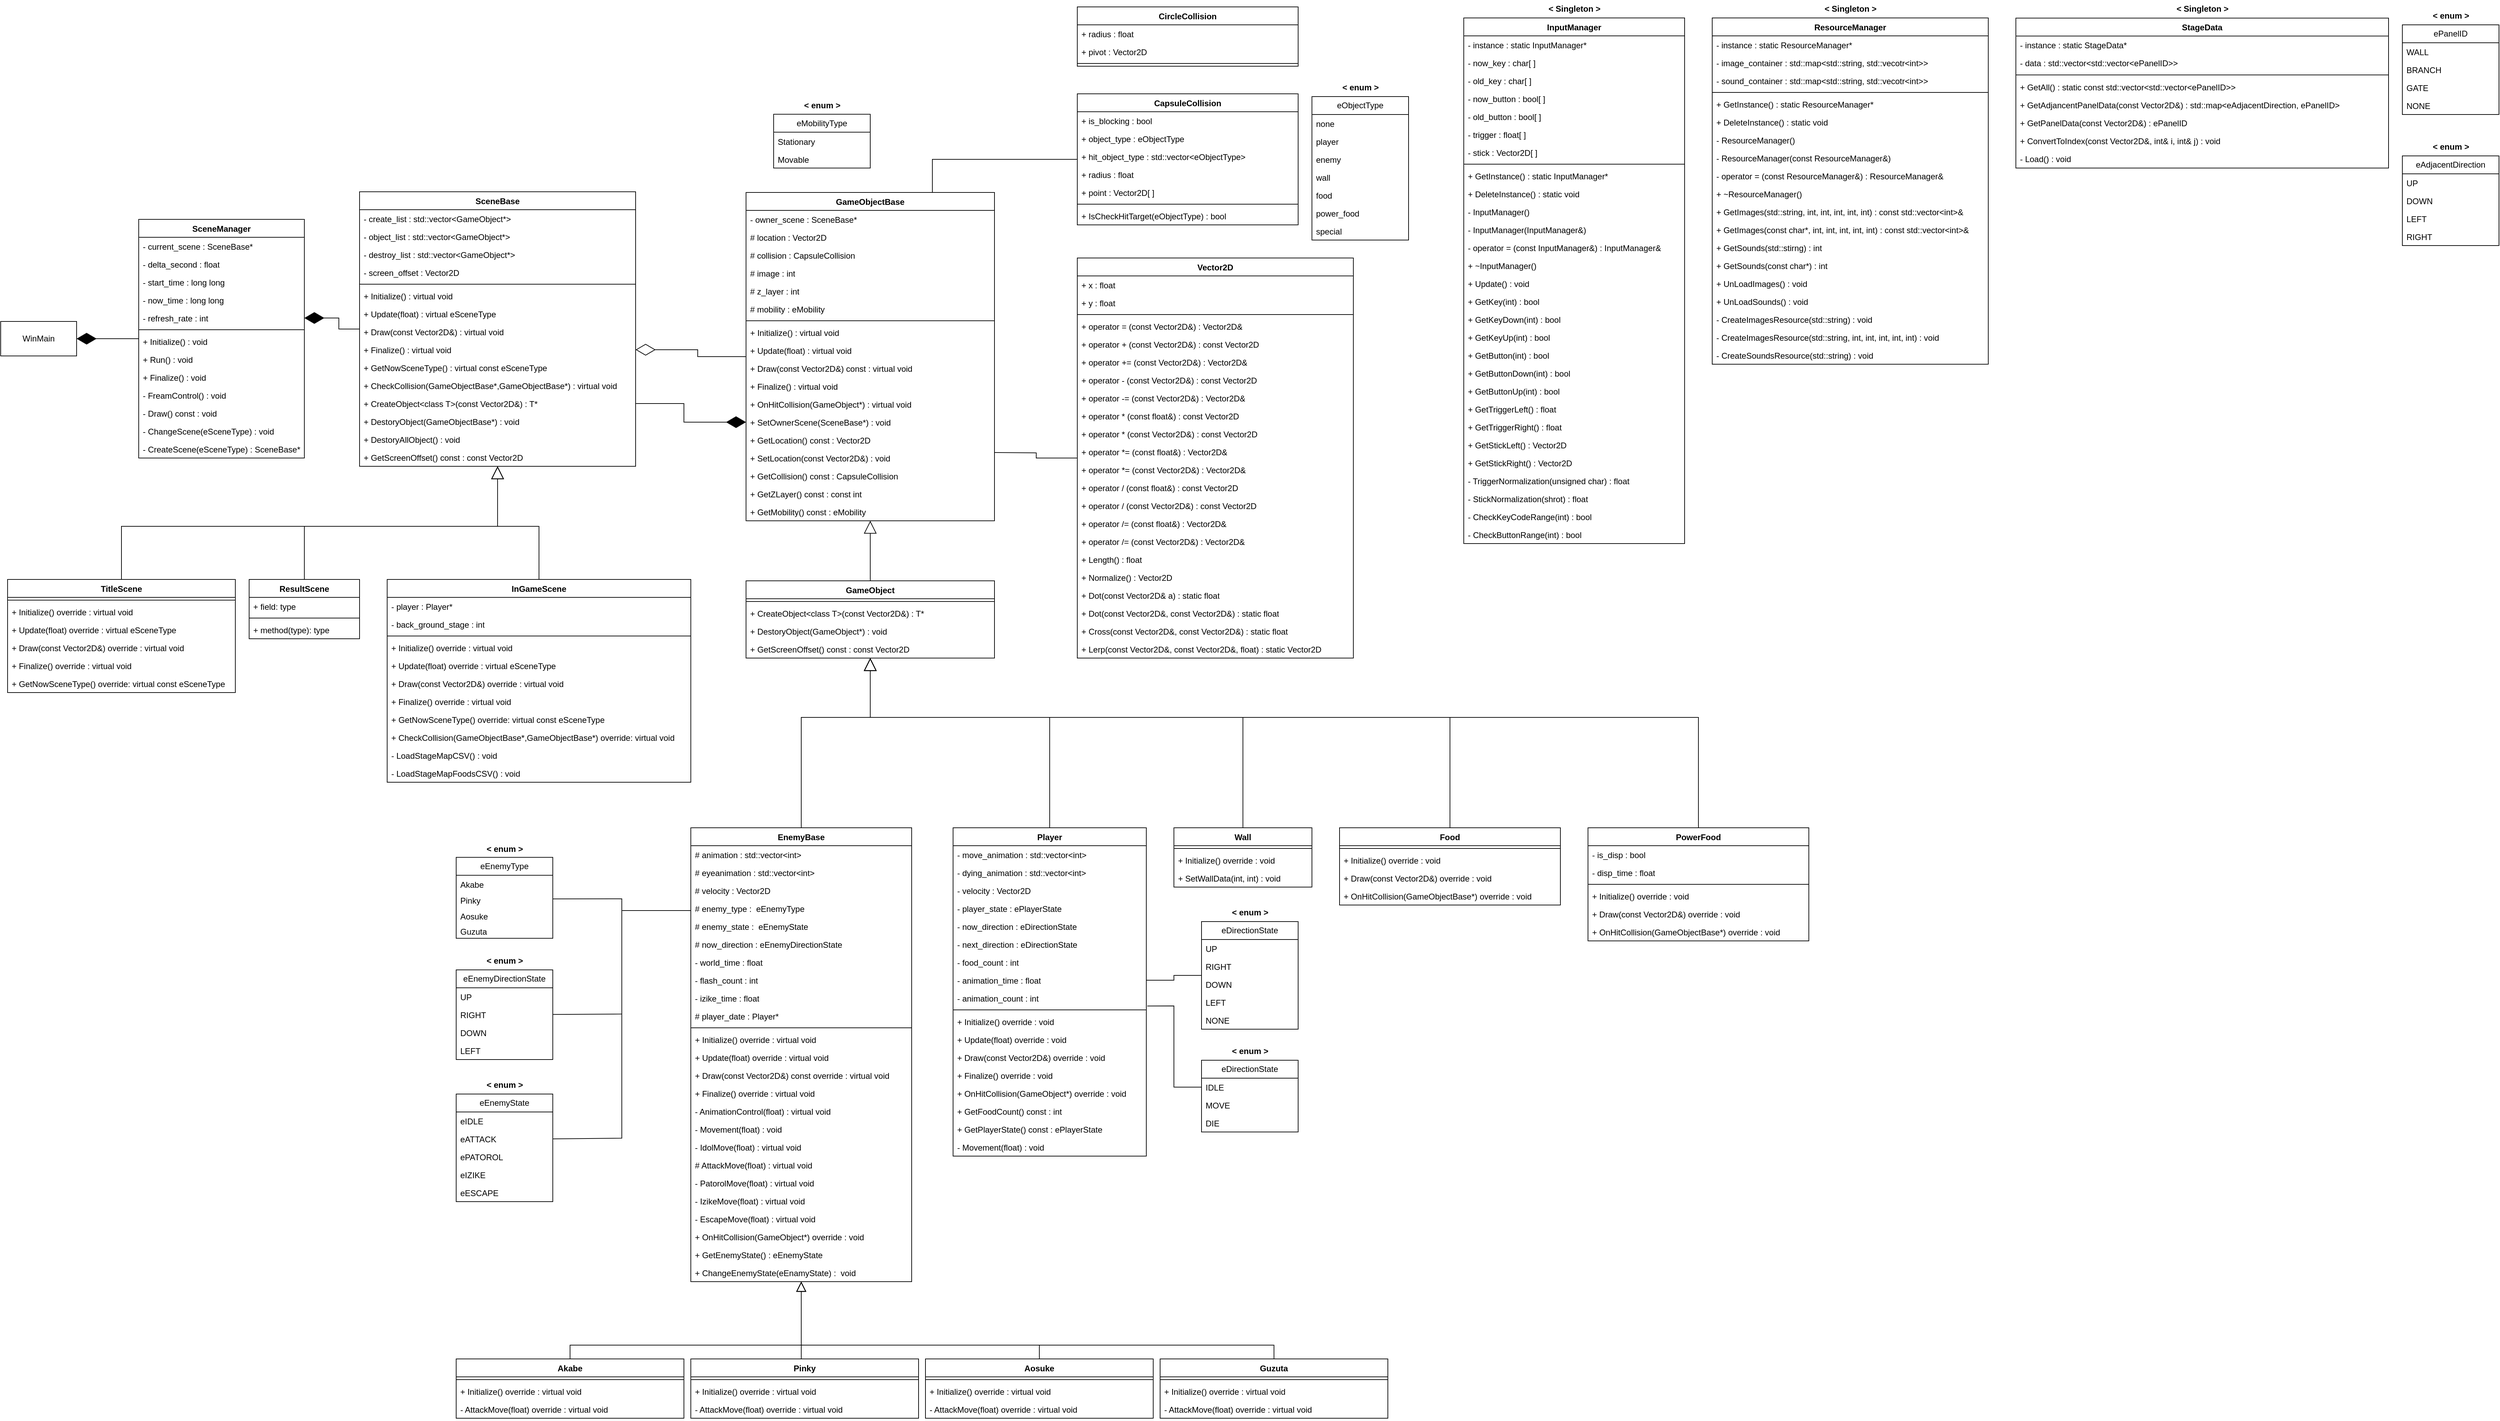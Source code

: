 <mxfile>
    <diagram id="C5RBs43oDa-KdzZeNtuy" name="Page-1">
        <mxGraphModel dx="832" dy="611" grid="1" gridSize="10" guides="1" tooltips="1" connect="1" arrows="1" fold="1" page="1" pageScale="1" pageWidth="827" pageHeight="1169" math="0" shadow="0">
            <root>
                <mxCell id="WIyWlLk6GJQsqaUBKTNV-0"/>
                <mxCell id="WIyWlLk6GJQsqaUBKTNV-1" parent="WIyWlLk6GJQsqaUBKTNV-0"/>
                <mxCell id="WuHR8rz0NU6yq_17Ip3w-0" value="WinMain" style="html=1;whiteSpace=wrap;" parent="WIyWlLk6GJQsqaUBKTNV-1" vertex="1">
                    <mxGeometry y="466" width="110" height="50" as="geometry"/>
                </mxCell>
                <mxCell id="WuHR8rz0NU6yq_17Ip3w-22" style="edgeStyle=orthogonalEdgeStyle;rounded=0;orthogonalLoop=1;jettySize=auto;html=1;endArrow=diamondThin;endFill=1;endSize=26;entryX=1;entryY=0.5;entryDx=0;entryDy=0;" parent="WIyWlLk6GJQsqaUBKTNV-1" source="WuHR8rz0NU6yq_17Ip3w-1" target="WuHR8rz0NU6yq_17Ip3w-0" edge="1">
                    <mxGeometry relative="1" as="geometry">
                        <mxPoint x="160" y="145" as="targetPoint"/>
                    </mxGeometry>
                </mxCell>
                <mxCell id="WuHR8rz0NU6yq_17Ip3w-1" value="SceneManager" style="swimlane;fontStyle=1;align=center;verticalAlign=top;childLayout=stackLayout;horizontal=1;startSize=26;horizontalStack=0;resizeParent=1;resizeParentMax=0;resizeLast=0;collapsible=1;marginBottom=0;whiteSpace=wrap;html=1;" parent="WIyWlLk6GJQsqaUBKTNV-1" vertex="1">
                    <mxGeometry x="200" y="318" width="240" height="346" as="geometry"/>
                </mxCell>
                <mxCell id="mY18_72aSn5p7ccf1aUi-102" value="- current_scene : SceneBase*" style="text;strokeColor=none;fillColor=none;align=left;verticalAlign=top;spacingLeft=4;spacingRight=4;overflow=hidden;rotatable=0;points=[[0,0.5],[1,0.5]];portConstraint=eastwest;whiteSpace=wrap;html=1;" parent="WuHR8rz0NU6yq_17Ip3w-1" vertex="1">
                    <mxGeometry y="26" width="240" height="26" as="geometry"/>
                </mxCell>
                <mxCell id="mY18_72aSn5p7ccf1aUi-103" value="- delta_second : float" style="text;strokeColor=none;fillColor=none;align=left;verticalAlign=top;spacingLeft=4;spacingRight=4;overflow=hidden;rotatable=0;points=[[0,0.5],[1,0.5]];portConstraint=eastwest;whiteSpace=wrap;html=1;" parent="WuHR8rz0NU6yq_17Ip3w-1" vertex="1">
                    <mxGeometry y="52" width="240" height="26" as="geometry"/>
                </mxCell>
                <mxCell id="mY18_72aSn5p7ccf1aUi-104" value="- start_time : long long" style="text;strokeColor=none;fillColor=none;align=left;verticalAlign=top;spacingLeft=4;spacingRight=4;overflow=hidden;rotatable=0;points=[[0,0.5],[1,0.5]];portConstraint=eastwest;whiteSpace=wrap;html=1;" parent="WuHR8rz0NU6yq_17Ip3w-1" vertex="1">
                    <mxGeometry y="78" width="240" height="26" as="geometry"/>
                </mxCell>
                <mxCell id="WuHR8rz0NU6yq_17Ip3w-2" value="- now_time : long long" style="text;strokeColor=none;fillColor=none;align=left;verticalAlign=top;spacingLeft=4;spacingRight=4;overflow=hidden;rotatable=0;points=[[0,0.5],[1,0.5]];portConstraint=eastwest;whiteSpace=wrap;html=1;" parent="WuHR8rz0NU6yq_17Ip3w-1" vertex="1">
                    <mxGeometry y="104" width="240" height="26" as="geometry"/>
                </mxCell>
                <mxCell id="mY18_72aSn5p7ccf1aUi-105" value="- refresh_rate : int" style="text;strokeColor=none;fillColor=none;align=left;verticalAlign=top;spacingLeft=4;spacingRight=4;overflow=hidden;rotatable=0;points=[[0,0.5],[1,0.5]];portConstraint=eastwest;whiteSpace=wrap;html=1;" parent="WuHR8rz0NU6yq_17Ip3w-1" vertex="1">
                    <mxGeometry y="130" width="240" height="26" as="geometry"/>
                </mxCell>
                <mxCell id="WuHR8rz0NU6yq_17Ip3w-3" value="" style="line;strokeWidth=1;fillColor=none;align=left;verticalAlign=middle;spacingTop=-1;spacingLeft=3;spacingRight=3;rotatable=0;labelPosition=right;points=[];portConstraint=eastwest;strokeColor=inherit;" parent="WuHR8rz0NU6yq_17Ip3w-1" vertex="1">
                    <mxGeometry y="156" width="240" height="8" as="geometry"/>
                </mxCell>
                <mxCell id="WuHR8rz0NU6yq_17Ip3w-4" value="+ Initialize() : void" style="text;strokeColor=none;fillColor=none;align=left;verticalAlign=top;spacingLeft=4;spacingRight=4;overflow=hidden;rotatable=0;points=[[0,0.5],[1,0.5]];portConstraint=eastwest;whiteSpace=wrap;html=1;" parent="WuHR8rz0NU6yq_17Ip3w-1" vertex="1">
                    <mxGeometry y="164" width="240" height="26" as="geometry"/>
                </mxCell>
                <mxCell id="mY18_72aSn5p7ccf1aUi-106" value="+ Run() : void" style="text;strokeColor=none;fillColor=none;align=left;verticalAlign=top;spacingLeft=4;spacingRight=4;overflow=hidden;rotatable=0;points=[[0,0.5],[1,0.5]];portConstraint=eastwest;whiteSpace=wrap;html=1;" parent="WuHR8rz0NU6yq_17Ip3w-1" vertex="1">
                    <mxGeometry y="190" width="240" height="26" as="geometry"/>
                </mxCell>
                <mxCell id="mY18_72aSn5p7ccf1aUi-107" value="+ Finalize() : void" style="text;strokeColor=none;fillColor=none;align=left;verticalAlign=top;spacingLeft=4;spacingRight=4;overflow=hidden;rotatable=0;points=[[0,0.5],[1,0.5]];portConstraint=eastwest;whiteSpace=wrap;html=1;" parent="WuHR8rz0NU6yq_17Ip3w-1" vertex="1">
                    <mxGeometry y="216" width="240" height="26" as="geometry"/>
                </mxCell>
                <mxCell id="mY18_72aSn5p7ccf1aUi-108" value="- FreamControl() : void" style="text;strokeColor=none;fillColor=none;align=left;verticalAlign=top;spacingLeft=4;spacingRight=4;overflow=hidden;rotatable=0;points=[[0,0.5],[1,0.5]];portConstraint=eastwest;whiteSpace=wrap;html=1;" parent="WuHR8rz0NU6yq_17Ip3w-1" vertex="1">
                    <mxGeometry y="242" width="240" height="26" as="geometry"/>
                </mxCell>
                <mxCell id="mY18_72aSn5p7ccf1aUi-109" value="- Draw() const : void" style="text;strokeColor=none;fillColor=none;align=left;verticalAlign=top;spacingLeft=4;spacingRight=4;overflow=hidden;rotatable=0;points=[[0,0.5],[1,0.5]];portConstraint=eastwest;whiteSpace=wrap;html=1;" parent="WuHR8rz0NU6yq_17Ip3w-1" vertex="1">
                    <mxGeometry y="268" width="240" height="26" as="geometry"/>
                </mxCell>
                <mxCell id="mY18_72aSn5p7ccf1aUi-110" value="- ChangeScene(eSceneType) : void" style="text;strokeColor=none;fillColor=none;align=left;verticalAlign=top;spacingLeft=4;spacingRight=4;overflow=hidden;rotatable=0;points=[[0,0.5],[1,0.5]];portConstraint=eastwest;whiteSpace=wrap;html=1;" parent="WuHR8rz0NU6yq_17Ip3w-1" vertex="1">
                    <mxGeometry y="294" width="240" height="26" as="geometry"/>
                </mxCell>
                <mxCell id="mY18_72aSn5p7ccf1aUi-111" value="- CreateScene(eSceneType) : SceneBase*" style="text;strokeColor=none;fillColor=none;align=left;verticalAlign=top;spacingLeft=4;spacingRight=4;overflow=hidden;rotatable=0;points=[[0,0.5],[1,0.5]];portConstraint=eastwest;whiteSpace=wrap;html=1;" parent="WuHR8rz0NU6yq_17Ip3w-1" vertex="1">
                    <mxGeometry y="320" width="240" height="26" as="geometry"/>
                </mxCell>
                <mxCell id="oVzlyGNM6keUcgTCYcQE-35" style="edgeStyle=orthogonalEdgeStyle;rounded=0;orthogonalLoop=1;jettySize=auto;html=1;entryX=0;entryY=0.5;entryDx=0;entryDy=0;exitX=1;exitY=0.5;exitDx=0;exitDy=0;endArrow=diamondThin;endFill=1;endSize=26;" parent="WIyWlLk6GJQsqaUBKTNV-1" source="mY18_72aSn5p7ccf1aUi-118" target="oVzlyGNM6keUcgTCYcQE-24" edge="1">
                    <mxGeometry relative="1" as="geometry"/>
                </mxCell>
                <mxCell id="1Y8LS_Z3hUtrGzQBwFu_-0" style="edgeStyle=orthogonalEdgeStyle;rounded=0;orthogonalLoop=1;jettySize=auto;html=1;entryX=1;entryY=0.5;entryDx=0;entryDy=0;endArrow=diamondThin;endFill=1;endSize=26;" parent="WIyWlLk6GJQsqaUBKTNV-1" source="WuHR8rz0NU6yq_17Ip3w-6" target="mY18_72aSn5p7ccf1aUi-105" edge="1">
                    <mxGeometry relative="1" as="geometry"/>
                </mxCell>
                <mxCell id="WuHR8rz0NU6yq_17Ip3w-6" value="SceneBase" style="swimlane;fontStyle=1;align=center;verticalAlign=top;childLayout=stackLayout;horizontal=1;startSize=26;horizontalStack=0;resizeParent=1;resizeParentMax=0;resizeLast=0;collapsible=1;marginBottom=0;whiteSpace=wrap;html=1;" parent="WIyWlLk6GJQsqaUBKTNV-1" vertex="1">
                    <mxGeometry x="520" y="278" width="400" height="398" as="geometry"/>
                </mxCell>
                <mxCell id="siNQnb_UFUft7kwGHg89-58" value="- create_list : std::vector&amp;lt;GameObject*&amp;gt;" style="text;strokeColor=none;fillColor=none;align=left;verticalAlign=top;spacingLeft=4;spacingRight=4;overflow=hidden;rotatable=0;points=[[0,0.5],[1,0.5]];portConstraint=eastwest;whiteSpace=wrap;html=1;" parent="WuHR8rz0NU6yq_17Ip3w-6" vertex="1">
                    <mxGeometry y="26" width="400" height="26" as="geometry"/>
                </mxCell>
                <mxCell id="mY18_72aSn5p7ccf1aUi-112" value="- object_list : std::vector&amp;lt;GameObject*&amp;gt;" style="text;strokeColor=none;fillColor=none;align=left;verticalAlign=top;spacingLeft=4;spacingRight=4;overflow=hidden;rotatable=0;points=[[0,0.5],[1,0.5]];portConstraint=eastwest;whiteSpace=wrap;html=1;" parent="WuHR8rz0NU6yq_17Ip3w-6" vertex="1">
                    <mxGeometry y="52" width="400" height="26" as="geometry"/>
                </mxCell>
                <mxCell id="mY18_72aSn5p7ccf1aUi-113" value="- destroy_list : std::vector&amp;lt;GameObject*&amp;gt;" style="text;strokeColor=none;fillColor=none;align=left;verticalAlign=top;spacingLeft=4;spacingRight=4;overflow=hidden;rotatable=0;points=[[0,0.5],[1,0.5]];portConstraint=eastwest;whiteSpace=wrap;html=1;" parent="WuHR8rz0NU6yq_17Ip3w-6" vertex="1">
                    <mxGeometry y="78" width="400" height="26" as="geometry"/>
                </mxCell>
                <mxCell id="WuHR8rz0NU6yq_17Ip3w-7" value="- screen_offset : Vector2D" style="text;strokeColor=none;fillColor=none;align=left;verticalAlign=top;spacingLeft=4;spacingRight=4;overflow=hidden;rotatable=0;points=[[0,0.5],[1,0.5]];portConstraint=eastwest;whiteSpace=wrap;html=1;" parent="WuHR8rz0NU6yq_17Ip3w-6" vertex="1">
                    <mxGeometry y="104" width="400" height="26" as="geometry"/>
                </mxCell>
                <mxCell id="WuHR8rz0NU6yq_17Ip3w-8" value="" style="line;strokeWidth=1;fillColor=none;align=left;verticalAlign=middle;spacingTop=-1;spacingLeft=3;spacingRight=3;rotatable=0;labelPosition=right;points=[];portConstraint=eastwest;strokeColor=inherit;" parent="WuHR8rz0NU6yq_17Ip3w-6" vertex="1">
                    <mxGeometry y="130" width="400" height="8" as="geometry"/>
                </mxCell>
                <mxCell id="WuHR8rz0NU6yq_17Ip3w-9" value="+ Initialize() : virtual void" style="text;strokeColor=none;fillColor=none;align=left;verticalAlign=top;spacingLeft=4;spacingRight=4;overflow=hidden;rotatable=0;points=[[0,0.5],[1,0.5]];portConstraint=eastwest;whiteSpace=wrap;html=1;" parent="WuHR8rz0NU6yq_17Ip3w-6" vertex="1">
                    <mxGeometry y="138" width="400" height="26" as="geometry"/>
                </mxCell>
                <mxCell id="mY18_72aSn5p7ccf1aUi-114" value="+ Update(float) : virtual eSceneType" style="text;strokeColor=none;fillColor=none;align=left;verticalAlign=top;spacingLeft=4;spacingRight=4;overflow=hidden;rotatable=0;points=[[0,0.5],[1,0.5]];portConstraint=eastwest;whiteSpace=wrap;html=1;" parent="WuHR8rz0NU6yq_17Ip3w-6" vertex="1">
                    <mxGeometry y="164" width="400" height="26" as="geometry"/>
                </mxCell>
                <mxCell id="mY18_72aSn5p7ccf1aUi-115" value="+ Draw(const Vector2D&amp;amp;) : virtual void" style="text;strokeColor=none;fillColor=none;align=left;verticalAlign=top;spacingLeft=4;spacingRight=4;overflow=hidden;rotatable=0;points=[[0,0.5],[1,0.5]];portConstraint=eastwest;whiteSpace=wrap;html=1;" parent="WuHR8rz0NU6yq_17Ip3w-6" vertex="1">
                    <mxGeometry y="190" width="400" height="26" as="geometry"/>
                </mxCell>
                <mxCell id="mY18_72aSn5p7ccf1aUi-116" value="+ Finalize() : virtual void" style="text;strokeColor=none;fillColor=none;align=left;verticalAlign=top;spacingLeft=4;spacingRight=4;overflow=hidden;rotatable=0;points=[[0,0.5],[1,0.5]];portConstraint=eastwest;whiteSpace=wrap;html=1;" parent="WuHR8rz0NU6yq_17Ip3w-6" vertex="1">
                    <mxGeometry y="216" width="400" height="26" as="geometry"/>
                </mxCell>
                <mxCell id="mY18_72aSn5p7ccf1aUi-117" value="+ GetNowSceneType() : virtual const eSceneType" style="text;strokeColor=none;fillColor=none;align=left;verticalAlign=top;spacingLeft=4;spacingRight=4;overflow=hidden;rotatable=0;points=[[0,0.5],[1,0.5]];portConstraint=eastwest;whiteSpace=wrap;html=1;" parent="WuHR8rz0NU6yq_17Ip3w-6" vertex="1">
                    <mxGeometry y="242" width="400" height="26" as="geometry"/>
                </mxCell>
                <mxCell id="mY18_72aSn5p7ccf1aUi-119" value="+ CheckCollision(GameObjectBase*,GameObjectBase*) : virtual void" style="text;strokeColor=none;fillColor=none;align=left;verticalAlign=top;spacingLeft=4;spacingRight=4;overflow=hidden;rotatable=0;points=[[0,0.5],[1,0.5]];portConstraint=eastwest;whiteSpace=wrap;html=1;" parent="WuHR8rz0NU6yq_17Ip3w-6" vertex="1">
                    <mxGeometry y="268" width="400" height="26" as="geometry"/>
                </mxCell>
                <mxCell id="mY18_72aSn5p7ccf1aUi-118" value="+ CreateObject&amp;lt;class T&amp;gt;(const Vector2D&amp;amp;) : T*" style="text;strokeColor=none;fillColor=none;align=left;verticalAlign=top;spacingLeft=4;spacingRight=4;overflow=hidden;rotatable=0;points=[[0,0.5],[1,0.5]];portConstraint=eastwest;whiteSpace=wrap;html=1;" parent="WuHR8rz0NU6yq_17Ip3w-6" vertex="1">
                    <mxGeometry y="294" width="400" height="26" as="geometry"/>
                </mxCell>
                <mxCell id="mY18_72aSn5p7ccf1aUi-120" value="+ DestoryObject(GameObjectBase*) : void" style="text;strokeColor=none;fillColor=none;align=left;verticalAlign=top;spacingLeft=4;spacingRight=4;overflow=hidden;rotatable=0;points=[[0,0.5],[1,0.5]];portConstraint=eastwest;whiteSpace=wrap;html=1;" parent="WuHR8rz0NU6yq_17Ip3w-6" vertex="1">
                    <mxGeometry y="320" width="400" height="26" as="geometry"/>
                </mxCell>
                <mxCell id="mY18_72aSn5p7ccf1aUi-121" value="+ DestoryAllObject() : void" style="text;strokeColor=none;fillColor=none;align=left;verticalAlign=top;spacingLeft=4;spacingRight=4;overflow=hidden;rotatable=0;points=[[0,0.5],[1,0.5]];portConstraint=eastwest;whiteSpace=wrap;html=1;" parent="WuHR8rz0NU6yq_17Ip3w-6" vertex="1">
                    <mxGeometry y="346" width="400" height="26" as="geometry"/>
                </mxCell>
                <mxCell id="mY18_72aSn5p7ccf1aUi-122" value="+ GetScreenOffset() const : const Vector2D" style="text;strokeColor=none;fillColor=none;align=left;verticalAlign=top;spacingLeft=4;spacingRight=4;overflow=hidden;rotatable=0;points=[[0,0.5],[1,0.5]];portConstraint=eastwest;whiteSpace=wrap;html=1;" parent="WuHR8rz0NU6yq_17Ip3w-6" vertex="1">
                    <mxGeometry y="372" width="400" height="26" as="geometry"/>
                </mxCell>
                <mxCell id="oVzlyGNM6keUcgTCYcQE-34" style="edgeStyle=orthogonalEdgeStyle;rounded=0;orthogonalLoop=1;jettySize=auto;html=1;entryX=1;entryY=0.5;entryDx=0;entryDy=0;endArrow=diamondThin;endFill=0;endSize=26;" parent="WIyWlLk6GJQsqaUBKTNV-1" source="WuHR8rz0NU6yq_17Ip3w-10" target="mY18_72aSn5p7ccf1aUi-116" edge="1">
                    <mxGeometry relative="1" as="geometry"/>
                </mxCell>
                <mxCell id="WuHR8rz0NU6yq_17Ip3w-10" value="GameObjectBase" style="swimlane;fontStyle=1;align=center;verticalAlign=top;childLayout=stackLayout;horizontal=1;startSize=26;horizontalStack=0;resizeParent=1;resizeParentMax=0;resizeLast=0;collapsible=1;marginBottom=0;whiteSpace=wrap;html=1;" parent="WIyWlLk6GJQsqaUBKTNV-1" vertex="1">
                    <mxGeometry x="1080" y="279" width="360" height="476" as="geometry"/>
                </mxCell>
                <mxCell id="WuHR8rz0NU6yq_17Ip3w-11" value="- owner_scene : SceneBase*" style="text;strokeColor=none;fillColor=none;align=left;verticalAlign=top;spacingLeft=4;spacingRight=4;overflow=hidden;rotatable=0;points=[[0,0.5],[1,0.5]];portConstraint=eastwest;whiteSpace=wrap;html=1;" parent="WuHR8rz0NU6yq_17Ip3w-10" vertex="1">
                    <mxGeometry y="26" width="360" height="26" as="geometry"/>
                </mxCell>
                <mxCell id="oVzlyGNM6keUcgTCYcQE-16" value="# location : Vector2D" style="text;strokeColor=none;fillColor=none;align=left;verticalAlign=top;spacingLeft=4;spacingRight=4;overflow=hidden;rotatable=0;points=[[0,0.5],[1,0.5]];portConstraint=eastwest;whiteSpace=wrap;html=1;" parent="WuHR8rz0NU6yq_17Ip3w-10" vertex="1">
                    <mxGeometry y="52" width="360" height="26" as="geometry"/>
                </mxCell>
                <mxCell id="oVzlyGNM6keUcgTCYcQE-17" value="# collision : CapsuleCollision" style="text;strokeColor=none;fillColor=none;align=left;verticalAlign=top;spacingLeft=4;spacingRight=4;overflow=hidden;rotatable=0;points=[[0,0.5],[1,0.5]];portConstraint=eastwest;whiteSpace=wrap;html=1;" parent="WuHR8rz0NU6yq_17Ip3w-10" vertex="1">
                    <mxGeometry y="78" width="360" height="26" as="geometry"/>
                </mxCell>
                <mxCell id="oVzlyGNM6keUcgTCYcQE-19" value="# image : int" style="text;strokeColor=none;fillColor=none;align=left;verticalAlign=top;spacingLeft=4;spacingRight=4;overflow=hidden;rotatable=0;points=[[0,0.5],[1,0.5]];portConstraint=eastwest;whiteSpace=wrap;html=1;" parent="WuHR8rz0NU6yq_17Ip3w-10" vertex="1">
                    <mxGeometry y="104" width="360" height="26" as="geometry"/>
                </mxCell>
                <mxCell id="oVzlyGNM6keUcgTCYcQE-18" value="# z_layer : int" style="text;strokeColor=none;fillColor=none;align=left;verticalAlign=top;spacingLeft=4;spacingRight=4;overflow=hidden;rotatable=0;points=[[0,0.5],[1,0.5]];portConstraint=eastwest;whiteSpace=wrap;html=1;" parent="WuHR8rz0NU6yq_17Ip3w-10" vertex="1">
                    <mxGeometry y="130" width="360" height="26" as="geometry"/>
                </mxCell>
                <mxCell id="siNQnb_UFUft7kwGHg89-60" value="# mobility : eMobility" style="text;strokeColor=none;fillColor=none;align=left;verticalAlign=top;spacingLeft=4;spacingRight=4;overflow=hidden;rotatable=0;points=[[0,0.5],[1,0.5]];portConstraint=eastwest;whiteSpace=wrap;html=1;" parent="WuHR8rz0NU6yq_17Ip3w-10" vertex="1">
                    <mxGeometry y="156" width="360" height="26" as="geometry"/>
                </mxCell>
                <mxCell id="WuHR8rz0NU6yq_17Ip3w-12" value="" style="line;strokeWidth=1;fillColor=none;align=left;verticalAlign=middle;spacingTop=-1;spacingLeft=3;spacingRight=3;rotatable=0;labelPosition=right;points=[];portConstraint=eastwest;strokeColor=inherit;" parent="WuHR8rz0NU6yq_17Ip3w-10" vertex="1">
                    <mxGeometry y="182" width="360" height="8" as="geometry"/>
                </mxCell>
                <mxCell id="WuHR8rz0NU6yq_17Ip3w-13" value="+ Initialize() : virtual void" style="text;strokeColor=none;fillColor=none;align=left;verticalAlign=top;spacingLeft=4;spacingRight=4;overflow=hidden;rotatable=0;points=[[0,0.5],[1,0.5]];portConstraint=eastwest;whiteSpace=wrap;html=1;" parent="WuHR8rz0NU6yq_17Ip3w-10" vertex="1">
                    <mxGeometry y="190" width="360" height="26" as="geometry"/>
                </mxCell>
                <mxCell id="oVzlyGNM6keUcgTCYcQE-20" value="+ Update(float) : virtual void" style="text;strokeColor=none;fillColor=none;align=left;verticalAlign=top;spacingLeft=4;spacingRight=4;overflow=hidden;rotatable=0;points=[[0,0.5],[1,0.5]];portConstraint=eastwest;whiteSpace=wrap;html=1;" parent="WuHR8rz0NU6yq_17Ip3w-10" vertex="1">
                    <mxGeometry y="216" width="360" height="26" as="geometry"/>
                </mxCell>
                <mxCell id="oVzlyGNM6keUcgTCYcQE-21" value="+ Draw(const Vector2D&amp;amp;) const : virtual void" style="text;strokeColor=none;fillColor=none;align=left;verticalAlign=top;spacingLeft=4;spacingRight=4;overflow=hidden;rotatable=0;points=[[0,0.5],[1,0.5]];portConstraint=eastwest;whiteSpace=wrap;html=1;" parent="WuHR8rz0NU6yq_17Ip3w-10" vertex="1">
                    <mxGeometry y="242" width="360" height="26" as="geometry"/>
                </mxCell>
                <mxCell id="oVzlyGNM6keUcgTCYcQE-22" value="+ Finalize() : virtual void" style="text;strokeColor=none;fillColor=none;align=left;verticalAlign=top;spacingLeft=4;spacingRight=4;overflow=hidden;rotatable=0;points=[[0,0.5],[1,0.5]];portConstraint=eastwest;whiteSpace=wrap;html=1;" parent="WuHR8rz0NU6yq_17Ip3w-10" vertex="1">
                    <mxGeometry y="268" width="360" height="26" as="geometry"/>
                </mxCell>
                <mxCell id="oVzlyGNM6keUcgTCYcQE-23" value="+ OnHitCollision(GameObject*) : virtual void" style="text;strokeColor=none;fillColor=none;align=left;verticalAlign=top;spacingLeft=4;spacingRight=4;overflow=hidden;rotatable=0;points=[[0,0.5],[1,0.5]];portConstraint=eastwest;whiteSpace=wrap;html=1;" parent="WuHR8rz0NU6yq_17Ip3w-10" vertex="1">
                    <mxGeometry y="294" width="360" height="26" as="geometry"/>
                </mxCell>
                <mxCell id="oVzlyGNM6keUcgTCYcQE-24" value="+ SetOwnerScene(SceneBase*) : void" style="text;strokeColor=none;fillColor=none;align=left;verticalAlign=top;spacingLeft=4;spacingRight=4;overflow=hidden;rotatable=0;points=[[0,0.5],[1,0.5]];portConstraint=eastwest;whiteSpace=wrap;html=1;" parent="WuHR8rz0NU6yq_17Ip3w-10" vertex="1">
                    <mxGeometry y="320" width="360" height="26" as="geometry"/>
                </mxCell>
                <mxCell id="oVzlyGNM6keUcgTCYcQE-25" value="+ GetLocation() const : Vector2D" style="text;strokeColor=none;fillColor=none;align=left;verticalAlign=top;spacingLeft=4;spacingRight=4;overflow=hidden;rotatable=0;points=[[0,0.5],[1,0.5]];portConstraint=eastwest;whiteSpace=wrap;html=1;" parent="WuHR8rz0NU6yq_17Ip3w-10" vertex="1">
                    <mxGeometry y="346" width="360" height="26" as="geometry"/>
                </mxCell>
                <mxCell id="oVzlyGNM6keUcgTCYcQE-26" value="+ SetLocation(const Vector2D&amp;amp;) : void" style="text;strokeColor=none;fillColor=none;align=left;verticalAlign=top;spacingLeft=4;spacingRight=4;overflow=hidden;rotatable=0;points=[[0,0.5],[1,0.5]];portConstraint=eastwest;whiteSpace=wrap;html=1;" parent="WuHR8rz0NU6yq_17Ip3w-10" vertex="1">
                    <mxGeometry y="372" width="360" height="26" as="geometry"/>
                </mxCell>
                <mxCell id="oVzlyGNM6keUcgTCYcQE-27" value="+ GetCollision() const : CapsuleCollision" style="text;strokeColor=none;fillColor=none;align=left;verticalAlign=top;spacingLeft=4;spacingRight=4;overflow=hidden;rotatable=0;points=[[0,0.5],[1,0.5]];portConstraint=eastwest;whiteSpace=wrap;html=1;" parent="WuHR8rz0NU6yq_17Ip3w-10" vertex="1">
                    <mxGeometry y="398" width="360" height="26" as="geometry"/>
                </mxCell>
                <mxCell id="oVzlyGNM6keUcgTCYcQE-28" value="+ GetZLayer() const : const int" style="text;strokeColor=none;fillColor=none;align=left;verticalAlign=top;spacingLeft=4;spacingRight=4;overflow=hidden;rotatable=0;points=[[0,0.5],[1,0.5]];portConstraint=eastwest;whiteSpace=wrap;html=1;" parent="WuHR8rz0NU6yq_17Ip3w-10" vertex="1">
                    <mxGeometry y="424" width="360" height="26" as="geometry"/>
                </mxCell>
                <mxCell id="siNQnb_UFUft7kwGHg89-59" value="+ GetMobility() const : eMobility" style="text;strokeColor=none;fillColor=none;align=left;verticalAlign=top;spacingLeft=4;spacingRight=4;overflow=hidden;rotatable=0;points=[[0,0.5],[1,0.5]];portConstraint=eastwest;whiteSpace=wrap;html=1;" parent="WuHR8rz0NU6yq_17Ip3w-10" vertex="1">
                    <mxGeometry y="450" width="360" height="26" as="geometry"/>
                </mxCell>
                <mxCell id="oVzlyGNM6keUcgTCYcQE-32" style="edgeStyle=orthogonalEdgeStyle;rounded=0;orthogonalLoop=1;jettySize=auto;html=1;entryX=0.5;entryY=1;entryDx=0;entryDy=0;endArrow=block;endFill=0;endSize=16;" parent="WIyWlLk6GJQsqaUBKTNV-1" source="WuHR8rz0NU6yq_17Ip3w-16" target="WuHR8rz0NU6yq_17Ip3w-10" edge="1">
                    <mxGeometry relative="1" as="geometry"/>
                </mxCell>
                <mxCell id="WuHR8rz0NU6yq_17Ip3w-16" value="GameObject" style="swimlane;fontStyle=1;align=center;verticalAlign=top;childLayout=stackLayout;horizontal=1;startSize=26;horizontalStack=0;resizeParent=1;resizeParentMax=0;resizeLast=0;collapsible=1;marginBottom=0;whiteSpace=wrap;html=1;" parent="WIyWlLk6GJQsqaUBKTNV-1" vertex="1">
                    <mxGeometry x="1080" y="842" width="360" height="112" as="geometry"/>
                </mxCell>
                <mxCell id="WuHR8rz0NU6yq_17Ip3w-18" value="" style="line;strokeWidth=1;fillColor=none;align=left;verticalAlign=middle;spacingTop=-1;spacingLeft=3;spacingRight=3;rotatable=0;labelPosition=right;points=[];portConstraint=eastwest;strokeColor=inherit;" parent="WuHR8rz0NU6yq_17Ip3w-16" vertex="1">
                    <mxGeometry y="26" width="360" height="8" as="geometry"/>
                </mxCell>
                <mxCell id="WuHR8rz0NU6yq_17Ip3w-19" value="+ CreateObject&amp;lt;class T&amp;gt;(const Vector2D&amp;amp;) : T*" style="text;strokeColor=none;fillColor=none;align=left;verticalAlign=top;spacingLeft=4;spacingRight=4;overflow=hidden;rotatable=0;points=[[0,0.5],[1,0.5]];portConstraint=eastwest;whiteSpace=wrap;html=1;" parent="WuHR8rz0NU6yq_17Ip3w-16" vertex="1">
                    <mxGeometry y="34" width="360" height="26" as="geometry"/>
                </mxCell>
                <mxCell id="oVzlyGNM6keUcgTCYcQE-30" value="+ DestoryObject(GameObject*) : void" style="text;strokeColor=none;fillColor=none;align=left;verticalAlign=top;spacingLeft=4;spacingRight=4;overflow=hidden;rotatable=0;points=[[0,0.5],[1,0.5]];portConstraint=eastwest;whiteSpace=wrap;html=1;" parent="WuHR8rz0NU6yq_17Ip3w-16" vertex="1">
                    <mxGeometry y="60" width="360" height="26" as="geometry"/>
                </mxCell>
                <mxCell id="oVzlyGNM6keUcgTCYcQE-31" value="+ GetScreenOffset() const : const Vector2D" style="text;strokeColor=none;fillColor=none;align=left;verticalAlign=top;spacingLeft=4;spacingRight=4;overflow=hidden;rotatable=0;points=[[0,0.5],[1,0.5]];portConstraint=eastwest;whiteSpace=wrap;html=1;" parent="WuHR8rz0NU6yq_17Ip3w-16" vertex="1">
                    <mxGeometry y="86" width="360" height="26" as="geometry"/>
                </mxCell>
                <mxCell id="oVzlyGNM6keUcgTCYcQE-36" style="edgeStyle=orthogonalEdgeStyle;rounded=0;orthogonalLoop=1;jettySize=auto;html=1;entryX=1;entryY=0.5;entryDx=0;entryDy=0;endArrow=none;endFill=0;" parent="WIyWlLk6GJQsqaUBKTNV-1" source="WuHR8rz0NU6yq_17Ip3w-31" edge="1">
                    <mxGeometry relative="1" as="geometry">
                        <mxPoint x="1440" y="656" as="targetPoint"/>
                    </mxGeometry>
                </mxCell>
                <mxCell id="WuHR8rz0NU6yq_17Ip3w-31" value="Vector2D" style="swimlane;fontStyle=1;align=center;verticalAlign=top;childLayout=stackLayout;horizontal=1;startSize=26;horizontalStack=0;resizeParent=1;resizeParentMax=0;resizeLast=0;collapsible=1;marginBottom=0;whiteSpace=wrap;html=1;" parent="WIyWlLk6GJQsqaUBKTNV-1" vertex="1">
                    <mxGeometry x="1560" y="374" width="400" height="580" as="geometry"/>
                </mxCell>
                <mxCell id="WuHR8rz0NU6yq_17Ip3w-32" value="+ x : float" style="text;strokeColor=none;fillColor=none;align=left;verticalAlign=top;spacingLeft=4;spacingRight=4;overflow=hidden;rotatable=0;points=[[0,0.5],[1,0.5]];portConstraint=eastwest;whiteSpace=wrap;html=1;" parent="WuHR8rz0NU6yq_17Ip3w-31" vertex="1">
                    <mxGeometry y="26" width="400" height="26" as="geometry"/>
                </mxCell>
                <mxCell id="mY18_72aSn5p7ccf1aUi-0" value="+ y : float" style="text;strokeColor=none;fillColor=none;align=left;verticalAlign=top;spacingLeft=4;spacingRight=4;overflow=hidden;rotatable=0;points=[[0,0.5],[1,0.5]];portConstraint=eastwest;whiteSpace=wrap;html=1;" parent="WuHR8rz0NU6yq_17Ip3w-31" vertex="1">
                    <mxGeometry y="52" width="400" height="26" as="geometry"/>
                </mxCell>
                <mxCell id="WuHR8rz0NU6yq_17Ip3w-33" value="" style="line;strokeWidth=1;fillColor=none;align=left;verticalAlign=middle;spacingTop=-1;spacingLeft=3;spacingRight=3;rotatable=0;labelPosition=right;points=[];portConstraint=eastwest;strokeColor=inherit;" parent="WuHR8rz0NU6yq_17Ip3w-31" vertex="1">
                    <mxGeometry y="78" width="400" height="8" as="geometry"/>
                </mxCell>
                <mxCell id="WuHR8rz0NU6yq_17Ip3w-34" value="+ operator = (const Vector2D&amp;amp;) : Vector2D&amp;amp;" style="text;strokeColor=none;fillColor=none;align=left;verticalAlign=top;spacingLeft=4;spacingRight=4;overflow=hidden;rotatable=0;points=[[0,0.5],[1,0.5]];portConstraint=eastwest;whiteSpace=wrap;html=1;" parent="WuHR8rz0NU6yq_17Ip3w-31" vertex="1">
                    <mxGeometry y="86" width="400" height="26" as="geometry"/>
                </mxCell>
                <mxCell id="mY18_72aSn5p7ccf1aUi-1" value="+ operator + (const Vector2D&amp;amp;) : const Vector2D" style="text;strokeColor=none;fillColor=none;align=left;verticalAlign=top;spacingLeft=4;spacingRight=4;overflow=hidden;rotatable=0;points=[[0,0.5],[1,0.5]];portConstraint=eastwest;whiteSpace=wrap;html=1;" parent="WuHR8rz0NU6yq_17Ip3w-31" vertex="1">
                    <mxGeometry y="112" width="400" height="26" as="geometry"/>
                </mxCell>
                <mxCell id="mY18_72aSn5p7ccf1aUi-2" value="+ operator += (const Vector2D&amp;amp;) : Vector2D&amp;amp;" style="text;strokeColor=none;fillColor=none;align=left;verticalAlign=top;spacingLeft=4;spacingRight=4;overflow=hidden;rotatable=0;points=[[0,0.5],[1,0.5]];portConstraint=eastwest;whiteSpace=wrap;html=1;" parent="WuHR8rz0NU6yq_17Ip3w-31" vertex="1">
                    <mxGeometry y="138" width="400" height="26" as="geometry"/>
                </mxCell>
                <mxCell id="mY18_72aSn5p7ccf1aUi-3" value="+ operator - (const Vector2D&amp;amp;) : const Vector2D" style="text;strokeColor=none;fillColor=none;align=left;verticalAlign=top;spacingLeft=4;spacingRight=4;overflow=hidden;rotatable=0;points=[[0,0.5],[1,0.5]];portConstraint=eastwest;whiteSpace=wrap;html=1;" parent="WuHR8rz0NU6yq_17Ip3w-31" vertex="1">
                    <mxGeometry y="164" width="400" height="26" as="geometry"/>
                </mxCell>
                <mxCell id="mY18_72aSn5p7ccf1aUi-4" value="+ operator -= (const Vector2D&amp;amp;) : Vector2D&amp;amp;" style="text;strokeColor=none;fillColor=none;align=left;verticalAlign=top;spacingLeft=4;spacingRight=4;overflow=hidden;rotatable=0;points=[[0,0.5],[1,0.5]];portConstraint=eastwest;whiteSpace=wrap;html=1;" parent="WuHR8rz0NU6yq_17Ip3w-31" vertex="1">
                    <mxGeometry y="190" width="400" height="26" as="geometry"/>
                </mxCell>
                <mxCell id="mY18_72aSn5p7ccf1aUi-5" value="+ operator * (const float&amp;amp;) : const Vector2D" style="text;strokeColor=none;fillColor=none;align=left;verticalAlign=top;spacingLeft=4;spacingRight=4;overflow=hidden;rotatable=0;points=[[0,0.5],[1,0.5]];portConstraint=eastwest;whiteSpace=wrap;html=1;" parent="WuHR8rz0NU6yq_17Ip3w-31" vertex="1">
                    <mxGeometry y="216" width="400" height="26" as="geometry"/>
                </mxCell>
                <mxCell id="mY18_72aSn5p7ccf1aUi-6" value="+ operator * (const Vector2D&amp;amp;) : const Vector2D" style="text;strokeColor=none;fillColor=none;align=left;verticalAlign=top;spacingLeft=4;spacingRight=4;overflow=hidden;rotatable=0;points=[[0,0.5],[1,0.5]];portConstraint=eastwest;whiteSpace=wrap;html=1;" parent="WuHR8rz0NU6yq_17Ip3w-31" vertex="1">
                    <mxGeometry y="242" width="400" height="26" as="geometry"/>
                </mxCell>
                <mxCell id="mY18_72aSn5p7ccf1aUi-7" value="+ operator *= (const float&amp;amp;) : Vector2D&amp;amp;" style="text;strokeColor=none;fillColor=none;align=left;verticalAlign=top;spacingLeft=4;spacingRight=4;overflow=hidden;rotatable=0;points=[[0,0.5],[1,0.5]];portConstraint=eastwest;whiteSpace=wrap;html=1;" parent="WuHR8rz0NU6yq_17Ip3w-31" vertex="1">
                    <mxGeometry y="268" width="400" height="26" as="geometry"/>
                </mxCell>
                <mxCell id="mY18_72aSn5p7ccf1aUi-8" value="+ operator *= (const Vector2D&amp;amp;) : Vector2D&amp;amp;" style="text;strokeColor=none;fillColor=none;align=left;verticalAlign=top;spacingLeft=4;spacingRight=4;overflow=hidden;rotatable=0;points=[[0,0.5],[1,0.5]];portConstraint=eastwest;whiteSpace=wrap;html=1;" parent="WuHR8rz0NU6yq_17Ip3w-31" vertex="1">
                    <mxGeometry y="294" width="400" height="26" as="geometry"/>
                </mxCell>
                <mxCell id="mY18_72aSn5p7ccf1aUi-9" value="+ operator / (const float&amp;amp;) : const Vector2D" style="text;strokeColor=none;fillColor=none;align=left;verticalAlign=top;spacingLeft=4;spacingRight=4;overflow=hidden;rotatable=0;points=[[0,0.5],[1,0.5]];portConstraint=eastwest;whiteSpace=wrap;html=1;" parent="WuHR8rz0NU6yq_17Ip3w-31" vertex="1">
                    <mxGeometry y="320" width="400" height="26" as="geometry"/>
                </mxCell>
                <mxCell id="mY18_72aSn5p7ccf1aUi-10" value="+ operator / (const Vector2D&amp;amp;) : const Vector2D" style="text;strokeColor=none;fillColor=none;align=left;verticalAlign=top;spacingLeft=4;spacingRight=4;overflow=hidden;rotatable=0;points=[[0,0.5],[1,0.5]];portConstraint=eastwest;whiteSpace=wrap;html=1;" parent="WuHR8rz0NU6yq_17Ip3w-31" vertex="1">
                    <mxGeometry y="346" width="400" height="26" as="geometry"/>
                </mxCell>
                <mxCell id="mY18_72aSn5p7ccf1aUi-11" value="+ operator /= (const float&amp;amp;) : Vector2D&amp;amp;" style="text;strokeColor=none;fillColor=none;align=left;verticalAlign=top;spacingLeft=4;spacingRight=4;overflow=hidden;rotatable=0;points=[[0,0.5],[1,0.5]];portConstraint=eastwest;whiteSpace=wrap;html=1;" parent="WuHR8rz0NU6yq_17Ip3w-31" vertex="1">
                    <mxGeometry y="372" width="400" height="26" as="geometry"/>
                </mxCell>
                <mxCell id="mY18_72aSn5p7ccf1aUi-12" value="+ operator /= (const Vector2D&amp;amp;) : Vector2D&amp;amp;" style="text;strokeColor=none;fillColor=none;align=left;verticalAlign=top;spacingLeft=4;spacingRight=4;overflow=hidden;rotatable=0;points=[[0,0.5],[1,0.5]];portConstraint=eastwest;whiteSpace=wrap;html=1;" parent="WuHR8rz0NU6yq_17Ip3w-31" vertex="1">
                    <mxGeometry y="398" width="400" height="26" as="geometry"/>
                </mxCell>
                <mxCell id="mY18_72aSn5p7ccf1aUi-13" value="+ Length() : float" style="text;strokeColor=none;fillColor=none;align=left;verticalAlign=top;spacingLeft=4;spacingRight=4;overflow=hidden;rotatable=0;points=[[0,0.5],[1,0.5]];portConstraint=eastwest;whiteSpace=wrap;html=1;" parent="WuHR8rz0NU6yq_17Ip3w-31" vertex="1">
                    <mxGeometry y="424" width="400" height="26" as="geometry"/>
                </mxCell>
                <mxCell id="mY18_72aSn5p7ccf1aUi-14" value="+ Normalize() : Vector2D" style="text;strokeColor=none;fillColor=none;align=left;verticalAlign=top;spacingLeft=4;spacingRight=4;overflow=hidden;rotatable=0;points=[[0,0.5],[1,0.5]];portConstraint=eastwest;whiteSpace=wrap;html=1;" parent="WuHR8rz0NU6yq_17Ip3w-31" vertex="1">
                    <mxGeometry y="450" width="400" height="26" as="geometry"/>
                </mxCell>
                <mxCell id="mY18_72aSn5p7ccf1aUi-15" value="+ Dot(const Vector2D&amp;amp; a) : static float" style="text;strokeColor=none;fillColor=none;align=left;verticalAlign=top;spacingLeft=4;spacingRight=4;overflow=hidden;rotatable=0;points=[[0,0.5],[1,0.5]];portConstraint=eastwest;whiteSpace=wrap;html=1;" parent="WuHR8rz0NU6yq_17Ip3w-31" vertex="1">
                    <mxGeometry y="476" width="400" height="26" as="geometry"/>
                </mxCell>
                <mxCell id="mY18_72aSn5p7ccf1aUi-16" value="+ Dot(const Vector2D&amp;amp;, const Vector2D&amp;amp;) : static float" style="text;strokeColor=none;fillColor=none;align=left;verticalAlign=top;spacingLeft=4;spacingRight=4;overflow=hidden;rotatable=0;points=[[0,0.5],[1,0.5]];portConstraint=eastwest;whiteSpace=wrap;html=1;" parent="WuHR8rz0NU6yq_17Ip3w-31" vertex="1">
                    <mxGeometry y="502" width="400" height="26" as="geometry"/>
                </mxCell>
                <mxCell id="mY18_72aSn5p7ccf1aUi-17" value="+ Cross(const Vector2D&amp;amp;, const Vector2D&amp;amp;) : static float" style="text;strokeColor=none;fillColor=none;align=left;verticalAlign=top;spacingLeft=4;spacingRight=4;overflow=hidden;rotatable=0;points=[[0,0.5],[1,0.5]];portConstraint=eastwest;whiteSpace=wrap;html=1;" parent="WuHR8rz0NU6yq_17Ip3w-31" vertex="1">
                    <mxGeometry y="528" width="400" height="26" as="geometry"/>
                </mxCell>
                <mxCell id="mY18_72aSn5p7ccf1aUi-18" value="+ Lerp(const Vector2D&amp;amp;, const Vector2D&amp;amp;, float) : static Vector2D" style="text;strokeColor=none;fillColor=none;align=left;verticalAlign=top;spacingLeft=4;spacingRight=4;overflow=hidden;rotatable=0;points=[[0,0.5],[1,0.5]];portConstraint=eastwest;whiteSpace=wrap;html=1;" parent="WuHR8rz0NU6yq_17Ip3w-31" vertex="1">
                    <mxGeometry y="554" width="400" height="26" as="geometry"/>
                </mxCell>
                <mxCell id="oVzlyGNM6keUcgTCYcQE-37" style="edgeStyle=orthogonalEdgeStyle;rounded=0;orthogonalLoop=1;jettySize=auto;html=1;entryX=0.75;entryY=0;entryDx=0;entryDy=0;endArrow=none;endFill=0;" parent="WIyWlLk6GJQsqaUBKTNV-1" source="WuHR8rz0NU6yq_17Ip3w-35" target="WuHR8rz0NU6yq_17Ip3w-10" edge="1">
                    <mxGeometry relative="1" as="geometry"/>
                </mxCell>
                <mxCell id="WuHR8rz0NU6yq_17Ip3w-35" value="CapsuleCollision" style="swimlane;fontStyle=1;align=center;verticalAlign=top;childLayout=stackLayout;horizontal=1;startSize=26;horizontalStack=0;resizeParent=1;resizeParentMax=0;resizeLast=0;collapsible=1;marginBottom=0;whiteSpace=wrap;html=1;" parent="WIyWlLk6GJQsqaUBKTNV-1" vertex="1">
                    <mxGeometry x="1560" y="136" width="320" height="190" as="geometry"/>
                </mxCell>
                <mxCell id="mY18_72aSn5p7ccf1aUi-19" value="+ is_blocking : bool" style="text;strokeColor=none;fillColor=none;align=left;verticalAlign=top;spacingLeft=4;spacingRight=4;overflow=hidden;rotatable=0;points=[[0,0.5],[1,0.5]];portConstraint=eastwest;whiteSpace=wrap;html=1;" parent="WuHR8rz0NU6yq_17Ip3w-35" vertex="1">
                    <mxGeometry y="26" width="320" height="26" as="geometry"/>
                </mxCell>
                <mxCell id="mY18_72aSn5p7ccf1aUi-22" value="+ object_type : eObjectType" style="text;strokeColor=none;fillColor=none;align=left;verticalAlign=top;spacingLeft=4;spacingRight=4;overflow=hidden;rotatable=0;points=[[0,0.5],[1,0.5]];portConstraint=eastwest;whiteSpace=wrap;html=1;" parent="WuHR8rz0NU6yq_17Ip3w-35" vertex="1">
                    <mxGeometry y="52" width="320" height="26" as="geometry"/>
                </mxCell>
                <mxCell id="mY18_72aSn5p7ccf1aUi-21" value="+ hit_object_type : std::vector&amp;lt;eObjectType&amp;gt;" style="text;strokeColor=none;fillColor=none;align=left;verticalAlign=top;spacingLeft=4;spacingRight=4;overflow=hidden;rotatable=0;points=[[0,0.5],[1,0.5]];portConstraint=eastwest;whiteSpace=wrap;html=1;" parent="WuHR8rz0NU6yq_17Ip3w-35" vertex="1">
                    <mxGeometry y="78" width="320" height="26" as="geometry"/>
                </mxCell>
                <mxCell id="mY18_72aSn5p7ccf1aUi-20" value="+ radius : float" style="text;strokeColor=none;fillColor=none;align=left;verticalAlign=top;spacingLeft=4;spacingRight=4;overflow=hidden;rotatable=0;points=[[0,0.5],[1,0.5]];portConstraint=eastwest;whiteSpace=wrap;html=1;" parent="WuHR8rz0NU6yq_17Ip3w-35" vertex="1">
                    <mxGeometry y="104" width="320" height="26" as="geometry"/>
                </mxCell>
                <mxCell id="WuHR8rz0NU6yq_17Ip3w-36" value="+ point : Vector2D[ ]" style="text;strokeColor=none;fillColor=none;align=left;verticalAlign=top;spacingLeft=4;spacingRight=4;overflow=hidden;rotatable=0;points=[[0,0.5],[1,0.5]];portConstraint=eastwest;whiteSpace=wrap;html=1;" parent="WuHR8rz0NU6yq_17Ip3w-35" vertex="1">
                    <mxGeometry y="130" width="320" height="26" as="geometry"/>
                </mxCell>
                <mxCell id="WuHR8rz0NU6yq_17Ip3w-37" value="" style="line;strokeWidth=1;fillColor=none;align=left;verticalAlign=middle;spacingTop=-1;spacingLeft=3;spacingRight=3;rotatable=0;labelPosition=right;points=[];portConstraint=eastwest;strokeColor=inherit;" parent="WuHR8rz0NU6yq_17Ip3w-35" vertex="1">
                    <mxGeometry y="156" width="320" height="8" as="geometry"/>
                </mxCell>
                <mxCell id="WuHR8rz0NU6yq_17Ip3w-38" value="+ IsCheckHitTarget(eObjectType) : bool" style="text;strokeColor=none;fillColor=none;align=left;verticalAlign=top;spacingLeft=4;spacingRight=4;overflow=hidden;rotatable=0;points=[[0,0.5],[1,0.5]];portConstraint=eastwest;whiteSpace=wrap;html=1;" parent="WuHR8rz0NU6yq_17Ip3w-35" vertex="1">
                    <mxGeometry y="164" width="320" height="26" as="geometry"/>
                </mxCell>
                <mxCell id="WuHR8rz0NU6yq_17Ip3w-52" style="edgeStyle=orthogonalEdgeStyle;rounded=0;orthogonalLoop=1;jettySize=auto;html=1;endSize=16;endArrow=block;endFill=0;exitX=0.5;exitY=0;exitDx=0;exitDy=0;" parent="WIyWlLk6GJQsqaUBKTNV-1" source="WuHR8rz0NU6yq_17Ip3w-39" target="WuHR8rz0NU6yq_17Ip3w-6" edge="1">
                    <mxGeometry relative="1" as="geometry"/>
                </mxCell>
                <mxCell id="WuHR8rz0NU6yq_17Ip3w-39" value="InGameScene" style="swimlane;fontStyle=1;align=center;verticalAlign=top;childLayout=stackLayout;horizontal=1;startSize=26;horizontalStack=0;resizeParent=1;resizeParentMax=0;resizeLast=0;collapsible=1;marginBottom=0;whiteSpace=wrap;html=1;" parent="WIyWlLk6GJQsqaUBKTNV-1" vertex="1">
                    <mxGeometry x="560" y="840" width="440" height="294" as="geometry"/>
                </mxCell>
                <mxCell id="WuHR8rz0NU6yq_17Ip3w-40" value="- player : Player*" style="text;strokeColor=none;fillColor=none;align=left;verticalAlign=top;spacingLeft=4;spacingRight=4;overflow=hidden;rotatable=0;points=[[0,0.5],[1,0.5]];portConstraint=eastwest;whiteSpace=wrap;html=1;" parent="WuHR8rz0NU6yq_17Ip3w-39" vertex="1">
                    <mxGeometry y="26" width="440" height="26" as="geometry"/>
                </mxCell>
                <mxCell id="Uqqa1j4FVcGAn3yX0FVU-23" value="- back_ground_stage : int" style="text;strokeColor=none;fillColor=none;align=left;verticalAlign=top;spacingLeft=4;spacingRight=4;overflow=hidden;rotatable=0;points=[[0,0.5],[1,0.5]];portConstraint=eastwest;whiteSpace=wrap;html=1;" parent="WuHR8rz0NU6yq_17Ip3w-39" vertex="1">
                    <mxGeometry y="52" width="440" height="26" as="geometry"/>
                </mxCell>
                <mxCell id="WuHR8rz0NU6yq_17Ip3w-41" value="" style="line;strokeWidth=1;fillColor=none;align=left;verticalAlign=middle;spacingTop=-1;spacingLeft=3;spacingRight=3;rotatable=0;labelPosition=right;points=[];portConstraint=eastwest;strokeColor=inherit;" parent="WuHR8rz0NU6yq_17Ip3w-39" vertex="1">
                    <mxGeometry y="78" width="440" height="8" as="geometry"/>
                </mxCell>
                <mxCell id="WuHR8rz0NU6yq_17Ip3w-42" value="+ Initialize() override : virtual void" style="text;strokeColor=none;fillColor=none;align=left;verticalAlign=top;spacingLeft=4;spacingRight=4;overflow=hidden;rotatable=0;points=[[0,0.5],[1,0.5]];portConstraint=eastwest;whiteSpace=wrap;html=1;" parent="WuHR8rz0NU6yq_17Ip3w-39" vertex="1">
                    <mxGeometry y="86" width="440" height="26" as="geometry"/>
                </mxCell>
                <mxCell id="Uqqa1j4FVcGAn3yX0FVU-24" value="+ Update(float) override : virtual eSceneType" style="text;strokeColor=none;fillColor=none;align=left;verticalAlign=top;spacingLeft=4;spacingRight=4;overflow=hidden;rotatable=0;points=[[0,0.5],[1,0.5]];portConstraint=eastwest;whiteSpace=wrap;html=1;" parent="WuHR8rz0NU6yq_17Ip3w-39" vertex="1">
                    <mxGeometry y="112" width="440" height="26" as="geometry"/>
                </mxCell>
                <mxCell id="Uqqa1j4FVcGAn3yX0FVU-25" value="+ Draw(const Vector2D&amp;amp;) override : virtual void" style="text;strokeColor=none;fillColor=none;align=left;verticalAlign=top;spacingLeft=4;spacingRight=4;overflow=hidden;rotatable=0;points=[[0,0.5],[1,0.5]];portConstraint=eastwest;whiteSpace=wrap;html=1;" parent="WuHR8rz0NU6yq_17Ip3w-39" vertex="1">
                    <mxGeometry y="138" width="440" height="26" as="geometry"/>
                </mxCell>
                <mxCell id="Uqqa1j4FVcGAn3yX0FVU-26" value="+ Finalize() override : virtual void" style="text;strokeColor=none;fillColor=none;align=left;verticalAlign=top;spacingLeft=4;spacingRight=4;overflow=hidden;rotatable=0;points=[[0,0.5],[1,0.5]];portConstraint=eastwest;whiteSpace=wrap;html=1;" parent="WuHR8rz0NU6yq_17Ip3w-39" vertex="1">
                    <mxGeometry y="164" width="440" height="26" as="geometry"/>
                </mxCell>
                <mxCell id="Uqqa1j4FVcGAn3yX0FVU-30" value="+ GetNowSceneType() override: virtual const eSceneType" style="text;strokeColor=none;fillColor=none;align=left;verticalAlign=top;spacingLeft=4;spacingRight=4;overflow=hidden;rotatable=0;points=[[0,0.5],[1,0.5]];portConstraint=eastwest;whiteSpace=wrap;html=1;" parent="WuHR8rz0NU6yq_17Ip3w-39" vertex="1">
                    <mxGeometry y="190" width="440" height="26" as="geometry"/>
                </mxCell>
                <mxCell id="Uqqa1j4FVcGAn3yX0FVU-27" value="+ CheckCollision(GameObjectBase*,GameObjectBase*) override: virtual void" style="text;strokeColor=none;fillColor=none;align=left;verticalAlign=top;spacingLeft=4;spacingRight=4;overflow=hidden;rotatable=0;points=[[0,0.5],[1,0.5]];portConstraint=eastwest;whiteSpace=wrap;html=1;" parent="WuHR8rz0NU6yq_17Ip3w-39" vertex="1">
                    <mxGeometry y="216" width="440" height="26" as="geometry"/>
                </mxCell>
                <mxCell id="Uqqa1j4FVcGAn3yX0FVU-28" value="- LoadStageMapCSV() : void" style="text;strokeColor=none;fillColor=none;align=left;verticalAlign=top;spacingLeft=4;spacingRight=4;overflow=hidden;rotatable=0;points=[[0,0.5],[1,0.5]];portConstraint=eastwest;whiteSpace=wrap;html=1;" parent="WuHR8rz0NU6yq_17Ip3w-39" vertex="1">
                    <mxGeometry y="242" width="440" height="26" as="geometry"/>
                </mxCell>
                <mxCell id="Uqqa1j4FVcGAn3yX0FVU-29" value="- LoadStageMapFoodsCSV() : void" style="text;strokeColor=none;fillColor=none;align=left;verticalAlign=top;spacingLeft=4;spacingRight=4;overflow=hidden;rotatable=0;points=[[0,0.5],[1,0.5]];portConstraint=eastwest;whiteSpace=wrap;html=1;" parent="WuHR8rz0NU6yq_17Ip3w-39" vertex="1">
                    <mxGeometry y="268" width="440" height="26" as="geometry"/>
                </mxCell>
                <mxCell id="WuHR8rz0NU6yq_17Ip3w-53" style="edgeStyle=orthogonalEdgeStyle;rounded=0;orthogonalLoop=1;jettySize=auto;html=1;endArrow=block;endFill=0;shadow=0;endSize=16;exitX=0.5;exitY=0;exitDx=0;exitDy=0;" parent="WIyWlLk6GJQsqaUBKTNV-1" source="WuHR8rz0NU6yq_17Ip3w-47" target="WuHR8rz0NU6yq_17Ip3w-6" edge="1">
                    <mxGeometry relative="1" as="geometry"/>
                </mxCell>
                <mxCell id="WuHR8rz0NU6yq_17Ip3w-47" value="ResultScene" style="swimlane;fontStyle=1;align=center;verticalAlign=top;childLayout=stackLayout;horizontal=1;startSize=26;horizontalStack=0;resizeParent=1;resizeParentMax=0;resizeLast=0;collapsible=1;marginBottom=0;whiteSpace=wrap;html=1;" parent="WIyWlLk6GJQsqaUBKTNV-1" vertex="1">
                    <mxGeometry x="360" y="840" width="160" height="86" as="geometry"/>
                </mxCell>
                <mxCell id="WuHR8rz0NU6yq_17Ip3w-48" value="+ field: type" style="text;strokeColor=none;fillColor=none;align=left;verticalAlign=top;spacingLeft=4;spacingRight=4;overflow=hidden;rotatable=0;points=[[0,0.5],[1,0.5]];portConstraint=eastwest;whiteSpace=wrap;html=1;" parent="WuHR8rz0NU6yq_17Ip3w-47" vertex="1">
                    <mxGeometry y="26" width="160" height="26" as="geometry"/>
                </mxCell>
                <mxCell id="WuHR8rz0NU6yq_17Ip3w-49" value="" style="line;strokeWidth=1;fillColor=none;align=left;verticalAlign=middle;spacingTop=-1;spacingLeft=3;spacingRight=3;rotatable=0;labelPosition=right;points=[];portConstraint=eastwest;strokeColor=inherit;" parent="WuHR8rz0NU6yq_17Ip3w-47" vertex="1">
                    <mxGeometry y="52" width="160" height="8" as="geometry"/>
                </mxCell>
                <mxCell id="WuHR8rz0NU6yq_17Ip3w-50" value="+ method(type): type" style="text;strokeColor=none;fillColor=none;align=left;verticalAlign=top;spacingLeft=4;spacingRight=4;overflow=hidden;rotatable=0;points=[[0,0.5],[1,0.5]];portConstraint=eastwest;whiteSpace=wrap;html=1;" parent="WuHR8rz0NU6yq_17Ip3w-47" vertex="1">
                    <mxGeometry y="60" width="160" height="26" as="geometry"/>
                </mxCell>
                <mxCell id="WuHR8rz0NU6yq_17Ip3w-62" style="edgeStyle=orthogonalEdgeStyle;rounded=0;orthogonalLoop=1;jettySize=auto;html=1;endArrow=block;endFill=0;endSize=16;" parent="WIyWlLk6GJQsqaUBKTNV-1" source="WuHR8rz0NU6yq_17Ip3w-54" target="WuHR8rz0NU6yq_17Ip3w-16" edge="1">
                    <mxGeometry relative="1" as="geometry">
                        <Array as="points">
                            <mxPoint x="1520" y="1040"/>
                            <mxPoint x="1260" y="1040"/>
                        </Array>
                    </mxGeometry>
                </mxCell>
                <mxCell id="WuHR8rz0NU6yq_17Ip3w-54" value="Player" style="swimlane;fontStyle=1;align=center;verticalAlign=top;childLayout=stackLayout;horizontal=1;startSize=26;horizontalStack=0;resizeParent=1;resizeParentMax=0;resizeLast=0;collapsible=1;marginBottom=0;whiteSpace=wrap;html=1;" parent="WIyWlLk6GJQsqaUBKTNV-1" vertex="1">
                    <mxGeometry x="1380" y="1200" width="280" height="476" as="geometry"/>
                </mxCell>
                <mxCell id="WuHR8rz0NU6yq_17Ip3w-55" value="- move_animation : std::vector&amp;lt;int&amp;gt;" style="text;strokeColor=none;fillColor=none;align=left;verticalAlign=top;spacingLeft=4;spacingRight=4;overflow=hidden;rotatable=0;points=[[0,0.5],[1,0.5]];portConstraint=eastwest;whiteSpace=wrap;html=1;" parent="WuHR8rz0NU6yq_17Ip3w-54" vertex="1">
                    <mxGeometry y="26" width="280" height="26" as="geometry"/>
                </mxCell>
                <mxCell id="Uqqa1j4FVcGAn3yX0FVU-15" value="- dying_animation : std::vector&amp;lt;int&amp;gt;" style="text;strokeColor=none;fillColor=none;align=left;verticalAlign=top;spacingLeft=4;spacingRight=4;overflow=hidden;rotatable=0;points=[[0,0.5],[1,0.5]];portConstraint=eastwest;whiteSpace=wrap;html=1;" parent="WuHR8rz0NU6yq_17Ip3w-54" vertex="1">
                    <mxGeometry y="52" width="280" height="26" as="geometry"/>
                </mxCell>
                <mxCell id="Uqqa1j4FVcGAn3yX0FVU-16" value="- velocity : Vector2D" style="text;strokeColor=none;fillColor=none;align=left;verticalAlign=top;spacingLeft=4;spacingRight=4;overflow=hidden;rotatable=0;points=[[0,0.5],[1,0.5]];portConstraint=eastwest;whiteSpace=wrap;html=1;" parent="WuHR8rz0NU6yq_17Ip3w-54" vertex="1">
                    <mxGeometry y="78" width="280" height="26" as="geometry"/>
                </mxCell>
                <mxCell id="Uqqa1j4FVcGAn3yX0FVU-17" value="- player_state : ePlayerState" style="text;strokeColor=none;fillColor=none;align=left;verticalAlign=top;spacingLeft=4;spacingRight=4;overflow=hidden;rotatable=0;points=[[0,0.5],[1,0.5]];portConstraint=eastwest;whiteSpace=wrap;html=1;" parent="WuHR8rz0NU6yq_17Ip3w-54" vertex="1">
                    <mxGeometry y="104" width="280" height="26" as="geometry"/>
                </mxCell>
                <mxCell id="Uqqa1j4FVcGAn3yX0FVU-18" value="- now_direction : eDirectionState" style="text;strokeColor=none;fillColor=none;align=left;verticalAlign=top;spacingLeft=4;spacingRight=4;overflow=hidden;rotatable=0;points=[[0,0.5],[1,0.5]];portConstraint=eastwest;whiteSpace=wrap;html=1;" parent="WuHR8rz0NU6yq_17Ip3w-54" vertex="1">
                    <mxGeometry y="130" width="280" height="26" as="geometry"/>
                </mxCell>
                <mxCell id="Uqqa1j4FVcGAn3yX0FVU-20" value="- next_direction : eDirectionState" style="text;strokeColor=none;fillColor=none;align=left;verticalAlign=top;spacingLeft=4;spacingRight=4;overflow=hidden;rotatable=0;points=[[0,0.5],[1,0.5]];portConstraint=eastwest;whiteSpace=wrap;html=1;" parent="WuHR8rz0NU6yq_17Ip3w-54" vertex="1">
                    <mxGeometry y="156" width="280" height="26" as="geometry"/>
                </mxCell>
                <mxCell id="Uqqa1j4FVcGAn3yX0FVU-19" value="- food_count : int" style="text;strokeColor=none;fillColor=none;align=left;verticalAlign=top;spacingLeft=4;spacingRight=4;overflow=hidden;rotatable=0;points=[[0,0.5],[1,0.5]];portConstraint=eastwest;whiteSpace=wrap;html=1;" parent="WuHR8rz0NU6yq_17Ip3w-54" vertex="1">
                    <mxGeometry y="182" width="280" height="26" as="geometry"/>
                </mxCell>
                <mxCell id="Uqqa1j4FVcGAn3yX0FVU-21" value="- animation_time : float" style="text;strokeColor=none;fillColor=none;align=left;verticalAlign=top;spacingLeft=4;spacingRight=4;overflow=hidden;rotatable=0;points=[[0,0.5],[1,0.5]];portConstraint=eastwest;whiteSpace=wrap;html=1;" parent="WuHR8rz0NU6yq_17Ip3w-54" vertex="1">
                    <mxGeometry y="208" width="280" height="26" as="geometry"/>
                </mxCell>
                <mxCell id="Uqqa1j4FVcGAn3yX0FVU-22" value="- animation_count : int" style="text;strokeColor=none;fillColor=none;align=left;verticalAlign=top;spacingLeft=4;spacingRight=4;overflow=hidden;rotatable=0;points=[[0,0.5],[1,0.5]];portConstraint=eastwest;whiteSpace=wrap;html=1;" parent="WuHR8rz0NU6yq_17Ip3w-54" vertex="1">
                    <mxGeometry y="234" width="280" height="26" as="geometry"/>
                </mxCell>
                <mxCell id="WuHR8rz0NU6yq_17Ip3w-56" value="" style="line;strokeWidth=1;fillColor=none;align=left;verticalAlign=middle;spacingTop=-1;spacingLeft=3;spacingRight=3;rotatable=0;labelPosition=right;points=[];portConstraint=eastwest;strokeColor=inherit;" parent="WuHR8rz0NU6yq_17Ip3w-54" vertex="1">
                    <mxGeometry y="260" width="280" height="8" as="geometry"/>
                </mxCell>
                <mxCell id="WuHR8rz0NU6yq_17Ip3w-57" value="+ Initialize() override : void" style="text;strokeColor=none;fillColor=none;align=left;verticalAlign=top;spacingLeft=4;spacingRight=4;overflow=hidden;rotatable=0;points=[[0,0.5],[1,0.5]];portConstraint=eastwest;whiteSpace=wrap;html=1;" parent="WuHR8rz0NU6yq_17Ip3w-54" vertex="1">
                    <mxGeometry y="268" width="280" height="26" as="geometry"/>
                </mxCell>
                <mxCell id="Uqqa1j4FVcGAn3yX0FVU-8" value="+ Update(float) override : void" style="text;strokeColor=none;fillColor=none;align=left;verticalAlign=top;spacingLeft=4;spacingRight=4;overflow=hidden;rotatable=0;points=[[0,0.5],[1,0.5]];portConstraint=eastwest;whiteSpace=wrap;html=1;" parent="WuHR8rz0NU6yq_17Ip3w-54" vertex="1">
                    <mxGeometry y="294" width="280" height="26" as="geometry"/>
                </mxCell>
                <mxCell id="Uqqa1j4FVcGAn3yX0FVU-9" value="+ Draw(const Vector2D&amp;amp;) override : void" style="text;strokeColor=none;fillColor=none;align=left;verticalAlign=top;spacingLeft=4;spacingRight=4;overflow=hidden;rotatable=0;points=[[0,0.5],[1,0.5]];portConstraint=eastwest;whiteSpace=wrap;html=1;" parent="WuHR8rz0NU6yq_17Ip3w-54" vertex="1">
                    <mxGeometry y="320" width="280" height="26" as="geometry"/>
                </mxCell>
                <mxCell id="Uqqa1j4FVcGAn3yX0FVU-10" value="+ Finalize() override : void" style="text;strokeColor=none;fillColor=none;align=left;verticalAlign=top;spacingLeft=4;spacingRight=4;overflow=hidden;rotatable=0;points=[[0,0.5],[1,0.5]];portConstraint=eastwest;whiteSpace=wrap;html=1;" parent="WuHR8rz0NU6yq_17Ip3w-54" vertex="1">
                    <mxGeometry y="346" width="280" height="26" as="geometry"/>
                </mxCell>
                <mxCell id="Uqqa1j4FVcGAn3yX0FVU-11" value="+ OnHitCollision(GameObject*) override : void" style="text;strokeColor=none;fillColor=none;align=left;verticalAlign=top;spacingLeft=4;spacingRight=4;overflow=hidden;rotatable=0;points=[[0,0.5],[1,0.5]];portConstraint=eastwest;whiteSpace=wrap;html=1;" parent="WuHR8rz0NU6yq_17Ip3w-54" vertex="1">
                    <mxGeometry y="372" width="280" height="26" as="geometry"/>
                </mxCell>
                <mxCell id="Uqqa1j4FVcGAn3yX0FVU-12" value="+ GetFoodCount() const : int" style="text;strokeColor=none;fillColor=none;align=left;verticalAlign=top;spacingLeft=4;spacingRight=4;overflow=hidden;rotatable=0;points=[[0,0.5],[1,0.5]];portConstraint=eastwest;whiteSpace=wrap;html=1;" parent="WuHR8rz0NU6yq_17Ip3w-54" vertex="1">
                    <mxGeometry y="398" width="280" height="26" as="geometry"/>
                </mxCell>
                <mxCell id="Uqqa1j4FVcGAn3yX0FVU-13" value="+ GetPlayerState() const : ePlayerState" style="text;strokeColor=none;fillColor=none;align=left;verticalAlign=top;spacingLeft=4;spacingRight=4;overflow=hidden;rotatable=0;points=[[0,0.5],[1,0.5]];portConstraint=eastwest;whiteSpace=wrap;html=1;" parent="WuHR8rz0NU6yq_17Ip3w-54" vertex="1">
                    <mxGeometry y="424" width="280" height="26" as="geometry"/>
                </mxCell>
                <mxCell id="Uqqa1j4FVcGAn3yX0FVU-14" value="- Movement(float) : void" style="text;strokeColor=none;fillColor=none;align=left;verticalAlign=top;spacingLeft=4;spacingRight=4;overflow=hidden;rotatable=0;points=[[0,0.5],[1,0.5]];portConstraint=eastwest;whiteSpace=wrap;html=1;" parent="WuHR8rz0NU6yq_17Ip3w-54" vertex="1">
                    <mxGeometry y="450" width="280" height="26" as="geometry"/>
                </mxCell>
                <mxCell id="WuHR8rz0NU6yq_17Ip3w-63" style="edgeStyle=orthogonalEdgeStyle;rounded=0;orthogonalLoop=1;jettySize=auto;html=1;exitX=0.5;exitY=0;exitDx=0;exitDy=0;endArrow=block;endFill=0;endSize=16;" parent="WIyWlLk6GJQsqaUBKTNV-1" source="WuHR8rz0NU6yq_17Ip3w-58" target="WuHR8rz0NU6yq_17Ip3w-16" edge="1">
                    <mxGeometry relative="1" as="geometry">
                        <Array as="points">
                            <mxPoint x="1160" y="1040"/>
                            <mxPoint x="1260" y="1040"/>
                        </Array>
                    </mxGeometry>
                </mxCell>
                <mxCell id="WuHR8rz0NU6yq_17Ip3w-58" value="EnemyBase" style="swimlane;fontStyle=1;align=center;verticalAlign=top;childLayout=stackLayout;horizontal=1;startSize=26;horizontalStack=0;resizeParent=1;resizeParentMax=0;resizeLast=0;collapsible=1;marginBottom=0;whiteSpace=wrap;html=1;" parent="WIyWlLk6GJQsqaUBKTNV-1" vertex="1">
                    <mxGeometry x="1000" y="1200" width="320" height="658" as="geometry"/>
                </mxCell>
                <mxCell id="WuHR8rz0NU6yq_17Ip3w-59" value="# animation : std::vector&amp;lt;int&amp;gt;&lt;span style=&quot;color: rgba(0, 0, 0, 0); font-family: monospace; font-size: 0px;&quot;&gt;%3CmxGraphModel%3E%3Croot%3E%3CmxCell%20id%3D%220%22%2F%3E%3CmxCell%20id%3D%221%22%20parent%3D%220%22%2F%3E%3CmxCell%20id%3D%222%22%20value%3D%22%22%20style%3D%22group%22%20vertex%3D%221%22%20connectable%3D%220%22%20parent%3D%221%22%3E%3CmxGeometry%20x%3D%221740%22%20y%3D%221310%22%20width%3D%22140%22%20height%3D%22182%22%20as%3D%22geometry%22%2F%3E%3C%2FmxCell%3E%3CmxCell%20id%3D%223%22%20value%3D%22eDirectionState%22%20style%3D%22swimlane%3BfontStyle%3D0%3BchildLayout%3DstackLayout%3Bhorizontal%3D1%3BstartSize%3D26%3BfillColor%3Dnone%3BhorizontalStack%3D0%3BresizeParent%3D1%3BresizeParentMax%3D0%3BresizeLast%3D0%3Bcollapsible%3D1%3BmarginBottom%3D0%3BwhiteSpace%3Dwrap%3Bhtml%3D1%3B%22%20vertex%3D%221%22%20parent%3D%222%22%3E%3CmxGeometry%20y%3D%2226%22%20width%3D%22140%22%20height%3D%22156%22%20as%3D%22geometry%22%2F%3E%3C%2FmxCell%3E%3CmxCell%20id%3D%224%22%20value%3D%22UP%22%20style%3D%22text%3BstrokeColor%3Dnone%3BfillColor%3Dnone%3Balign%3Dleft%3BverticalAlign%3Dtop%3BspacingLeft%3D4%3BspacingRight%3D4%3Boverflow%3Dhidden%3Brotatable%3D0%3Bpoints%3D%5B%5B0%2C0.5%5D%2C%5B1%2C0.5%5D%5D%3BportConstraint%3Deastwest%3BwhiteSpace%3Dwrap%3Bhtml%3D1%3B%22%20vertex%3D%221%22%20parent%3D%223%22%3E%3CmxGeometry%20y%3D%2226%22%20width%3D%22140%22%20height%3D%2226%22%20as%3D%22geometry%22%2F%3E%3C%2FmxCell%3E%3CmxCell%20id%3D%225%22%20value%3D%22RIGHT%22%20style%3D%22text%3BstrokeColor%3Dnone%3BfillColor%3Dnone%3Balign%3Dleft%3BverticalAlign%3Dtop%3BspacingLeft%3D4%3BspacingRight%3D4%3Boverflow%3Dhidden%3Brotatable%3D0%3Bpoints%3D%5B%5B0%2C0.5%5D%2C%5B1%2C0.5%5D%5D%3BportConstraint%3Deastwest%3BwhiteSpace%3Dwrap%3Bhtml%3D1%3B%22%20vertex%3D%221%22%20parent%3D%223%22%3E%3CmxGeometry%20y%3D%2252%22%20width%3D%22140%22%20height%3D%2226%22%20as%3D%22geometry%22%2F%3E%3C%2FmxCell%3E%3CmxCell%20id%3D%226%22%20value%3D%22DOWN%22%20style%3D%22text%3BstrokeColor%3Dnone%3BfillColor%3Dnone%3Balign%3Dleft%3BverticalAlign%3Dtop%3BspacingLeft%3D4%3BspacingRight%3D4%3Boverflow%3Dhidden%3Brotatable%3D0%3Bpoints%3D%5B%5B0%2C0.5%5D%2C%5B1%2C0.5%5D%5D%3BportConstraint%3Deastwest%3BwhiteSpace%3Dwrap%3Bhtml%3D1%3B%22%20vertex%3D%221%22%20parent%3D%223%22%3E%3CmxGeometry%20y%3D%2278%22%20width%3D%22140%22%20height%3D%2226%22%20as%3D%22geometry%22%2F%3E%3C%2FmxCell%3E%3CmxCell%20id%3D%227%22%20value%3D%22LEFT%22%20style%3D%22text%3BstrokeColor%3Dnone%3BfillColor%3Dnone%3Balign%3Dleft%3BverticalAlign%3Dtop%3BspacingLeft%3D4%3BspacingRight%3D4%3Boverflow%3Dhidden%3Brotatable%3D0%3Bpoints%3D%5B%5B0%2C0.5%5D%2C%5B1%2C0.5%5D%5D%3BportConstraint%3Deastwest%3BwhiteSpace%3Dwrap%3Bhtml%3D1%3B%22%20vertex%3D%221%22%20parent%3D%223%22%3E%3CmxGeometry%20y%3D%22104%22%20width%3D%22140%22%20height%3D%2226%22%20as%3D%22geometry%22%2F%3E%3C%2FmxCell%3E%3CmxCell%20id%3D%228%22%20value%3D%22NONE%22%20style%3D%22text%3BstrokeColor%3Dnone%3BfillColor%3Dnone%3Balign%3Dleft%3BverticalAlign%3Dtop%3BspacingLeft%3D4%3BspacingRight%3D4%3Boverflow%3Dhidden%3Brotatable%3D0%3Bpoints%3D%5B%5B0%2C0.5%5D%2C%5B1%2C0.5%5D%5D%3BportConstraint%3Deastwest%3BwhiteSpace%3Dwrap%3Bhtml%3D1%3B%22%20vertex%3D%221%22%20parent%3D%223%22%3E%3CmxGeometry%20y%3D%22130%22%20width%3D%22140%22%20height%3D%2226%22%20as%3D%22geometry%22%2F%3E%3C%2FmxCell%3E%3CmxCell%20id%3D%229%22%20value%3D%22%26amp%3Blt%3B%20enum%20%26amp%3Bgt%3B%22%20style%3D%22text%3Balign%3Dcenter%3BfontStyle%3D1%3BverticalAlign%3Dmiddle%3BspacingLeft%3D3%3BspacingRight%3D3%3BstrokeColor%3Dnone%3Brotatable%3D0%3Bpoints%3D%5B%5B0%2C0.5%5D%2C%5B1%2C0.5%5D%5D%3BportConstraint%3Deastwest%3Bhtml%3D1%3B%22%20vertex%3D%221%22%20parent%3D%222%22%3E%3CmxGeometry%20width%3D%22140%22%20height%3D%2226%22%20as%3D%22geometry%22%2F%3E%3C%2FmxCell%3E%3C%2Froot%3E%3C%2FmxGraphModel%3E&lt;/span&gt;" style="text;strokeColor=none;fillColor=none;align=left;verticalAlign=top;spacingLeft=4;spacingRight=4;overflow=hidden;rotatable=0;points=[[0,0.5],[1,0.5]];portConstraint=eastwest;whiteSpace=wrap;html=1;" parent="WuHR8rz0NU6yq_17Ip3w-58" vertex="1">
                    <mxGeometry y="26" width="320" height="26" as="geometry"/>
                </mxCell>
                <mxCell id="23" value="# eyeanimation : std::vector&amp;lt;int&amp;gt;&lt;span style=&quot;color: rgba(0, 0, 0, 0); font-family: monospace; font-size: 0px;&quot;&gt;%3CmxGraphModel%3E%3Croot%3E%3CmxCell%20id%3D%220%22%2F%3E%3CmxCell%20id%3D%221%22%20parent%3D%220%22%2F%3E%3CmxCell%20id%3D%222%22%20value%3D%22%22%20style%3D%22group%22%20vertex%3D%221%22%20connectable%3D%220%22%20parent%3D%221%22%3E%3CmxGeometry%20x%3D%221740%22%20y%3D%221310%22%20width%3D%22140%22%20height%3D%22182%22%20as%3D%22geometry%22%2F%3E%3C%2FmxCell%3E%3CmxCell%20id%3D%223%22%20value%3D%22eDirectionState%22%20style%3D%22swimlane%3BfontStyle%3D0%3BchildLayout%3DstackLayout%3Bhorizontal%3D1%3BstartSize%3D26%3BfillColor%3Dnone%3BhorizontalStack%3D0%3BresizeParent%3D1%3BresizeParentMax%3D0%3BresizeLast%3D0%3Bcollapsible%3D1%3BmarginBottom%3D0%3BwhiteSpace%3Dwrap%3Bhtml%3D1%3B%22%20vertex%3D%221%22%20parent%3D%222%22%3E%3CmxGeometry%20y%3D%2226%22%20width%3D%22140%22%20height%3D%22156%22%20as%3D%22geometry%22%2F%3E%3C%2FmxCell%3E%3CmxCell%20id%3D%224%22%20value%3D%22UP%22%20style%3D%22text%3BstrokeColor%3Dnone%3BfillColor%3Dnone%3Balign%3Dleft%3BverticalAlign%3Dtop%3BspacingLeft%3D4%3BspacingRight%3D4%3Boverflow%3Dhidden%3Brotatable%3D0%3Bpoints%3D%5B%5B0%2C0.5%5D%2C%5B1%2C0.5%5D%5D%3BportConstraint%3Deastwest%3BwhiteSpace%3Dwrap%3Bhtml%3D1%3B%22%20vertex%3D%221%22%20parent%3D%223%22%3E%3CmxGeometry%20y%3D%2226%22%20width%3D%22140%22%20height%3D%2226%22%20as%3D%22geometry%22%2F%3E%3C%2FmxCell%3E%3CmxCell%20id%3D%225%22%20value%3D%22RIGHT%22%20style%3D%22text%3BstrokeColor%3Dnone%3BfillColor%3Dnone%3Balign%3Dleft%3BverticalAlign%3Dtop%3BspacingLeft%3D4%3BspacingRight%3D4%3Boverflow%3Dhidden%3Brotatable%3D0%3Bpoints%3D%5B%5B0%2C0.5%5D%2C%5B1%2C0.5%5D%5D%3BportConstraint%3Deastwest%3BwhiteSpace%3Dwrap%3Bhtml%3D1%3B%22%20vertex%3D%221%22%20parent%3D%223%22%3E%3CmxGeometry%20y%3D%2252%22%20width%3D%22140%22%20height%3D%2226%22%20as%3D%22geometry%22%2F%3E%3C%2FmxCell%3E%3CmxCell%20id%3D%226%22%20value%3D%22DOWN%22%20style%3D%22text%3BstrokeColor%3Dnone%3BfillColor%3Dnone%3Balign%3Dleft%3BverticalAlign%3Dtop%3BspacingLeft%3D4%3BspacingRight%3D4%3Boverflow%3Dhidden%3Brotatable%3D0%3Bpoints%3D%5B%5B0%2C0.5%5D%2C%5B1%2C0.5%5D%5D%3BportConstraint%3Deastwest%3BwhiteSpace%3Dwrap%3Bhtml%3D1%3B%22%20vertex%3D%221%22%20parent%3D%223%22%3E%3CmxGeometry%20y%3D%2278%22%20width%3D%22140%22%20height%3D%2226%22%20as%3D%22geometry%22%2F%3E%3C%2FmxCell%3E%3CmxCell%20id%3D%227%22%20value%3D%22LEFT%22%20style%3D%22text%3BstrokeColor%3Dnone%3BfillColor%3Dnone%3Balign%3Dleft%3BverticalAlign%3Dtop%3BspacingLeft%3D4%3BspacingRight%3D4%3Boverflow%3Dhidden%3Brotatable%3D0%3Bpoints%3D%5B%5B0%2C0.5%5D%2C%5B1%2C0.5%5D%5D%3BportConstraint%3Deastwest%3BwhiteSpace%3Dwrap%3Bhtml%3D1%3B%22%20vertex%3D%221%22%20parent%3D%223%22%3E%3CmxGeometry%20y%3D%22104%22%20width%3D%22140%22%20height%3D%2226%22%20as%3D%22geometry%22%2F%3E%3C%2FmxCell%3E%3CmxCell%20id%3D%228%22%20value%3D%22NONE%22%20style%3D%22text%3BstrokeColor%3Dnone%3BfillColor%3Dnone%3Balign%3Dleft%3BverticalAlign%3Dtop%3BspacingLeft%3D4%3BspacingRight%3D4%3Boverflow%3Dhidden%3Brotatable%3D0%3Bpoints%3D%5B%5B0%2C0.5%5D%2C%5B1%2C0.5%5D%5D%3BportConstraint%3Deastwest%3BwhiteSpace%3Dwrap%3Bhtml%3D1%3B%22%20vertex%3D%221%22%20parent%3D%223%22%3E%3CmxGeometry%20y%3D%22130%22%20width%3D%22140%22%20height%3D%2226%22%20as%3D%22geometry%22%2F%3E%3C%2FmxCell%3E%3CmxCell%20id%3D%229%22%20value%3D%22%26amp%3Blt%3B%20enum%20%26amp%3Bgt%3B%22%20style%3D%22text%3Balign%3Dcenter%3BfontStyle%3D1%3BverticalAlign%3Dmiddle%3BspacingLeft%3D3%3BspacingRight%3D3%3BstrokeColor%3Dnone%3Brotatable%3D0%3Bpoints%3D%5B%5B0%2C0.5%5D%2C%5B1%2C0.5%5D%5D%3BportConstraint%3Deastwest%3Bhtml%3D1%3B%22%20vertex%3D%221%22%20parent%3D%222%22%3E%3CmxGeometry%20width%3D%22140%22%20height%3D%2226%22%20as%3D%22geometry%22%2F%3E%3C%2FmxCell%3E%3C%2Froot%3E%3C%2FmxGraphModel%3E&lt;/span&gt;" style="text;strokeColor=none;fillColor=none;align=left;verticalAlign=top;spacingLeft=4;spacingRight=4;overflow=hidden;rotatable=0;points=[[0,0.5],[1,0.5]];portConstraint=eastwest;whiteSpace=wrap;html=1;" parent="WuHR8rz0NU6yq_17Ip3w-58" vertex="1">
                    <mxGeometry y="52" width="320" height="26" as="geometry"/>
                </mxCell>
                <mxCell id="25" value="# velocity : Vector2D" style="text;strokeColor=none;fillColor=none;align=left;verticalAlign=top;spacingLeft=4;spacingRight=4;overflow=hidden;rotatable=0;points=[[0,0.5],[1,0.5]];portConstraint=eastwest;whiteSpace=wrap;html=1;" parent="WuHR8rz0NU6yq_17Ip3w-58" vertex="1">
                    <mxGeometry y="78" width="320" height="26" as="geometry"/>
                </mxCell>
                <mxCell id="47" value="# enemy_type :&amp;nbsp; eEnemyType" style="text;strokeColor=none;fillColor=none;align=left;verticalAlign=top;spacingLeft=4;spacingRight=4;overflow=hidden;rotatable=0;points=[[0,0.5],[1,0.5]];portConstraint=eastwest;whiteSpace=wrap;html=1;" parent="WuHR8rz0NU6yq_17Ip3w-58" vertex="1">
                    <mxGeometry y="104" width="320" height="26" as="geometry"/>
                </mxCell>
                <mxCell id="46" value="# enemy_state :&amp;nbsp; eEnemyState" style="text;strokeColor=none;fillColor=none;align=left;verticalAlign=top;spacingLeft=4;spacingRight=4;overflow=hidden;rotatable=0;points=[[0,0.5],[1,0.5]];portConstraint=eastwest;whiteSpace=wrap;html=1;" parent="WuHR8rz0NU6yq_17Ip3w-58" vertex="1">
                    <mxGeometry y="130" width="320" height="26" as="geometry"/>
                </mxCell>
                <mxCell id="24" value="# now_direction : eEnemyDirectionState" style="text;strokeColor=none;fillColor=none;align=left;verticalAlign=top;spacingLeft=4;spacingRight=4;overflow=hidden;rotatable=0;points=[[0,0.5],[1,0.5]];portConstraint=eastwest;whiteSpace=wrap;html=1;" parent="WuHR8rz0NU6yq_17Ip3w-58" vertex="1">
                    <mxGeometry y="156" width="320" height="26" as="geometry"/>
                </mxCell>
                <mxCell id="267" value="- world_time : float" style="text;strokeColor=none;fillColor=none;align=left;verticalAlign=top;spacingLeft=4;spacingRight=4;overflow=hidden;rotatable=0;points=[[0,0.5],[1,0.5]];portConstraint=eastwest;whiteSpace=wrap;html=1;" parent="WuHR8rz0NU6yq_17Ip3w-58" vertex="1">
                    <mxGeometry y="182" width="320" height="26" as="geometry"/>
                </mxCell>
                <mxCell id="266" value="- flash_count : int" style="text;strokeColor=none;fillColor=none;align=left;verticalAlign=top;spacingLeft=4;spacingRight=4;overflow=hidden;rotatable=0;points=[[0,0.5],[1,0.5]];portConstraint=eastwest;whiteSpace=wrap;html=1;" parent="WuHR8rz0NU6yq_17Ip3w-58" vertex="1">
                    <mxGeometry y="208" width="320" height="26" as="geometry"/>
                </mxCell>
                <mxCell id="270" value="- izike_time : float" style="text;strokeColor=none;fillColor=none;align=left;verticalAlign=top;spacingLeft=4;spacingRight=4;overflow=hidden;rotatable=0;points=[[0,0.5],[1,0.5]];portConstraint=eastwest;whiteSpace=wrap;html=1;" parent="WuHR8rz0NU6yq_17Ip3w-58" vertex="1">
                    <mxGeometry y="234" width="320" height="26" as="geometry"/>
                </mxCell>
                <mxCell id="272" value="# player_date : Player*" style="text;strokeColor=none;fillColor=none;align=left;verticalAlign=top;spacingLeft=4;spacingRight=4;overflow=hidden;rotatable=0;points=[[0,0.5],[1,0.5]];portConstraint=eastwest;whiteSpace=wrap;html=1;" parent="WuHR8rz0NU6yq_17Ip3w-58" vertex="1">
                    <mxGeometry y="260" width="320" height="26" as="geometry"/>
                </mxCell>
                <mxCell id="WuHR8rz0NU6yq_17Ip3w-60" value="" style="line;strokeWidth=1;fillColor=none;align=left;verticalAlign=middle;spacingTop=-1;spacingLeft=3;spacingRight=3;rotatable=0;labelPosition=right;points=[];portConstraint=eastwest;strokeColor=inherit;" parent="WuHR8rz0NU6yq_17Ip3w-58" vertex="1">
                    <mxGeometry y="286" width="320" height="8" as="geometry"/>
                </mxCell>
                <mxCell id="WuHR8rz0NU6yq_17Ip3w-61" value="+ Initialize() override : virtual void" style="text;strokeColor=none;fillColor=none;align=left;verticalAlign=top;spacingLeft=4;spacingRight=4;overflow=hidden;rotatable=0;points=[[0,0.5],[1,0.5]];portConstraint=eastwest;whiteSpace=wrap;html=1;" parent="WuHR8rz0NU6yq_17Ip3w-58" vertex="1">
                    <mxGeometry y="294" width="320" height="26" as="geometry"/>
                </mxCell>
                <mxCell id="48" value="+ Update(float) override : virtual void" style="text;strokeColor=none;fillColor=none;align=left;verticalAlign=top;spacingLeft=4;spacingRight=4;overflow=hidden;rotatable=0;points=[[0,0.5],[1,0.5]];portConstraint=eastwest;" parent="WuHR8rz0NU6yq_17Ip3w-58" vertex="1">
                    <mxGeometry y="320" width="320" height="26" as="geometry"/>
                </mxCell>
                <mxCell id="62" value="+ Draw(const Vector2D&amp;) const override : virtual void" style="text;strokeColor=none;fillColor=none;align=left;verticalAlign=top;spacingLeft=4;spacingRight=4;overflow=hidden;rotatable=0;points=[[0,0.5],[1,0.5]];portConstraint=eastwest;" parent="WuHR8rz0NU6yq_17Ip3w-58" vertex="1">
                    <mxGeometry y="346" width="320" height="26" as="geometry"/>
                </mxCell>
                <mxCell id="63" value="+ Finalize() override : virtual void" style="text;strokeColor=none;fillColor=none;align=left;verticalAlign=top;spacingLeft=4;spacingRight=4;overflow=hidden;rotatable=0;points=[[0,0.5],[1,0.5]];portConstraint=eastwest;" parent="WuHR8rz0NU6yq_17Ip3w-58" vertex="1">
                    <mxGeometry y="372" width="320" height="26" as="geometry"/>
                </mxCell>
                <mxCell id="72" value="- AnimationControl(float) : virtual void" style="text;strokeColor=none;fillColor=none;align=left;verticalAlign=top;spacingLeft=4;spacingRight=4;overflow=hidden;rotatable=0;points=[[0,0.5],[1,0.5]];portConstraint=eastwest;whiteSpace=wrap;html=1;" parent="WuHR8rz0NU6yq_17Ip3w-58" vertex="1">
                    <mxGeometry y="398" width="320" height="26" as="geometry"/>
                </mxCell>
                <mxCell id="217" value="- Movement(float) : void" style="text;strokeColor=none;fillColor=none;align=left;verticalAlign=top;spacingLeft=4;spacingRight=4;overflow=hidden;rotatable=0;points=[[0,0.5],[1,0.5]];portConstraint=eastwest;whiteSpace=wrap;html=1;" parent="WuHR8rz0NU6yq_17Ip3w-58" vertex="1">
                    <mxGeometry y="424" width="320" height="26" as="geometry"/>
                </mxCell>
                <mxCell id="261" value="- IdolMove(float)&amp;nbsp;: virtual void" style="text;strokeColor=none;fillColor=none;align=left;verticalAlign=top;spacingLeft=4;spacingRight=4;overflow=hidden;rotatable=0;points=[[0,0.5],[1,0.5]];portConstraint=eastwest;whiteSpace=wrap;html=1;" parent="WuHR8rz0NU6yq_17Ip3w-58" vertex="1">
                    <mxGeometry y="450" width="320" height="26" as="geometry"/>
                </mxCell>
                <mxCell id="262" value="# AttackMove(float)&amp;nbsp;: virtual void" style="text;strokeColor=none;fillColor=none;align=left;verticalAlign=top;spacingLeft=4;spacingRight=4;overflow=hidden;rotatable=0;points=[[0,0.5],[1,0.5]];portConstraint=eastwest;whiteSpace=wrap;html=1;" parent="WuHR8rz0NU6yq_17Ip3w-58" vertex="1">
                    <mxGeometry y="476" width="320" height="26" as="geometry"/>
                </mxCell>
                <mxCell id="263" value="- PatorolMove(float)&amp;nbsp;: virtual void" style="text;strokeColor=none;fillColor=none;align=left;verticalAlign=top;spacingLeft=4;spacingRight=4;overflow=hidden;rotatable=0;points=[[0,0.5],[1,0.5]];portConstraint=eastwest;whiteSpace=wrap;html=1;" parent="WuHR8rz0NU6yq_17Ip3w-58" vertex="1">
                    <mxGeometry y="502" width="320" height="26" as="geometry"/>
                </mxCell>
                <mxCell id="264" value="- IzikeMove(float)&amp;nbsp;: virtual void" style="text;strokeColor=none;fillColor=none;align=left;verticalAlign=top;spacingLeft=4;spacingRight=4;overflow=hidden;rotatable=0;points=[[0,0.5],[1,0.5]];portConstraint=eastwest;whiteSpace=wrap;html=1;" parent="WuHR8rz0NU6yq_17Ip3w-58" vertex="1">
                    <mxGeometry y="528" width="320" height="26" as="geometry"/>
                </mxCell>
                <mxCell id="265" value="- EscapeMove(float) : virtual void&lt;span style=&quot;color: rgba(0, 0, 0, 0); font-family: monospace; font-size: 0px;&quot;&gt;%3CmxGraphModel%3E%3Croot%3E%3CmxCell%20id%3D%220%22%2F%3E%3CmxCell%20id%3D%221%22%20parent%3D%220%22%2F%3E%3CmxCell%20id%3D%222%22%20value%3D%22-%20IdolMove()%20%3A%20virtual%20void%22%20style%3D%22text%3BstrokeColor%3Dnone%3BfillColor%3Dnone%3Balign%3Dleft%3BverticalAlign%3Dtop%3BspacingLeft%3D4%3BspacingRight%3D4%3Boverflow%3Dhidden%3Brotatable%3D0%3Bpoints%3D%5B%5B0%2C0.5%5D%2C%5B1%2C0.5%5D%5D%3BportConstraint%3Deastwest%3BwhiteSpace%3Dwrap%3Bhtml%3D1%3B%22%20vertex%3D%221%22%20parent%3D%221%22%3E%3CmxGeometry%20x%3D%221000%22%20y%3D%221624%22%20width%3D%22320%22%20height%3D%2226%22%20as%3D%22geometry%22%2F%3E%3C%2FmxCell%3E%3C%2Froot%3E%3C%2FmxGraphModel%3E&lt;/span&gt;" style="text;strokeColor=none;fillColor=none;align=left;verticalAlign=top;spacingLeft=4;spacingRight=4;overflow=hidden;rotatable=0;points=[[0,0.5],[1,0.5]];portConstraint=eastwest;whiteSpace=wrap;html=1;" parent="WuHR8rz0NU6yq_17Ip3w-58" vertex="1">
                    <mxGeometry y="554" width="320" height="26" as="geometry"/>
                </mxCell>
                <mxCell id="219" value="+ OnHitCollision(GameObject*) override : void" style="text;strokeColor=none;fillColor=none;align=left;verticalAlign=top;spacingLeft=4;spacingRight=4;overflow=hidden;rotatable=0;points=[[0,0.5],[1,0.5]];portConstraint=eastwest;whiteSpace=wrap;html=1;" parent="WuHR8rz0NU6yq_17Ip3w-58" vertex="1">
                    <mxGeometry y="580" width="320" height="26" as="geometry"/>
                </mxCell>
                <mxCell id="268" value="+ GetEnemyState() : eEnemyState" style="text;strokeColor=none;fillColor=none;align=left;verticalAlign=top;spacingLeft=4;spacingRight=4;overflow=hidden;rotatable=0;points=[[0,0.5],[1,0.5]];portConstraint=eastwest;whiteSpace=wrap;html=1;" parent="WuHR8rz0NU6yq_17Ip3w-58" vertex="1">
                    <mxGeometry y="606" width="320" height="26" as="geometry"/>
                </mxCell>
                <mxCell id="269" value="+ ChangeEnemyState(eEnamyState) :&amp;nbsp; void" style="text;strokeColor=none;fillColor=none;align=left;verticalAlign=top;spacingLeft=4;spacingRight=4;overflow=hidden;rotatable=0;points=[[0,0.5],[1,0.5]];portConstraint=eastwest;whiteSpace=wrap;html=1;" parent="WuHR8rz0NU6yq_17Ip3w-58" vertex="1">
                    <mxGeometry y="632" width="320" height="26" as="geometry"/>
                </mxCell>
                <mxCell id="WuHR8rz0NU6yq_17Ip3w-68" style="edgeStyle=orthogonalEdgeStyle;rounded=0;orthogonalLoop=1;jettySize=auto;html=1;exitX=0.5;exitY=0;exitDx=0;exitDy=0;endArrow=block;endFill=0;endSize=16;" parent="WIyWlLk6GJQsqaUBKTNV-1" source="WuHR8rz0NU6yq_17Ip3w-64" target="WuHR8rz0NU6yq_17Ip3w-16" edge="1">
                    <mxGeometry relative="1" as="geometry">
                        <Array as="points">
                            <mxPoint x="1800" y="1040"/>
                            <mxPoint x="1260" y="1040"/>
                        </Array>
                    </mxGeometry>
                </mxCell>
                <mxCell id="WuHR8rz0NU6yq_17Ip3w-64" value="Wall" style="swimlane;fontStyle=1;align=center;verticalAlign=top;childLayout=stackLayout;horizontal=1;startSize=26;horizontalStack=0;resizeParent=1;resizeParentMax=0;resizeLast=0;collapsible=1;marginBottom=0;whiteSpace=wrap;html=1;" parent="WIyWlLk6GJQsqaUBKTNV-1" vertex="1">
                    <mxGeometry x="1700" y="1200" width="200" height="86" as="geometry"/>
                </mxCell>
                <mxCell id="WuHR8rz0NU6yq_17Ip3w-66" value="" style="line;strokeWidth=1;fillColor=none;align=left;verticalAlign=middle;spacingTop=-1;spacingLeft=3;spacingRight=3;rotatable=0;labelPosition=right;points=[];portConstraint=eastwest;strokeColor=inherit;" parent="WuHR8rz0NU6yq_17Ip3w-64" vertex="1">
                    <mxGeometry y="26" width="200" height="8" as="geometry"/>
                </mxCell>
                <mxCell id="WuHR8rz0NU6yq_17Ip3w-67" value="+ Initialize() override : void" style="text;strokeColor=none;fillColor=none;align=left;verticalAlign=top;spacingLeft=4;spacingRight=4;overflow=hidden;rotatable=0;points=[[0,0.5],[1,0.5]];portConstraint=eastwest;whiteSpace=wrap;html=1;" parent="WuHR8rz0NU6yq_17Ip3w-64" vertex="1">
                    <mxGeometry y="34" width="200" height="26" as="geometry"/>
                </mxCell>
                <mxCell id="Uqqa1j4FVcGAn3yX0FVU-2" value="+ SetWallData(int, int) : void" style="text;strokeColor=none;fillColor=none;align=left;verticalAlign=top;spacingLeft=4;spacingRight=4;overflow=hidden;rotatable=0;points=[[0,0.5],[1,0.5]];portConstraint=eastwest;whiteSpace=wrap;html=1;" parent="WuHR8rz0NU6yq_17Ip3w-64" vertex="1">
                    <mxGeometry y="60" width="200" height="26" as="geometry"/>
                </mxCell>
                <mxCell id="WuHR8rz0NU6yq_17Ip3w-73" style="edgeStyle=orthogonalEdgeStyle;rounded=0;orthogonalLoop=1;jettySize=auto;html=1;exitX=0.5;exitY=0;exitDx=0;exitDy=0;endArrow=block;endFill=0;endSize=16;" parent="WIyWlLk6GJQsqaUBKTNV-1" source="WuHR8rz0NU6yq_17Ip3w-69" target="WuHR8rz0NU6yq_17Ip3w-16" edge="1">
                    <mxGeometry relative="1" as="geometry">
                        <Array as="points">
                            <mxPoint x="2100" y="1040"/>
                            <mxPoint x="1260" y="1040"/>
                        </Array>
                    </mxGeometry>
                </mxCell>
                <mxCell id="WuHR8rz0NU6yq_17Ip3w-69" value="Food" style="swimlane;fontStyle=1;align=center;verticalAlign=top;childLayout=stackLayout;horizontal=1;startSize=26;horizontalStack=0;resizeParent=1;resizeParentMax=0;resizeLast=0;collapsible=1;marginBottom=0;whiteSpace=wrap;html=1;" parent="WIyWlLk6GJQsqaUBKTNV-1" vertex="1">
                    <mxGeometry x="1940" y="1200" width="320" height="112" as="geometry"/>
                </mxCell>
                <mxCell id="WuHR8rz0NU6yq_17Ip3w-71" value="" style="line;strokeWidth=1;fillColor=none;align=left;verticalAlign=middle;spacingTop=-1;spacingLeft=3;spacingRight=3;rotatable=0;labelPosition=right;points=[];portConstraint=eastwest;strokeColor=inherit;" parent="WuHR8rz0NU6yq_17Ip3w-69" vertex="1">
                    <mxGeometry y="26" width="320" height="8" as="geometry"/>
                </mxCell>
                <mxCell id="WuHR8rz0NU6yq_17Ip3w-72" value="+ Initialize() override : void" style="text;strokeColor=none;fillColor=none;align=left;verticalAlign=top;spacingLeft=4;spacingRight=4;overflow=hidden;rotatable=0;points=[[0,0.5],[1,0.5]];portConstraint=eastwest;whiteSpace=wrap;html=1;" parent="WuHR8rz0NU6yq_17Ip3w-69" vertex="1">
                    <mxGeometry y="34" width="320" height="26" as="geometry"/>
                </mxCell>
                <mxCell id="Uqqa1j4FVcGAn3yX0FVU-3" value="+ Draw(const Vector2D&amp;amp;) override : void" style="text;strokeColor=none;fillColor=none;align=left;verticalAlign=top;spacingLeft=4;spacingRight=4;overflow=hidden;rotatable=0;points=[[0,0.5],[1,0.5]];portConstraint=eastwest;whiteSpace=wrap;html=1;" parent="WuHR8rz0NU6yq_17Ip3w-69" vertex="1">
                    <mxGeometry y="60" width="320" height="26" as="geometry"/>
                </mxCell>
                <mxCell id="Uqqa1j4FVcGAn3yX0FVU-4" value="+ OnHitCollision(GameObjectBase*) override : void" style="text;strokeColor=none;fillColor=none;align=left;verticalAlign=top;spacingLeft=4;spacingRight=4;overflow=hidden;rotatable=0;points=[[0,0.5],[1,0.5]];portConstraint=eastwest;whiteSpace=wrap;html=1;" parent="WuHR8rz0NU6yq_17Ip3w-69" vertex="1">
                    <mxGeometry y="86" width="320" height="26" as="geometry"/>
                </mxCell>
                <mxCell id="WuHR8rz0NU6yq_17Ip3w-78" style="edgeStyle=orthogonalEdgeStyle;rounded=0;orthogonalLoop=1;jettySize=auto;html=1;exitX=0.5;exitY=0;exitDx=0;exitDy=0;endArrow=block;endFill=0;endSize=16;" parent="WIyWlLk6GJQsqaUBKTNV-1" source="WuHR8rz0NU6yq_17Ip3w-74" target="WuHR8rz0NU6yq_17Ip3w-16" edge="1">
                    <mxGeometry relative="1" as="geometry">
                        <Array as="points">
                            <mxPoint x="2460" y="1040"/>
                            <mxPoint x="1260" y="1040"/>
                        </Array>
                    </mxGeometry>
                </mxCell>
                <mxCell id="WuHR8rz0NU6yq_17Ip3w-74" value="PowerFood" style="swimlane;fontStyle=1;align=center;verticalAlign=top;childLayout=stackLayout;horizontal=1;startSize=26;horizontalStack=0;resizeParent=1;resizeParentMax=0;resizeLast=0;collapsible=1;marginBottom=0;whiteSpace=wrap;html=1;" parent="WIyWlLk6GJQsqaUBKTNV-1" vertex="1">
                    <mxGeometry x="2300" y="1200" width="320" height="164" as="geometry"/>
                </mxCell>
                <mxCell id="WuHR8rz0NU6yq_17Ip3w-75" value="- is_disp : bool" style="text;strokeColor=none;fillColor=none;align=left;verticalAlign=top;spacingLeft=4;spacingRight=4;overflow=hidden;rotatable=0;points=[[0,0.5],[1,0.5]];portConstraint=eastwest;whiteSpace=wrap;html=1;" parent="WuHR8rz0NU6yq_17Ip3w-74" vertex="1">
                    <mxGeometry y="26" width="320" height="26" as="geometry"/>
                </mxCell>
                <mxCell id="Uqqa1j4FVcGAn3yX0FVU-5" value="- disp_time : float" style="text;strokeColor=none;fillColor=none;align=left;verticalAlign=top;spacingLeft=4;spacingRight=4;overflow=hidden;rotatable=0;points=[[0,0.5],[1,0.5]];portConstraint=eastwest;whiteSpace=wrap;html=1;" parent="WuHR8rz0NU6yq_17Ip3w-74" vertex="1">
                    <mxGeometry y="52" width="320" height="26" as="geometry"/>
                </mxCell>
                <mxCell id="WuHR8rz0NU6yq_17Ip3w-76" value="" style="line;strokeWidth=1;fillColor=none;align=left;verticalAlign=middle;spacingTop=-1;spacingLeft=3;spacingRight=3;rotatable=0;labelPosition=right;points=[];portConstraint=eastwest;strokeColor=inherit;" parent="WuHR8rz0NU6yq_17Ip3w-74" vertex="1">
                    <mxGeometry y="78" width="320" height="8" as="geometry"/>
                </mxCell>
                <mxCell id="WuHR8rz0NU6yq_17Ip3w-77" value="+ Initialize() override : void" style="text;strokeColor=none;fillColor=none;align=left;verticalAlign=top;spacingLeft=4;spacingRight=4;overflow=hidden;rotatable=0;points=[[0,0.5],[1,0.5]];portConstraint=eastwest;whiteSpace=wrap;html=1;" parent="WuHR8rz0NU6yq_17Ip3w-74" vertex="1">
                    <mxGeometry y="86" width="320" height="26" as="geometry"/>
                </mxCell>
                <mxCell id="Uqqa1j4FVcGAn3yX0FVU-6" value="+ Draw(const Vector2D&amp;amp;) override : void" style="text;strokeColor=none;fillColor=none;align=left;verticalAlign=top;spacingLeft=4;spacingRight=4;overflow=hidden;rotatable=0;points=[[0,0.5],[1,0.5]];portConstraint=eastwest;whiteSpace=wrap;html=1;" parent="WuHR8rz0NU6yq_17Ip3w-74" vertex="1">
                    <mxGeometry y="112" width="320" height="26" as="geometry"/>
                </mxCell>
                <mxCell id="Uqqa1j4FVcGAn3yX0FVU-7" value="+ OnHitCollision(GameObjectBase*) override : void" style="text;strokeColor=none;fillColor=none;align=left;verticalAlign=top;spacingLeft=4;spacingRight=4;overflow=hidden;rotatable=0;points=[[0,0.5],[1,0.5]];portConstraint=eastwest;whiteSpace=wrap;html=1;" parent="WuHR8rz0NU6yq_17Ip3w-74" vertex="1">
                    <mxGeometry y="138" width="320" height="26" as="geometry"/>
                </mxCell>
                <mxCell id="mY18_72aSn5p7ccf1aUi-39" value="" style="group" parent="WIyWlLk6GJQsqaUBKTNV-1" vertex="1" connectable="0">
                    <mxGeometry x="1900" y="114" width="140" height="234" as="geometry"/>
                </mxCell>
                <mxCell id="mY18_72aSn5p7ccf1aUi-23" value="eObjectType" style="swimlane;fontStyle=0;childLayout=stackLayout;horizontal=1;startSize=26;fillColor=none;horizontalStack=0;resizeParent=1;resizeParentMax=0;resizeLast=0;collapsible=1;marginBottom=0;whiteSpace=wrap;html=1;" parent="mY18_72aSn5p7ccf1aUi-39" vertex="1">
                    <mxGeometry y="26" width="140" height="208" as="geometry"/>
                </mxCell>
                <mxCell id="mY18_72aSn5p7ccf1aUi-24" value="none" style="text;strokeColor=none;fillColor=none;align=left;verticalAlign=top;spacingLeft=4;spacingRight=4;overflow=hidden;rotatable=0;points=[[0,0.5],[1,0.5]];portConstraint=eastwest;whiteSpace=wrap;html=1;" parent="mY18_72aSn5p7ccf1aUi-23" vertex="1">
                    <mxGeometry y="26" width="140" height="26" as="geometry"/>
                </mxCell>
                <mxCell id="mY18_72aSn5p7ccf1aUi-25" value="player" style="text;strokeColor=none;fillColor=none;align=left;verticalAlign=top;spacingLeft=4;spacingRight=4;overflow=hidden;rotatable=0;points=[[0,0.5],[1,0.5]];portConstraint=eastwest;whiteSpace=wrap;html=1;" parent="mY18_72aSn5p7ccf1aUi-23" vertex="1">
                    <mxGeometry y="52" width="140" height="26" as="geometry"/>
                </mxCell>
                <mxCell id="mY18_72aSn5p7ccf1aUi-26" value="enemy" style="text;strokeColor=none;fillColor=none;align=left;verticalAlign=top;spacingLeft=4;spacingRight=4;overflow=hidden;rotatable=0;points=[[0,0.5],[1,0.5]];portConstraint=eastwest;whiteSpace=wrap;html=1;" parent="mY18_72aSn5p7ccf1aUi-23" vertex="1">
                    <mxGeometry y="78" width="140" height="26" as="geometry"/>
                </mxCell>
                <mxCell id="mY18_72aSn5p7ccf1aUi-27" value="wall" style="text;strokeColor=none;fillColor=none;align=left;verticalAlign=top;spacingLeft=4;spacingRight=4;overflow=hidden;rotatable=0;points=[[0,0.5],[1,0.5]];portConstraint=eastwest;whiteSpace=wrap;html=1;" parent="mY18_72aSn5p7ccf1aUi-23" vertex="1">
                    <mxGeometry y="104" width="140" height="26" as="geometry"/>
                </mxCell>
                <mxCell id="mY18_72aSn5p7ccf1aUi-33" value="food" style="text;strokeColor=none;fillColor=none;align=left;verticalAlign=top;spacingLeft=4;spacingRight=4;overflow=hidden;rotatable=0;points=[[0,0.5],[1,0.5]];portConstraint=eastwest;whiteSpace=wrap;html=1;" parent="mY18_72aSn5p7ccf1aUi-23" vertex="1">
                    <mxGeometry y="130" width="140" height="26" as="geometry"/>
                </mxCell>
                <mxCell id="mY18_72aSn5p7ccf1aUi-34" value="power_food" style="text;strokeColor=none;fillColor=none;align=left;verticalAlign=top;spacingLeft=4;spacingRight=4;overflow=hidden;rotatable=0;points=[[0,0.5],[1,0.5]];portConstraint=eastwest;whiteSpace=wrap;html=1;" parent="mY18_72aSn5p7ccf1aUi-23" vertex="1">
                    <mxGeometry y="156" width="140" height="26" as="geometry"/>
                </mxCell>
                <mxCell id="mY18_72aSn5p7ccf1aUi-35" value="special" style="text;strokeColor=none;fillColor=none;align=left;verticalAlign=top;spacingLeft=4;spacingRight=4;overflow=hidden;rotatable=0;points=[[0,0.5],[1,0.5]];portConstraint=eastwest;whiteSpace=wrap;html=1;" parent="mY18_72aSn5p7ccf1aUi-23" vertex="1">
                    <mxGeometry y="182" width="140" height="26" as="geometry"/>
                </mxCell>
                <mxCell id="mY18_72aSn5p7ccf1aUi-36" value="&amp;lt; enum &amp;gt;" style="text;align=center;fontStyle=1;verticalAlign=middle;spacingLeft=3;spacingRight=3;strokeColor=none;rotatable=0;points=[[0,0.5],[1,0.5]];portConstraint=eastwest;html=1;" parent="mY18_72aSn5p7ccf1aUi-39" vertex="1">
                    <mxGeometry width="140" height="26" as="geometry"/>
                </mxCell>
                <mxCell id="mY18_72aSn5p7ccf1aUi-85" value="" style="group" parent="WIyWlLk6GJQsqaUBKTNV-1" vertex="1" connectable="0">
                    <mxGeometry x="2120" width="320" height="788" as="geometry"/>
                </mxCell>
                <mxCell id="WuHR8rz0NU6yq_17Ip3w-23" value="InputManager" style="swimlane;fontStyle=1;align=center;verticalAlign=top;childLayout=stackLayout;horizontal=1;startSize=26;horizontalStack=0;resizeParent=1;resizeParentMax=0;resizeLast=0;collapsible=1;marginBottom=0;whiteSpace=wrap;html=1;" parent="mY18_72aSn5p7ccf1aUi-85" vertex="1">
                    <mxGeometry y="26" width="320" height="762" as="geometry"/>
                </mxCell>
                <mxCell id="WuHR8rz0NU6yq_17Ip3w-24" value="- instance : static InputManager*" style="text;strokeColor=none;fillColor=none;align=left;verticalAlign=top;spacingLeft=4;spacingRight=4;overflow=hidden;rotatable=0;points=[[0,0.5],[1,0.5]];portConstraint=eastwest;whiteSpace=wrap;html=1;" parent="WuHR8rz0NU6yq_17Ip3w-23" vertex="1">
                    <mxGeometry y="26" width="320" height="26" as="geometry"/>
                </mxCell>
                <mxCell id="mY18_72aSn5p7ccf1aUi-40" value="- now_key : char[ ]" style="text;strokeColor=none;fillColor=none;align=left;verticalAlign=top;spacingLeft=4;spacingRight=4;overflow=hidden;rotatable=0;points=[[0,0.5],[1,0.5]];portConstraint=eastwest;whiteSpace=wrap;html=1;" parent="WuHR8rz0NU6yq_17Ip3w-23" vertex="1">
                    <mxGeometry y="52" width="320" height="26" as="geometry"/>
                </mxCell>
                <mxCell id="mY18_72aSn5p7ccf1aUi-41" value="- old_key : char[ ]" style="text;strokeColor=none;fillColor=none;align=left;verticalAlign=top;spacingLeft=4;spacingRight=4;overflow=hidden;rotatable=0;points=[[0,0.5],[1,0.5]];portConstraint=eastwest;whiteSpace=wrap;html=1;" parent="WuHR8rz0NU6yq_17Ip3w-23" vertex="1">
                    <mxGeometry y="78" width="320" height="26" as="geometry"/>
                </mxCell>
                <mxCell id="mY18_72aSn5p7ccf1aUi-43" value="- now_button : bool[ ]" style="text;strokeColor=none;fillColor=none;align=left;verticalAlign=top;spacingLeft=4;spacingRight=4;overflow=hidden;rotatable=0;points=[[0,0.5],[1,0.5]];portConstraint=eastwest;whiteSpace=wrap;html=1;" parent="WuHR8rz0NU6yq_17Ip3w-23" vertex="1">
                    <mxGeometry y="104" width="320" height="26" as="geometry"/>
                </mxCell>
                <mxCell id="mY18_72aSn5p7ccf1aUi-44" value="- old_button : bool[ ]" style="text;strokeColor=none;fillColor=none;align=left;verticalAlign=top;spacingLeft=4;spacingRight=4;overflow=hidden;rotatable=0;points=[[0,0.5],[1,0.5]];portConstraint=eastwest;whiteSpace=wrap;html=1;" parent="WuHR8rz0NU6yq_17Ip3w-23" vertex="1">
                    <mxGeometry y="130" width="320" height="26" as="geometry"/>
                </mxCell>
                <mxCell id="mY18_72aSn5p7ccf1aUi-45" value="- trigger : float[ ]" style="text;strokeColor=none;fillColor=none;align=left;verticalAlign=top;spacingLeft=4;spacingRight=4;overflow=hidden;rotatable=0;points=[[0,0.5],[1,0.5]];portConstraint=eastwest;whiteSpace=wrap;html=1;" parent="WuHR8rz0NU6yq_17Ip3w-23" vertex="1">
                    <mxGeometry y="156" width="320" height="26" as="geometry"/>
                </mxCell>
                <mxCell id="mY18_72aSn5p7ccf1aUi-42" value="- stick : Vector2D[ ]" style="text;strokeColor=none;fillColor=none;align=left;verticalAlign=top;spacingLeft=4;spacingRight=4;overflow=hidden;rotatable=0;points=[[0,0.5],[1,0.5]];portConstraint=eastwest;whiteSpace=wrap;html=1;" parent="WuHR8rz0NU6yq_17Ip3w-23" vertex="1">
                    <mxGeometry y="182" width="320" height="26" as="geometry"/>
                </mxCell>
                <mxCell id="WuHR8rz0NU6yq_17Ip3w-25" value="" style="line;strokeWidth=1;fillColor=none;align=left;verticalAlign=middle;spacingTop=-1;spacingLeft=3;spacingRight=3;rotatable=0;labelPosition=right;points=[];portConstraint=eastwest;strokeColor=inherit;" parent="WuHR8rz0NU6yq_17Ip3w-23" vertex="1">
                    <mxGeometry y="208" width="320" height="8" as="geometry"/>
                </mxCell>
                <mxCell id="WuHR8rz0NU6yq_17Ip3w-26" value="+ GetInstance() : static InputManager*" style="text;strokeColor=none;fillColor=none;align=left;verticalAlign=top;spacingLeft=4;spacingRight=4;overflow=hidden;rotatable=0;points=[[0,0.5],[1,0.5]];portConstraint=eastwest;whiteSpace=wrap;html=1;" parent="WuHR8rz0NU6yq_17Ip3w-23" vertex="1">
                    <mxGeometry y="216" width="320" height="26" as="geometry"/>
                </mxCell>
                <mxCell id="mY18_72aSn5p7ccf1aUi-46" value="+ DeleteInstance() : static void" style="text;strokeColor=none;fillColor=none;align=left;verticalAlign=top;spacingLeft=4;spacingRight=4;overflow=hidden;rotatable=0;points=[[0,0.5],[1,0.5]];portConstraint=eastwest;whiteSpace=wrap;html=1;" parent="WuHR8rz0NU6yq_17Ip3w-23" vertex="1">
                    <mxGeometry y="242" width="320" height="26" as="geometry"/>
                </mxCell>
                <mxCell id="mY18_72aSn5p7ccf1aUi-47" value="- InputManager()" style="text;strokeColor=none;fillColor=none;align=left;verticalAlign=top;spacingLeft=4;spacingRight=4;overflow=hidden;rotatable=0;points=[[0,0.5],[1,0.5]];portConstraint=eastwest;whiteSpace=wrap;html=1;" parent="WuHR8rz0NU6yq_17Ip3w-23" vertex="1">
                    <mxGeometry y="268" width="320" height="26" as="geometry"/>
                </mxCell>
                <mxCell id="mY18_72aSn5p7ccf1aUi-50" value="- InputManager(InputManager&amp;amp;)" style="text;strokeColor=none;fillColor=none;align=left;verticalAlign=top;spacingLeft=4;spacingRight=4;overflow=hidden;rotatable=0;points=[[0,0.5],[1,0.5]];portConstraint=eastwest;whiteSpace=wrap;html=1;" parent="WuHR8rz0NU6yq_17Ip3w-23" vertex="1">
                    <mxGeometry y="294" width="320" height="26" as="geometry"/>
                </mxCell>
                <mxCell id="mY18_72aSn5p7ccf1aUi-68" value="- operator = (const InputManager&amp;amp;) : InputManager&amp;amp;" style="text;strokeColor=none;fillColor=none;align=left;verticalAlign=top;spacingLeft=4;spacingRight=4;overflow=hidden;rotatable=0;points=[[0,0.5],[1,0.5]];portConstraint=eastwest;whiteSpace=wrap;html=1;" parent="WuHR8rz0NU6yq_17Ip3w-23" vertex="1">
                    <mxGeometry y="320" width="320" height="26" as="geometry"/>
                </mxCell>
                <mxCell id="mY18_72aSn5p7ccf1aUi-48" value="+ ~InputManager()" style="text;strokeColor=none;fillColor=none;align=left;verticalAlign=top;spacingLeft=4;spacingRight=4;overflow=hidden;rotatable=0;points=[[0,0.5],[1,0.5]];portConstraint=eastwest;whiteSpace=wrap;html=1;" parent="WuHR8rz0NU6yq_17Ip3w-23" vertex="1">
                    <mxGeometry y="346" width="320" height="26" as="geometry"/>
                </mxCell>
                <mxCell id="mY18_72aSn5p7ccf1aUi-49" value="+ Update() : void" style="text;strokeColor=none;fillColor=none;align=left;verticalAlign=top;spacingLeft=4;spacingRight=4;overflow=hidden;rotatable=0;points=[[0,0.5],[1,0.5]];portConstraint=eastwest;whiteSpace=wrap;html=1;" parent="WuHR8rz0NU6yq_17Ip3w-23" vertex="1">
                    <mxGeometry y="372" width="320" height="26" as="geometry"/>
                </mxCell>
                <mxCell id="mY18_72aSn5p7ccf1aUi-70" value="+ GetKey(int) : bool" style="text;strokeColor=none;fillColor=none;align=left;verticalAlign=top;spacingLeft=4;spacingRight=4;overflow=hidden;rotatable=0;points=[[0,0.5],[1,0.5]];portConstraint=eastwest;whiteSpace=wrap;html=1;" parent="WuHR8rz0NU6yq_17Ip3w-23" vertex="1">
                    <mxGeometry y="398" width="320" height="26" as="geometry"/>
                </mxCell>
                <mxCell id="mY18_72aSn5p7ccf1aUi-71" value="+ GetKeyDown(int) : bool" style="text;strokeColor=none;fillColor=none;align=left;verticalAlign=top;spacingLeft=4;spacingRight=4;overflow=hidden;rotatable=0;points=[[0,0.5],[1,0.5]];portConstraint=eastwest;whiteSpace=wrap;html=1;" parent="WuHR8rz0NU6yq_17Ip3w-23" vertex="1">
                    <mxGeometry y="424" width="320" height="26" as="geometry"/>
                </mxCell>
                <mxCell id="mY18_72aSn5p7ccf1aUi-72" value="+ GetKeyUp(int) : bool" style="text;strokeColor=none;fillColor=none;align=left;verticalAlign=top;spacingLeft=4;spacingRight=4;overflow=hidden;rotatable=0;points=[[0,0.5],[1,0.5]];portConstraint=eastwest;whiteSpace=wrap;html=1;" parent="WuHR8rz0NU6yq_17Ip3w-23" vertex="1">
                    <mxGeometry y="450" width="320" height="26" as="geometry"/>
                </mxCell>
                <mxCell id="mY18_72aSn5p7ccf1aUi-73" value="+ GetButton(int) : bool" style="text;strokeColor=none;fillColor=none;align=left;verticalAlign=top;spacingLeft=4;spacingRight=4;overflow=hidden;rotatable=0;points=[[0,0.5],[1,0.5]];portConstraint=eastwest;whiteSpace=wrap;html=1;" parent="WuHR8rz0NU6yq_17Ip3w-23" vertex="1">
                    <mxGeometry y="476" width="320" height="26" as="geometry"/>
                </mxCell>
                <mxCell id="mY18_72aSn5p7ccf1aUi-74" value="+ GetButtonDown(int) : bool" style="text;strokeColor=none;fillColor=none;align=left;verticalAlign=top;spacingLeft=4;spacingRight=4;overflow=hidden;rotatable=0;points=[[0,0.5],[1,0.5]];portConstraint=eastwest;whiteSpace=wrap;html=1;" parent="WuHR8rz0NU6yq_17Ip3w-23" vertex="1">
                    <mxGeometry y="502" width="320" height="26" as="geometry"/>
                </mxCell>
                <mxCell id="mY18_72aSn5p7ccf1aUi-75" value="+ GetButtonUp(int) : bool" style="text;strokeColor=none;fillColor=none;align=left;verticalAlign=top;spacingLeft=4;spacingRight=4;overflow=hidden;rotatable=0;points=[[0,0.5],[1,0.5]];portConstraint=eastwest;whiteSpace=wrap;html=1;" parent="WuHR8rz0NU6yq_17Ip3w-23" vertex="1">
                    <mxGeometry y="528" width="320" height="26" as="geometry"/>
                </mxCell>
                <mxCell id="mY18_72aSn5p7ccf1aUi-76" value="+ GetTriggerLeft() : float" style="text;strokeColor=none;fillColor=none;align=left;verticalAlign=top;spacingLeft=4;spacingRight=4;overflow=hidden;rotatable=0;points=[[0,0.5],[1,0.5]];portConstraint=eastwest;whiteSpace=wrap;html=1;" parent="WuHR8rz0NU6yq_17Ip3w-23" vertex="1">
                    <mxGeometry y="554" width="320" height="26" as="geometry"/>
                </mxCell>
                <mxCell id="mY18_72aSn5p7ccf1aUi-77" value="+ GetTriggerRight() : float" style="text;strokeColor=none;fillColor=none;align=left;verticalAlign=top;spacingLeft=4;spacingRight=4;overflow=hidden;rotatable=0;points=[[0,0.5],[1,0.5]];portConstraint=eastwest;whiteSpace=wrap;html=1;" parent="WuHR8rz0NU6yq_17Ip3w-23" vertex="1">
                    <mxGeometry y="580" width="320" height="26" as="geometry"/>
                </mxCell>
                <mxCell id="mY18_72aSn5p7ccf1aUi-78" value="+ GetStickLeft() : Vector2D" style="text;strokeColor=none;fillColor=none;align=left;verticalAlign=top;spacingLeft=4;spacingRight=4;overflow=hidden;rotatable=0;points=[[0,0.5],[1,0.5]];portConstraint=eastwest;whiteSpace=wrap;html=1;" parent="WuHR8rz0NU6yq_17Ip3w-23" vertex="1">
                    <mxGeometry y="606" width="320" height="26" as="geometry"/>
                </mxCell>
                <mxCell id="mY18_72aSn5p7ccf1aUi-79" value="+ GetStickRight() : Vector2D" style="text;strokeColor=none;fillColor=none;align=left;verticalAlign=top;spacingLeft=4;spacingRight=4;overflow=hidden;rotatable=0;points=[[0,0.5],[1,0.5]];portConstraint=eastwest;whiteSpace=wrap;html=1;" parent="WuHR8rz0NU6yq_17Ip3w-23" vertex="1">
                    <mxGeometry y="632" width="320" height="26" as="geometry"/>
                </mxCell>
                <mxCell id="mY18_72aSn5p7ccf1aUi-80" value="- TriggerNormalization(unsigned char) : float" style="text;strokeColor=none;fillColor=none;align=left;verticalAlign=top;spacingLeft=4;spacingRight=4;overflow=hidden;rotatable=0;points=[[0,0.5],[1,0.5]];portConstraint=eastwest;whiteSpace=wrap;html=1;" parent="WuHR8rz0NU6yq_17Ip3w-23" vertex="1">
                    <mxGeometry y="658" width="320" height="26" as="geometry"/>
                </mxCell>
                <mxCell id="mY18_72aSn5p7ccf1aUi-81" value="- StickNormalization(shrot) : float" style="text;strokeColor=none;fillColor=none;align=left;verticalAlign=top;spacingLeft=4;spacingRight=4;overflow=hidden;rotatable=0;points=[[0,0.5],[1,0.5]];portConstraint=eastwest;whiteSpace=wrap;html=1;" parent="WuHR8rz0NU6yq_17Ip3w-23" vertex="1">
                    <mxGeometry y="684" width="320" height="26" as="geometry"/>
                </mxCell>
                <mxCell id="mY18_72aSn5p7ccf1aUi-82" value="- CheckKeyCodeRange(int) : bool" style="text;strokeColor=none;fillColor=none;align=left;verticalAlign=top;spacingLeft=4;spacingRight=4;overflow=hidden;rotatable=0;points=[[0,0.5],[1,0.5]];portConstraint=eastwest;whiteSpace=wrap;html=1;" parent="WuHR8rz0NU6yq_17Ip3w-23" vertex="1">
                    <mxGeometry y="710" width="320" height="26" as="geometry"/>
                </mxCell>
                <mxCell id="mY18_72aSn5p7ccf1aUi-83" value="- CheckButtonRange(int) : bool" style="text;strokeColor=none;fillColor=none;align=left;verticalAlign=top;spacingLeft=4;spacingRight=4;overflow=hidden;rotatable=0;points=[[0,0.5],[1,0.5]];portConstraint=eastwest;whiteSpace=wrap;html=1;" parent="WuHR8rz0NU6yq_17Ip3w-23" vertex="1">
                    <mxGeometry y="736" width="320" height="26" as="geometry"/>
                </mxCell>
                <mxCell id="WuHR8rz0NU6yq_17Ip3w-89" value="&amp;lt; Singleton &amp;gt;" style="text;align=center;fontStyle=1;verticalAlign=middle;spacingLeft=3;spacingRight=3;strokeColor=none;rotatable=0;points=[[0,0.5],[1,0.5]];portConstraint=eastwest;html=1;" parent="mY18_72aSn5p7ccf1aUi-85" vertex="1">
                    <mxGeometry width="320" height="26" as="geometry"/>
                </mxCell>
                <mxCell id="mY18_72aSn5p7ccf1aUi-91" value="" style="group" parent="WIyWlLk6GJQsqaUBKTNV-1" vertex="1" connectable="0">
                    <mxGeometry x="2480" width="400" height="268" as="geometry"/>
                </mxCell>
                <mxCell id="WuHR8rz0NU6yq_17Ip3w-27" value="ResourceManager" style="swimlane;fontStyle=1;align=center;verticalAlign=top;childLayout=stackLayout;horizontal=1;startSize=26;horizontalStack=0;resizeParent=1;resizeParentMax=0;resizeLast=0;collapsible=1;marginBottom=0;whiteSpace=wrap;html=1;" parent="mY18_72aSn5p7ccf1aUi-91" vertex="1">
                    <mxGeometry y="26" width="400" height="502" as="geometry"/>
                </mxCell>
                <mxCell id="WuHR8rz0NU6yq_17Ip3w-28" value="- instance : static ResourceManager*" style="text;strokeColor=none;fillColor=none;align=left;verticalAlign=top;spacingLeft=4;spacingRight=4;overflow=hidden;rotatable=0;points=[[0,0.5],[1,0.5]];portConstraint=eastwest;whiteSpace=wrap;html=1;" parent="WuHR8rz0NU6yq_17Ip3w-27" vertex="1">
                    <mxGeometry y="26" width="400" height="26" as="geometry"/>
                </mxCell>
                <mxCell id="siNQnb_UFUft7kwGHg89-38" value="- image_container : std::map&amp;lt;std::string, std::vecotr&amp;lt;int&amp;gt;&amp;gt;" style="text;strokeColor=none;fillColor=none;align=left;verticalAlign=top;spacingLeft=4;spacingRight=4;overflow=hidden;rotatable=0;points=[[0,0.5],[1,0.5]];portConstraint=eastwest;whiteSpace=wrap;html=1;" parent="WuHR8rz0NU6yq_17Ip3w-27" vertex="1">
                    <mxGeometry y="52" width="400" height="26" as="geometry"/>
                </mxCell>
                <mxCell id="siNQnb_UFUft7kwGHg89-39" value="- sound_container : std::map&amp;lt;std::string, std::vecotr&amp;lt;int&amp;gt;&amp;gt;" style="text;strokeColor=none;fillColor=none;align=left;verticalAlign=top;spacingLeft=4;spacingRight=4;overflow=hidden;rotatable=0;points=[[0,0.5],[1,0.5]];portConstraint=eastwest;whiteSpace=wrap;html=1;" parent="WuHR8rz0NU6yq_17Ip3w-27" vertex="1">
                    <mxGeometry y="78" width="400" height="26" as="geometry"/>
                </mxCell>
                <mxCell id="WuHR8rz0NU6yq_17Ip3w-29" value="" style="line;strokeWidth=1;fillColor=none;align=left;verticalAlign=middle;spacingTop=-1;spacingLeft=3;spacingRight=3;rotatable=0;labelPosition=right;points=[];portConstraint=eastwest;strokeColor=inherit;" parent="WuHR8rz0NU6yq_17Ip3w-27" vertex="1">
                    <mxGeometry y="104" width="400" height="8" as="geometry"/>
                </mxCell>
                <mxCell id="WuHR8rz0NU6yq_17Ip3w-30" value="+ GetInstance() : static ResourceManager*" style="text;strokeColor=none;fillColor=none;align=left;verticalAlign=top;spacingLeft=4;spacingRight=4;overflow=hidden;rotatable=0;points=[[0,0.5],[1,0.5]];portConstraint=eastwest;whiteSpace=wrap;html=1;" parent="WuHR8rz0NU6yq_17Ip3w-27" vertex="1">
                    <mxGeometry y="112" width="400" height="26" as="geometry"/>
                </mxCell>
                <mxCell id="mY18_72aSn5p7ccf1aUi-86" value="+ DeleteInstance() : static void" style="text;strokeColor=none;fillColor=none;align=left;verticalAlign=top;spacingLeft=4;spacingRight=4;overflow=hidden;rotatable=0;points=[[0,0.5],[1,0.5]];portConstraint=eastwest;whiteSpace=wrap;html=1;" parent="WuHR8rz0NU6yq_17Ip3w-27" vertex="1">
                    <mxGeometry y="138" width="400" height="26" as="geometry"/>
                </mxCell>
                <mxCell id="mY18_72aSn5p7ccf1aUi-87" value="- ResourceManager()" style="text;strokeColor=none;fillColor=none;align=left;verticalAlign=top;spacingLeft=4;spacingRight=4;overflow=hidden;rotatable=0;points=[[0,0.5],[1,0.5]];portConstraint=eastwest;whiteSpace=wrap;html=1;" parent="WuHR8rz0NU6yq_17Ip3w-27" vertex="1">
                    <mxGeometry y="164" width="400" height="26" as="geometry"/>
                </mxCell>
                <mxCell id="mY18_72aSn5p7ccf1aUi-88" value="- ResourceManager(const ResourceManager&amp;amp;)" style="text;strokeColor=none;fillColor=none;align=left;verticalAlign=top;spacingLeft=4;spacingRight=4;overflow=hidden;rotatable=0;points=[[0,0.5],[1,0.5]];portConstraint=eastwest;whiteSpace=wrap;html=1;" parent="WuHR8rz0NU6yq_17Ip3w-27" vertex="1">
                    <mxGeometry y="190" width="400" height="26" as="geometry"/>
                </mxCell>
                <mxCell id="mY18_72aSn5p7ccf1aUi-89" value="- operator = (const ResourceManager&amp;amp;) : ResourceManager&amp;amp;" style="text;strokeColor=none;fillColor=none;align=left;verticalAlign=top;spacingLeft=4;spacingRight=4;overflow=hidden;rotatable=0;points=[[0,0.5],[1,0.5]];portConstraint=eastwest;whiteSpace=wrap;html=1;" parent="WuHR8rz0NU6yq_17Ip3w-27" vertex="1">
                    <mxGeometry y="216" width="400" height="26" as="geometry"/>
                </mxCell>
                <mxCell id="mY18_72aSn5p7ccf1aUi-92" value="+ ~ResourceManager()" style="text;strokeColor=none;fillColor=none;align=left;verticalAlign=top;spacingLeft=4;spacingRight=4;overflow=hidden;rotatable=0;points=[[0,0.5],[1,0.5]];portConstraint=eastwest;whiteSpace=wrap;html=1;" parent="WuHR8rz0NU6yq_17Ip3w-27" vertex="1">
                    <mxGeometry y="242" width="400" height="26" as="geometry"/>
                </mxCell>
                <mxCell id="mY18_72aSn5p7ccf1aUi-93" value="+ GetImages(std::string, int, int, int, int, int) : const std::vector&amp;lt;int&amp;gt;&amp;amp;" style="text;strokeColor=none;fillColor=none;align=left;verticalAlign=top;spacingLeft=4;spacingRight=4;overflow=hidden;rotatable=0;points=[[0,0.5],[1,0.5]];portConstraint=eastwest;whiteSpace=wrap;html=1;" parent="WuHR8rz0NU6yq_17Ip3w-27" vertex="1">
                    <mxGeometry y="268" width="400" height="26" as="geometry"/>
                </mxCell>
                <mxCell id="mY18_72aSn5p7ccf1aUi-94" value="+ GetImages(const char*, int, int, int, int, int) : const std::vector&amp;lt;int&amp;gt;&amp;amp;" style="text;strokeColor=none;fillColor=none;align=left;verticalAlign=top;spacingLeft=4;spacingRight=4;overflow=hidden;rotatable=0;points=[[0,0.5],[1,0.5]];portConstraint=eastwest;whiteSpace=wrap;html=1;" parent="WuHR8rz0NU6yq_17Ip3w-27" vertex="1">
                    <mxGeometry y="294" width="400" height="26" as="geometry"/>
                </mxCell>
                <mxCell id="mY18_72aSn5p7ccf1aUi-95" value="+ GetSounds(std::stirng) : int" style="text;strokeColor=none;fillColor=none;align=left;verticalAlign=top;spacingLeft=4;spacingRight=4;overflow=hidden;rotatable=0;points=[[0,0.5],[1,0.5]];portConstraint=eastwest;whiteSpace=wrap;html=1;" parent="WuHR8rz0NU6yq_17Ip3w-27" vertex="1">
                    <mxGeometry y="320" width="400" height="26" as="geometry"/>
                </mxCell>
                <mxCell id="mY18_72aSn5p7ccf1aUi-96" value="+ GetSounds(const char*) : int" style="text;strokeColor=none;fillColor=none;align=left;verticalAlign=top;spacingLeft=4;spacingRight=4;overflow=hidden;rotatable=0;points=[[0,0.5],[1,0.5]];portConstraint=eastwest;whiteSpace=wrap;html=1;" parent="WuHR8rz0NU6yq_17Ip3w-27" vertex="1">
                    <mxGeometry y="346" width="400" height="26" as="geometry"/>
                </mxCell>
                <mxCell id="mY18_72aSn5p7ccf1aUi-97" value="+ UnLoadImages() : void" style="text;strokeColor=none;fillColor=none;align=left;verticalAlign=top;spacingLeft=4;spacingRight=4;overflow=hidden;rotatable=0;points=[[0,0.5],[1,0.5]];portConstraint=eastwest;whiteSpace=wrap;html=1;" parent="WuHR8rz0NU6yq_17Ip3w-27" vertex="1">
                    <mxGeometry y="372" width="400" height="26" as="geometry"/>
                </mxCell>
                <mxCell id="mY18_72aSn5p7ccf1aUi-98" value="+ UnLoadSounds() : void" style="text;strokeColor=none;fillColor=none;align=left;verticalAlign=top;spacingLeft=4;spacingRight=4;overflow=hidden;rotatable=0;points=[[0,0.5],[1,0.5]];portConstraint=eastwest;whiteSpace=wrap;html=1;" parent="WuHR8rz0NU6yq_17Ip3w-27" vertex="1">
                    <mxGeometry y="398" width="400" height="26" as="geometry"/>
                </mxCell>
                <mxCell id="mY18_72aSn5p7ccf1aUi-99" value="- CreateImagesResource(std::string) : void" style="text;strokeColor=none;fillColor=none;align=left;verticalAlign=top;spacingLeft=4;spacingRight=4;overflow=hidden;rotatable=0;points=[[0,0.5],[1,0.5]];portConstraint=eastwest;whiteSpace=wrap;html=1;" parent="WuHR8rz0NU6yq_17Ip3w-27" vertex="1">
                    <mxGeometry y="424" width="400" height="26" as="geometry"/>
                </mxCell>
                <mxCell id="mY18_72aSn5p7ccf1aUi-100" value="- CreateImagesResource(std::string, int, int, int, int, int) : void" style="text;strokeColor=none;fillColor=none;align=left;verticalAlign=top;spacingLeft=4;spacingRight=4;overflow=hidden;rotatable=0;points=[[0,0.5],[1,0.5]];portConstraint=eastwest;whiteSpace=wrap;html=1;" parent="WuHR8rz0NU6yq_17Ip3w-27" vertex="1">
                    <mxGeometry y="450" width="400" height="26" as="geometry"/>
                </mxCell>
                <mxCell id="mY18_72aSn5p7ccf1aUi-101" value="- CreateSoundsResource(std::string) : void" style="text;strokeColor=none;fillColor=none;align=left;verticalAlign=top;spacingLeft=4;spacingRight=4;overflow=hidden;rotatable=0;points=[[0,0.5],[1,0.5]];portConstraint=eastwest;whiteSpace=wrap;html=1;" parent="WuHR8rz0NU6yq_17Ip3w-27" vertex="1">
                    <mxGeometry y="476" width="400" height="26" as="geometry"/>
                </mxCell>
                <mxCell id="WuHR8rz0NU6yq_17Ip3w-91" value="&amp;lt; Singleton &amp;gt;" style="text;align=center;fontStyle=1;verticalAlign=middle;spacingLeft=3;spacingRight=3;strokeColor=none;rotatable=0;points=[[0,0.5],[1,0.5]];portConstraint=eastwest;html=1;" parent="mY18_72aSn5p7ccf1aUi-91" vertex="1">
                    <mxGeometry width="400" height="26" as="geometry"/>
                </mxCell>
                <mxCell id="Uqqa1j4FVcGAn3yX0FVU-43" style="edgeStyle=orthogonalEdgeStyle;rounded=0;orthogonalLoop=1;jettySize=auto;html=1;exitX=0.5;exitY=0;exitDx=0;exitDy=0;endSize=16;endArrow=block;endFill=0;" parent="WIyWlLk6GJQsqaUBKTNV-1" source="Uqqa1j4FVcGAn3yX0FVU-31" target="WuHR8rz0NU6yq_17Ip3w-6" edge="1">
                    <mxGeometry relative="1" as="geometry">
                        <mxPoint x="720" y="680" as="targetPoint"/>
                    </mxGeometry>
                </mxCell>
                <mxCell id="Uqqa1j4FVcGAn3yX0FVU-31" value="TitleScene" style="swimlane;fontStyle=1;align=center;verticalAlign=top;childLayout=stackLayout;horizontal=1;startSize=26;horizontalStack=0;resizeParent=1;resizeParentMax=0;resizeLast=0;collapsible=1;marginBottom=0;whiteSpace=wrap;html=1;" parent="WIyWlLk6GJQsqaUBKTNV-1" vertex="1">
                    <mxGeometry x="10" y="840" width="330" height="164" as="geometry"/>
                </mxCell>
                <mxCell id="Uqqa1j4FVcGAn3yX0FVU-34" value="" style="line;strokeWidth=1;fillColor=none;align=left;verticalAlign=middle;spacingTop=-1;spacingLeft=3;spacingRight=3;rotatable=0;labelPosition=right;points=[];portConstraint=eastwest;strokeColor=inherit;" parent="Uqqa1j4FVcGAn3yX0FVU-31" vertex="1">
                    <mxGeometry y="26" width="330" height="8" as="geometry"/>
                </mxCell>
                <mxCell id="Uqqa1j4FVcGAn3yX0FVU-35" value="+ Initialize() override : virtual void" style="text;strokeColor=none;fillColor=none;align=left;verticalAlign=top;spacingLeft=4;spacingRight=4;overflow=hidden;rotatable=0;points=[[0,0.5],[1,0.5]];portConstraint=eastwest;whiteSpace=wrap;html=1;" parent="Uqqa1j4FVcGAn3yX0FVU-31" vertex="1">
                    <mxGeometry y="34" width="330" height="26" as="geometry"/>
                </mxCell>
                <mxCell id="Uqqa1j4FVcGAn3yX0FVU-36" value="+ Update(float) override : virtual eSceneType" style="text;strokeColor=none;fillColor=none;align=left;verticalAlign=top;spacingLeft=4;spacingRight=4;overflow=hidden;rotatable=0;points=[[0,0.5],[1,0.5]];portConstraint=eastwest;whiteSpace=wrap;html=1;" parent="Uqqa1j4FVcGAn3yX0FVU-31" vertex="1">
                    <mxGeometry y="60" width="330" height="26" as="geometry"/>
                </mxCell>
                <mxCell id="Uqqa1j4FVcGAn3yX0FVU-37" value="+ Draw(const Vector2D&amp;amp;) override : virtual void" style="text;strokeColor=none;fillColor=none;align=left;verticalAlign=top;spacingLeft=4;spacingRight=4;overflow=hidden;rotatable=0;points=[[0,0.5],[1,0.5]];portConstraint=eastwest;whiteSpace=wrap;html=1;" parent="Uqqa1j4FVcGAn3yX0FVU-31" vertex="1">
                    <mxGeometry y="86" width="330" height="26" as="geometry"/>
                </mxCell>
                <mxCell id="Uqqa1j4FVcGAn3yX0FVU-38" value="+ Finalize() override : virtual void" style="text;strokeColor=none;fillColor=none;align=left;verticalAlign=top;spacingLeft=4;spacingRight=4;overflow=hidden;rotatable=0;points=[[0,0.5],[1,0.5]];portConstraint=eastwest;whiteSpace=wrap;html=1;" parent="Uqqa1j4FVcGAn3yX0FVU-31" vertex="1">
                    <mxGeometry y="112" width="330" height="26" as="geometry"/>
                </mxCell>
                <mxCell id="Uqqa1j4FVcGAn3yX0FVU-39" value="+ GetNowSceneType() override: virtual const eSceneType" style="text;strokeColor=none;fillColor=none;align=left;verticalAlign=top;spacingLeft=4;spacingRight=4;overflow=hidden;rotatable=0;points=[[0,0.5],[1,0.5]];portConstraint=eastwest;whiteSpace=wrap;html=1;" parent="Uqqa1j4FVcGAn3yX0FVU-31" vertex="1">
                    <mxGeometry y="138" width="330" height="26" as="geometry"/>
                </mxCell>
                <mxCell id="Uqqa1j4FVcGAn3yX0FVU-54" value="" style="group" parent="WIyWlLk6GJQsqaUBKTNV-1" vertex="1" connectable="0">
                    <mxGeometry x="1740" y="1310" width="140" height="182" as="geometry"/>
                </mxCell>
                <mxCell id="Uqqa1j4FVcGAn3yX0FVU-45" value="eDirectionState" style="swimlane;fontStyle=0;childLayout=stackLayout;horizontal=1;startSize=26;fillColor=none;horizontalStack=0;resizeParent=1;resizeParentMax=0;resizeLast=0;collapsible=1;marginBottom=0;whiteSpace=wrap;html=1;" parent="Uqqa1j4FVcGAn3yX0FVU-54" vertex="1">
                    <mxGeometry y="26" width="140" height="156" as="geometry"/>
                </mxCell>
                <mxCell id="Uqqa1j4FVcGAn3yX0FVU-47" value="UP" style="text;strokeColor=none;fillColor=none;align=left;verticalAlign=top;spacingLeft=4;spacingRight=4;overflow=hidden;rotatable=0;points=[[0,0.5],[1,0.5]];portConstraint=eastwest;whiteSpace=wrap;html=1;" parent="Uqqa1j4FVcGAn3yX0FVU-45" vertex="1">
                    <mxGeometry y="26" width="140" height="26" as="geometry"/>
                </mxCell>
                <mxCell id="Uqqa1j4FVcGAn3yX0FVU-48" value="RIGHT" style="text;strokeColor=none;fillColor=none;align=left;verticalAlign=top;spacingLeft=4;spacingRight=4;overflow=hidden;rotatable=0;points=[[0,0.5],[1,0.5]];portConstraint=eastwest;whiteSpace=wrap;html=1;" parent="Uqqa1j4FVcGAn3yX0FVU-45" vertex="1">
                    <mxGeometry y="52" width="140" height="26" as="geometry"/>
                </mxCell>
                <mxCell id="Uqqa1j4FVcGAn3yX0FVU-49" value="DOWN" style="text;strokeColor=none;fillColor=none;align=left;verticalAlign=top;spacingLeft=4;spacingRight=4;overflow=hidden;rotatable=0;points=[[0,0.5],[1,0.5]];portConstraint=eastwest;whiteSpace=wrap;html=1;" parent="Uqqa1j4FVcGAn3yX0FVU-45" vertex="1">
                    <mxGeometry y="78" width="140" height="26" as="geometry"/>
                </mxCell>
                <mxCell id="Uqqa1j4FVcGAn3yX0FVU-50" value="LEFT" style="text;strokeColor=none;fillColor=none;align=left;verticalAlign=top;spacingLeft=4;spacingRight=4;overflow=hidden;rotatable=0;points=[[0,0.5],[1,0.5]];portConstraint=eastwest;whiteSpace=wrap;html=1;" parent="Uqqa1j4FVcGAn3yX0FVU-45" vertex="1">
                    <mxGeometry y="104" width="140" height="26" as="geometry"/>
                </mxCell>
                <mxCell id="Uqqa1j4FVcGAn3yX0FVU-46" value="NONE" style="text;strokeColor=none;fillColor=none;align=left;verticalAlign=top;spacingLeft=4;spacingRight=4;overflow=hidden;rotatable=0;points=[[0,0.5],[1,0.5]];portConstraint=eastwest;whiteSpace=wrap;html=1;" parent="Uqqa1j4FVcGAn3yX0FVU-45" vertex="1">
                    <mxGeometry y="130" width="140" height="26" as="geometry"/>
                </mxCell>
                <mxCell id="Uqqa1j4FVcGAn3yX0FVU-53" value="&amp;lt; enum &amp;gt;" style="text;align=center;fontStyle=1;verticalAlign=middle;spacingLeft=3;spacingRight=3;strokeColor=none;rotatable=0;points=[[0,0.5],[1,0.5]];portConstraint=eastwest;html=1;" parent="Uqqa1j4FVcGAn3yX0FVU-54" vertex="1">
                    <mxGeometry width="140" height="26" as="geometry"/>
                </mxCell>
                <mxCell id="Uqqa1j4FVcGAn3yX0FVU-63" style="edgeStyle=orthogonalEdgeStyle;rounded=0;orthogonalLoop=1;jettySize=auto;html=1;entryX=1;entryY=0.5;entryDx=0;entryDy=0;endArrow=none;endFill=0;" parent="WIyWlLk6GJQsqaUBKTNV-1" source="Uqqa1j4FVcGAn3yX0FVU-45" target="Uqqa1j4FVcGAn3yX0FVU-21" edge="1">
                    <mxGeometry relative="1" as="geometry"/>
                </mxCell>
                <mxCell id="Uqqa1j4FVcGAn3yX0FVU-64" value="" style="group" parent="WIyWlLk6GJQsqaUBKTNV-1" vertex="1" connectable="0">
                    <mxGeometry x="1740" y="1511" width="140" height="130" as="geometry"/>
                </mxCell>
                <mxCell id="Uqqa1j4FVcGAn3yX0FVU-56" value="eDirectionState" style="swimlane;fontStyle=0;childLayout=stackLayout;horizontal=1;startSize=26;fillColor=none;horizontalStack=0;resizeParent=1;resizeParentMax=0;resizeLast=0;collapsible=1;marginBottom=0;whiteSpace=wrap;html=1;" parent="Uqqa1j4FVcGAn3yX0FVU-64" vertex="1">
                    <mxGeometry y="26" width="140" height="104" as="geometry"/>
                </mxCell>
                <mxCell id="Uqqa1j4FVcGAn3yX0FVU-57" value="IDLE" style="text;strokeColor=none;fillColor=none;align=left;verticalAlign=top;spacingLeft=4;spacingRight=4;overflow=hidden;rotatable=0;points=[[0,0.5],[1,0.5]];portConstraint=eastwest;whiteSpace=wrap;html=1;" parent="Uqqa1j4FVcGAn3yX0FVU-56" vertex="1">
                    <mxGeometry y="26" width="140" height="26" as="geometry"/>
                </mxCell>
                <mxCell id="Uqqa1j4FVcGAn3yX0FVU-58" value="MOVE" style="text;strokeColor=none;fillColor=none;align=left;verticalAlign=top;spacingLeft=4;spacingRight=4;overflow=hidden;rotatable=0;points=[[0,0.5],[1,0.5]];portConstraint=eastwest;whiteSpace=wrap;html=1;" parent="Uqqa1j4FVcGAn3yX0FVU-56" vertex="1">
                    <mxGeometry y="52" width="140" height="26" as="geometry"/>
                </mxCell>
                <mxCell id="Uqqa1j4FVcGAn3yX0FVU-59" value="DIE" style="text;strokeColor=none;fillColor=none;align=left;verticalAlign=top;spacingLeft=4;spacingRight=4;overflow=hidden;rotatable=0;points=[[0,0.5],[1,0.5]];portConstraint=eastwest;whiteSpace=wrap;html=1;" parent="Uqqa1j4FVcGAn3yX0FVU-56" vertex="1">
                    <mxGeometry y="78" width="140" height="26" as="geometry"/>
                </mxCell>
                <mxCell id="Uqqa1j4FVcGAn3yX0FVU-62" value="&amp;lt; enum &amp;gt;" style="text;align=center;fontStyle=1;verticalAlign=middle;spacingLeft=3;spacingRight=3;strokeColor=none;rotatable=0;points=[[0,0.5],[1,0.5]];portConstraint=eastwest;html=1;" parent="Uqqa1j4FVcGAn3yX0FVU-64" vertex="1">
                    <mxGeometry width="140" height="26" as="geometry"/>
                </mxCell>
                <mxCell id="Uqqa1j4FVcGAn3yX0FVU-65" style="edgeStyle=orthogonalEdgeStyle;rounded=0;orthogonalLoop=1;jettySize=auto;html=1;entryX=1.005;entryY=0.936;entryDx=0;entryDy=0;entryPerimeter=0;endArrow=none;endFill=0;" parent="WIyWlLk6GJQsqaUBKTNV-1" source="Uqqa1j4FVcGAn3yX0FVU-57" target="Uqqa1j4FVcGAn3yX0FVU-22" edge="1">
                    <mxGeometry relative="1" as="geometry"/>
                </mxCell>
                <mxCell id="siNQnb_UFUft7kwGHg89-0" value="CircleCollision" style="swimlane;fontStyle=1;align=center;verticalAlign=top;childLayout=stackLayout;horizontal=1;startSize=26;horizontalStack=0;resizeParent=1;resizeParentMax=0;resizeLast=0;collapsible=1;marginBottom=0;whiteSpace=wrap;html=1;" parent="WIyWlLk6GJQsqaUBKTNV-1" vertex="1">
                    <mxGeometry x="1560" y="10" width="320" height="86" as="geometry"/>
                </mxCell>
                <mxCell id="siNQnb_UFUft7kwGHg89-4" value="+ radius : float" style="text;strokeColor=none;fillColor=none;align=left;verticalAlign=top;spacingLeft=4;spacingRight=4;overflow=hidden;rotatable=0;points=[[0,0.5],[1,0.5]];portConstraint=eastwest;whiteSpace=wrap;html=1;" parent="siNQnb_UFUft7kwGHg89-0" vertex="1">
                    <mxGeometry y="26" width="320" height="26" as="geometry"/>
                </mxCell>
                <mxCell id="siNQnb_UFUft7kwGHg89-5" value="+ pivot : Vector2D" style="text;strokeColor=none;fillColor=none;align=left;verticalAlign=top;spacingLeft=4;spacingRight=4;overflow=hidden;rotatable=0;points=[[0,0.5],[1,0.5]];portConstraint=eastwest;whiteSpace=wrap;html=1;" parent="siNQnb_UFUft7kwGHg89-0" vertex="1">
                    <mxGeometry y="52" width="320" height="26" as="geometry"/>
                </mxCell>
                <mxCell id="siNQnb_UFUft7kwGHg89-6" value="" style="line;strokeWidth=1;fillColor=none;align=left;verticalAlign=middle;spacingTop=-1;spacingLeft=3;spacingRight=3;rotatable=0;labelPosition=right;points=[];portConstraint=eastwest;strokeColor=inherit;" parent="siNQnb_UFUft7kwGHg89-0" vertex="1">
                    <mxGeometry y="78" width="320" height="8" as="geometry"/>
                </mxCell>
                <mxCell id="siNQnb_UFUft7kwGHg89-47" value="" style="group" parent="WIyWlLk6GJQsqaUBKTNV-1" vertex="1" connectable="0">
                    <mxGeometry x="3480" y="10" width="140" height="156" as="geometry"/>
                </mxCell>
                <mxCell id="siNQnb_UFUft7kwGHg89-29" value="ePanelID" style="swimlane;fontStyle=0;childLayout=stackLayout;horizontal=1;startSize=26;fillColor=none;horizontalStack=0;resizeParent=1;resizeParentMax=0;resizeLast=0;collapsible=1;marginBottom=0;whiteSpace=wrap;html=1;" parent="siNQnb_UFUft7kwGHg89-47" vertex="1">
                    <mxGeometry y="26" width="140" height="130" as="geometry"/>
                </mxCell>
                <mxCell id="siNQnb_UFUft7kwGHg89-30" value="WALL" style="text;strokeColor=none;fillColor=none;align=left;verticalAlign=top;spacingLeft=4;spacingRight=4;overflow=hidden;rotatable=0;points=[[0,0.5],[1,0.5]];portConstraint=eastwest;whiteSpace=wrap;html=1;" parent="siNQnb_UFUft7kwGHg89-29" vertex="1">
                    <mxGeometry y="26" width="140" height="26" as="geometry"/>
                </mxCell>
                <mxCell id="siNQnb_UFUft7kwGHg89-31" value="BRANCH" style="text;strokeColor=none;fillColor=none;align=left;verticalAlign=top;spacingLeft=4;spacingRight=4;overflow=hidden;rotatable=0;points=[[0,0.5],[1,0.5]];portConstraint=eastwest;whiteSpace=wrap;html=1;" parent="siNQnb_UFUft7kwGHg89-29" vertex="1">
                    <mxGeometry y="52" width="140" height="26" as="geometry"/>
                </mxCell>
                <mxCell id="siNQnb_UFUft7kwGHg89-32" value="GATE" style="text;strokeColor=none;fillColor=none;align=left;verticalAlign=top;spacingLeft=4;spacingRight=4;overflow=hidden;rotatable=0;points=[[0,0.5],[1,0.5]];portConstraint=eastwest;whiteSpace=wrap;html=1;" parent="siNQnb_UFUft7kwGHg89-29" vertex="1">
                    <mxGeometry y="78" width="140" height="26" as="geometry"/>
                </mxCell>
                <mxCell id="siNQnb_UFUft7kwGHg89-33" value="NONE" style="text;strokeColor=none;fillColor=none;align=left;verticalAlign=top;spacingLeft=4;spacingRight=4;overflow=hidden;rotatable=0;points=[[0,0.5],[1,0.5]];portConstraint=eastwest;whiteSpace=wrap;html=1;" parent="siNQnb_UFUft7kwGHg89-29" vertex="1">
                    <mxGeometry y="104" width="140" height="26" as="geometry"/>
                </mxCell>
                <mxCell id="siNQnb_UFUft7kwGHg89-37" value="&amp;lt; enum &amp;gt;" style="text;align=center;fontStyle=1;verticalAlign=middle;spacingLeft=3;spacingRight=3;strokeColor=none;rotatable=0;points=[[0,0.5],[1,0.5]];portConstraint=eastwest;html=1;" parent="siNQnb_UFUft7kwGHg89-47" vertex="1">
                    <mxGeometry width="140" height="26" as="geometry"/>
                </mxCell>
                <mxCell id="siNQnb_UFUft7kwGHg89-48" value="" style="group" parent="WIyWlLk6GJQsqaUBKTNV-1" vertex="1" connectable="0">
                    <mxGeometry x="3480" y="200" width="140" height="156" as="geometry"/>
                </mxCell>
                <mxCell id="siNQnb_UFUft7kwGHg89-49" value="eAdjacentDirection" style="swimlane;fontStyle=0;childLayout=stackLayout;horizontal=1;startSize=26;fillColor=none;horizontalStack=0;resizeParent=1;resizeParentMax=0;resizeLast=0;collapsible=1;marginBottom=0;whiteSpace=wrap;html=1;" parent="siNQnb_UFUft7kwGHg89-48" vertex="1">
                    <mxGeometry y="26" width="140" height="130" as="geometry"/>
                </mxCell>
                <mxCell id="siNQnb_UFUft7kwGHg89-50" value="UP" style="text;strokeColor=none;fillColor=none;align=left;verticalAlign=top;spacingLeft=4;spacingRight=4;overflow=hidden;rotatable=0;points=[[0,0.5],[1,0.5]];portConstraint=eastwest;whiteSpace=wrap;html=1;" parent="siNQnb_UFUft7kwGHg89-49" vertex="1">
                    <mxGeometry y="26" width="140" height="26" as="geometry"/>
                </mxCell>
                <mxCell id="siNQnb_UFUft7kwGHg89-51" value="DOWN" style="text;strokeColor=none;fillColor=none;align=left;verticalAlign=top;spacingLeft=4;spacingRight=4;overflow=hidden;rotatable=0;points=[[0,0.5],[1,0.5]];portConstraint=eastwest;whiteSpace=wrap;html=1;" parent="siNQnb_UFUft7kwGHg89-49" vertex="1">
                    <mxGeometry y="52" width="140" height="26" as="geometry"/>
                </mxCell>
                <mxCell id="siNQnb_UFUft7kwGHg89-52" value="LEFT" style="text;strokeColor=none;fillColor=none;align=left;verticalAlign=top;spacingLeft=4;spacingRight=4;overflow=hidden;rotatable=0;points=[[0,0.5],[1,0.5]];portConstraint=eastwest;whiteSpace=wrap;html=1;" parent="siNQnb_UFUft7kwGHg89-49" vertex="1">
                    <mxGeometry y="78" width="140" height="26" as="geometry"/>
                </mxCell>
                <mxCell id="siNQnb_UFUft7kwGHg89-53" value="RIGHT" style="text;strokeColor=none;fillColor=none;align=left;verticalAlign=top;spacingLeft=4;spacingRight=4;overflow=hidden;rotatable=0;points=[[0,0.5],[1,0.5]];portConstraint=eastwest;whiteSpace=wrap;html=1;" parent="siNQnb_UFUft7kwGHg89-49" vertex="1">
                    <mxGeometry y="104" width="140" height="26" as="geometry"/>
                </mxCell>
                <mxCell id="siNQnb_UFUft7kwGHg89-54" value="&amp;lt; enum &amp;gt;" style="text;align=center;fontStyle=1;verticalAlign=middle;spacingLeft=3;spacingRight=3;strokeColor=none;rotatable=0;points=[[0,0.5],[1,0.5]];portConstraint=eastwest;html=1;" parent="siNQnb_UFUft7kwGHg89-48" vertex="1">
                    <mxGeometry width="140" height="26" as="geometry"/>
                </mxCell>
                <mxCell id="siNQnb_UFUft7kwGHg89-9" value="StageData" style="swimlane;fontStyle=1;align=center;verticalAlign=top;childLayout=stackLayout;horizontal=1;startSize=26;horizontalStack=0;resizeParent=1;resizeParentMax=0;resizeLast=0;collapsible=1;marginBottom=0;whiteSpace=wrap;html=1;" parent="WIyWlLk6GJQsqaUBKTNV-1" vertex="1">
                    <mxGeometry x="2920" y="26.194" width="540" height="217.418" as="geometry"/>
                </mxCell>
                <mxCell id="siNQnb_UFUft7kwGHg89-10" value="- instance : static&amp;nbsp;&lt;span style=&quot;text-align: center;&quot;&gt;StageData*&lt;/span&gt;" style="text;strokeColor=none;fillColor=none;align=left;verticalAlign=top;spacingLeft=4;spacingRight=4;overflow=hidden;rotatable=0;points=[[0,0.5],[1,0.5]];portConstraint=eastwest;whiteSpace=wrap;html=1;" parent="siNQnb_UFUft7kwGHg89-9" vertex="1">
                    <mxGeometry y="26" width="540" height="26.194" as="geometry"/>
                </mxCell>
                <mxCell id="siNQnb_UFUft7kwGHg89-55" value="- data : std::vector&amp;lt;std::vector&amp;lt;ePanelID&amp;gt;&amp;gt;" style="text;strokeColor=none;fillColor=none;align=left;verticalAlign=top;spacingLeft=4;spacingRight=4;overflow=hidden;rotatable=0;points=[[0,0.5],[1,0.5]];portConstraint=eastwest;whiteSpace=wrap;html=1;" parent="siNQnb_UFUft7kwGHg89-9" vertex="1">
                    <mxGeometry y="52.194" width="540" height="26.194" as="geometry"/>
                </mxCell>
                <mxCell id="siNQnb_UFUft7kwGHg89-11" value="" style="line;strokeWidth=1;fillColor=none;align=left;verticalAlign=middle;spacingTop=-1;spacingLeft=3;spacingRight=3;rotatable=0;labelPosition=right;points=[];portConstraint=eastwest;strokeColor=inherit;" parent="siNQnb_UFUft7kwGHg89-9" vertex="1">
                    <mxGeometry y="78.388" width="540" height="8.06" as="geometry"/>
                </mxCell>
                <mxCell id="siNQnb_UFUft7kwGHg89-12" value="+ GetAll() : static const std::vector&amp;lt;std::vector&amp;lt;ePanelID&amp;gt;&amp;gt;" style="text;strokeColor=none;fillColor=none;align=left;verticalAlign=top;spacingLeft=4;spacingRight=4;overflow=hidden;rotatable=0;points=[[0,0.5],[1,0.5]];portConstraint=eastwest;whiteSpace=wrap;html=1;" parent="siNQnb_UFUft7kwGHg89-9" vertex="1">
                    <mxGeometry y="86.448" width="540" height="26.194" as="geometry"/>
                </mxCell>
                <mxCell id="siNQnb_UFUft7kwGHg89-13" value="+ GetAdjancentPanelData(const Vector2D&amp;amp;) : std::map&amp;lt;eAdjacentDirection, ePanelID&amp;gt;" style="text;strokeColor=none;fillColor=none;align=left;verticalAlign=top;spacingLeft=4;spacingRight=4;overflow=hidden;rotatable=0;points=[[0,0.5],[1,0.5]];portConstraint=eastwest;whiteSpace=wrap;html=1;" parent="siNQnb_UFUft7kwGHg89-9" vertex="1">
                    <mxGeometry y="112.642" width="540" height="26.194" as="geometry"/>
                </mxCell>
                <mxCell id="siNQnb_UFUft7kwGHg89-18" value="+ GetPanelData(const Vector2D&amp;amp;) : ePanelID" style="text;strokeColor=none;fillColor=none;align=left;verticalAlign=top;spacingLeft=4;spacingRight=4;overflow=hidden;rotatable=0;points=[[0,0.5],[1,0.5]];portConstraint=eastwest;whiteSpace=wrap;html=1;" parent="siNQnb_UFUft7kwGHg89-9" vertex="1">
                    <mxGeometry y="138.836" width="540" height="26.194" as="geometry"/>
                </mxCell>
                <mxCell id="siNQnb_UFUft7kwGHg89-56" value="+ ConvertToIndex(const Vector2D&amp;amp;, int&amp;amp; i, int&amp;amp; j) : void" style="text;strokeColor=none;fillColor=none;align=left;verticalAlign=top;spacingLeft=4;spacingRight=4;overflow=hidden;rotatable=0;points=[[0,0.5],[1,0.5]];portConstraint=eastwest;whiteSpace=wrap;html=1;" parent="siNQnb_UFUft7kwGHg89-9" vertex="1">
                    <mxGeometry y="165.03" width="540" height="26.194" as="geometry"/>
                </mxCell>
                <mxCell id="siNQnb_UFUft7kwGHg89-57" value="- Load() : void" style="text;strokeColor=none;fillColor=none;align=left;verticalAlign=top;spacingLeft=4;spacingRight=4;overflow=hidden;rotatable=0;points=[[0,0.5],[1,0.5]];portConstraint=eastwest;whiteSpace=wrap;html=1;" parent="siNQnb_UFUft7kwGHg89-9" vertex="1">
                    <mxGeometry y="191.224" width="540" height="26.194" as="geometry"/>
                </mxCell>
                <mxCell id="siNQnb_UFUft7kwGHg89-27" value="&amp;lt; Singleton &amp;gt;" style="text;align=center;fontStyle=1;verticalAlign=middle;spacingLeft=3;spacingRight=3;strokeColor=none;rotatable=0;points=[[0,0.5],[1,0.5]];portConstraint=eastwest;html=1;" parent="WIyWlLk6GJQsqaUBKTNV-1" vertex="1">
                    <mxGeometry x="2920" width="540" height="26.194" as="geometry"/>
                </mxCell>
                <mxCell id="siNQnb_UFUft7kwGHg89-62" value="eMobilityType" style="swimlane;fontStyle=0;childLayout=stackLayout;horizontal=1;startSize=26;fillColor=none;horizontalStack=0;resizeParent=1;resizeParentMax=0;resizeLast=0;collapsible=1;marginBottom=0;whiteSpace=wrap;html=1;" parent="WIyWlLk6GJQsqaUBKTNV-1" vertex="1">
                    <mxGeometry x="1120" y="165.61" width="140" height="78" as="geometry"/>
                </mxCell>
                <mxCell id="siNQnb_UFUft7kwGHg89-63" value="Stationary" style="text;strokeColor=none;fillColor=none;align=left;verticalAlign=top;spacingLeft=4;spacingRight=4;overflow=hidden;rotatable=0;points=[[0,0.5],[1,0.5]];portConstraint=eastwest;whiteSpace=wrap;html=1;" parent="siNQnb_UFUft7kwGHg89-62" vertex="1">
                    <mxGeometry y="26" width="140" height="26" as="geometry"/>
                </mxCell>
                <mxCell id="siNQnb_UFUft7kwGHg89-64" value="Movable" style="text;strokeColor=none;fillColor=none;align=left;verticalAlign=top;spacingLeft=4;spacingRight=4;overflow=hidden;rotatable=0;points=[[0,0.5],[1,0.5]];portConstraint=eastwest;whiteSpace=wrap;html=1;" parent="siNQnb_UFUft7kwGHg89-62" vertex="1">
                    <mxGeometry y="52" width="140" height="26" as="geometry"/>
                </mxCell>
                <mxCell id="siNQnb_UFUft7kwGHg89-70" value="&amp;lt; enum &amp;gt;" style="text;align=center;fontStyle=1;verticalAlign=middle;spacingLeft=3;spacingRight=3;strokeColor=none;rotatable=0;points=[[0,0.5],[1,0.5]];portConstraint=eastwest;html=1;" parent="WIyWlLk6GJQsqaUBKTNV-1" vertex="1">
                    <mxGeometry x="1120" y="139.61" width="140" height="26" as="geometry"/>
                </mxCell>
                <mxCell id="4" value="" style="group" parent="WIyWlLk6GJQsqaUBKTNV-1" vertex="1" connectable="0">
                    <mxGeometry x="660" y="1220" width="140" height="160" as="geometry"/>
                </mxCell>
                <mxCell id="5" value="eEnemyType" style="swimlane;fontStyle=0;childLayout=stackLayout;horizontal=1;startSize=26;fillColor=none;horizontalStack=0;resizeParent=1;resizeParentMax=0;resizeLast=0;collapsible=1;marginBottom=0;whiteSpace=wrap;html=1;" parent="4" vertex="1">
                    <mxGeometry y="22.857" width="140" height="117.429" as="geometry"/>
                </mxCell>
                <mxCell id="6" value="Akabe" style="text;strokeColor=none;fillColor=none;align=left;verticalAlign=top;spacingLeft=4;spacingRight=4;overflow=hidden;rotatable=0;points=[[0,0.5],[1,0.5]];portConstraint=eastwest;whiteSpace=wrap;html=1;" parent="5" vertex="1">
                    <mxGeometry y="26" width="140" height="22.857" as="geometry"/>
                </mxCell>
                <mxCell id="7" value="Pinky" style="text;strokeColor=none;fillColor=none;align=left;verticalAlign=top;spacingLeft=4;spacingRight=4;overflow=hidden;rotatable=0;points=[[0,0.5],[1,0.5]];portConstraint=eastwest;whiteSpace=wrap;html=1;" parent="5" vertex="1">
                    <mxGeometry y="48.857" width="140" height="22.857" as="geometry"/>
                </mxCell>
                <mxCell id="8" value="Aosuke" style="text;strokeColor=none;fillColor=none;align=left;verticalAlign=top;spacingLeft=4;spacingRight=4;overflow=hidden;rotatable=0;points=[[0,0.5],[1,0.5]];portConstraint=eastwest;whiteSpace=wrap;html=1;" parent="5" vertex="1">
                    <mxGeometry y="71.714" width="140" height="22.857" as="geometry"/>
                </mxCell>
                <mxCell id="9" value="Guzuta" style="text;strokeColor=none;fillColor=none;align=left;verticalAlign=top;spacingLeft=4;spacingRight=4;overflow=hidden;rotatable=0;points=[[0,0.5],[1,0.5]];portConstraint=eastwest;whiteSpace=wrap;html=1;" parent="5" vertex="1">
                    <mxGeometry y="94.571" width="140" height="22.857" as="geometry"/>
                </mxCell>
                <mxCell id="11" value="&amp;lt; enum &amp;gt;" style="text;align=center;fontStyle=1;verticalAlign=middle;spacingLeft=3;spacingRight=3;strokeColor=none;rotatable=0;points=[[0,0.5],[1,0.5]];portConstraint=eastwest;html=1;" parent="4" vertex="1">
                    <mxGeometry width="140" height="22.857" as="geometry"/>
                </mxCell>
                <mxCell id="14" style="edgeStyle=none;html=1;exitX=1;exitY=0.5;exitDx=0;exitDy=0;endArrow=none;endFill=0;rounded=0;" parent="WIyWlLk6GJQsqaUBKTNV-1" source="7" target="WuHR8rz0NU6yq_17Ip3w-58" edge="1">
                    <mxGeometry relative="1" as="geometry">
                        <mxPoint x="1000" y="1320" as="targetPoint"/>
                        <Array as="points">
                            <mxPoint x="900" y="1303"/>
                            <mxPoint x="900" y="1320"/>
                            <mxPoint x="1000" y="1320"/>
                        </Array>
                    </mxGeometry>
                </mxCell>
                <mxCell id="26" value="" style="group" parent="WIyWlLk6GJQsqaUBKTNV-1" vertex="1" connectable="0">
                    <mxGeometry x="660" y="1380" width="140" height="182" as="geometry"/>
                </mxCell>
                <mxCell id="27" value="eEnemyDirectionState" style="swimlane;fontStyle=0;childLayout=stackLayout;horizontal=1;startSize=26;fillColor=none;horizontalStack=0;resizeParent=1;resizeParentMax=0;resizeLast=0;collapsible=1;marginBottom=0;whiteSpace=wrap;html=1;" parent="26" vertex="1">
                    <mxGeometry y="26" width="140" height="130" as="geometry"/>
                </mxCell>
                <mxCell id="28" value="UP" style="text;strokeColor=none;fillColor=none;align=left;verticalAlign=top;spacingLeft=4;spacingRight=4;overflow=hidden;rotatable=0;points=[[0,0.5],[1,0.5]];portConstraint=eastwest;whiteSpace=wrap;html=1;" parent="27" vertex="1">
                    <mxGeometry y="26" width="140" height="26" as="geometry"/>
                </mxCell>
                <mxCell id="29" value="RIGHT" style="text;strokeColor=none;fillColor=none;align=left;verticalAlign=top;spacingLeft=4;spacingRight=4;overflow=hidden;rotatable=0;points=[[0,0.5],[1,0.5]];portConstraint=eastwest;whiteSpace=wrap;html=1;" parent="27" vertex="1">
                    <mxGeometry y="52" width="140" height="26" as="geometry"/>
                </mxCell>
                <mxCell id="30" value="DOWN" style="text;strokeColor=none;fillColor=none;align=left;verticalAlign=top;spacingLeft=4;spacingRight=4;overflow=hidden;rotatable=0;points=[[0,0.5],[1,0.5]];portConstraint=eastwest;whiteSpace=wrap;html=1;" parent="27" vertex="1">
                    <mxGeometry y="78" width="140" height="26" as="geometry"/>
                </mxCell>
                <mxCell id="31" value="LEFT" style="text;strokeColor=none;fillColor=none;align=left;verticalAlign=top;spacingLeft=4;spacingRight=4;overflow=hidden;rotatable=0;points=[[0,0.5],[1,0.5]];portConstraint=eastwest;whiteSpace=wrap;html=1;" parent="27" vertex="1">
                    <mxGeometry y="104" width="140" height="26" as="geometry"/>
                </mxCell>
                <mxCell id="33" value="&amp;lt; enum &amp;gt;" style="text;align=center;fontStyle=1;verticalAlign=middle;spacingLeft=3;spacingRight=3;strokeColor=none;rotatable=0;points=[[0,0.5],[1,0.5]];portConstraint=eastwest;html=1;" parent="26" vertex="1">
                    <mxGeometry width="140" height="26" as="geometry"/>
                </mxCell>
                <mxCell id="34" style="edgeStyle=none;html=1;endArrow=none;endFill=0;rounded=0;" parent="WIyWlLk6GJQsqaUBKTNV-1" source="27" target="WuHR8rz0NU6yq_17Ip3w-58" edge="1">
                    <mxGeometry relative="1" as="geometry">
                        <mxPoint x="960" y="1347" as="targetPoint"/>
                        <Array as="points">
                            <mxPoint x="900" y="1470"/>
                            <mxPoint x="900" y="1320"/>
                            <mxPoint x="1000" y="1320"/>
                        </Array>
                    </mxGeometry>
                </mxCell>
                <mxCell id="38" value="" style="group" parent="WIyWlLk6GJQsqaUBKTNV-1" vertex="1" connectable="0">
                    <mxGeometry x="660" y="1570" width="140" height="130" as="geometry"/>
                </mxCell>
                <mxCell id="39" value="eEnemyState" style="swimlane;fontStyle=0;childLayout=stackLayout;horizontal=1;startSize=26;fillColor=none;horizontalStack=0;resizeParent=1;resizeParentMax=0;resizeLast=0;collapsible=1;marginBottom=0;whiteSpace=wrap;html=1;" parent="38" vertex="1">
                    <mxGeometry y="16" width="140" height="156" as="geometry"/>
                </mxCell>
                <mxCell id="125" value="eIDLE" style="text;strokeColor=none;fillColor=none;align=left;verticalAlign=top;spacingLeft=4;spacingRight=4;overflow=hidden;rotatable=0;points=[[0,0.5],[1,0.5]];portConstraint=eastwest;whiteSpace=wrap;html=1;" parent="39" vertex="1">
                    <mxGeometry y="26" width="140" height="26" as="geometry"/>
                </mxCell>
                <mxCell id="41" value="eATTACK" style="text;strokeColor=none;fillColor=none;align=left;verticalAlign=top;spacingLeft=4;spacingRight=4;overflow=hidden;rotatable=0;points=[[0,0.5],[1,0.5]];portConstraint=eastwest;whiteSpace=wrap;html=1;" parent="39" vertex="1">
                    <mxGeometry y="52" width="140" height="26" as="geometry"/>
                </mxCell>
                <mxCell id="44" value="ePATOROL" style="text;strokeColor=none;fillColor=none;align=left;verticalAlign=top;spacingLeft=4;spacingRight=4;overflow=hidden;rotatable=0;points=[[0,0.5],[1,0.5]];portConstraint=eastwest;whiteSpace=wrap;html=1;" parent="39" vertex="1">
                    <mxGeometry y="78" width="140" height="26" as="geometry"/>
                </mxCell>
                <mxCell id="42" value="eIZIKE" style="text;strokeColor=none;fillColor=none;align=left;verticalAlign=top;spacingLeft=4;spacingRight=4;overflow=hidden;rotatable=0;points=[[0,0.5],[1,0.5]];portConstraint=eastwest;whiteSpace=wrap;html=1;" parent="39" vertex="1">
                    <mxGeometry y="104" width="140" height="26" as="geometry"/>
                </mxCell>
                <mxCell id="71" value="eESCAPE" style="text;strokeColor=none;fillColor=none;align=left;verticalAlign=top;spacingLeft=4;spacingRight=4;overflow=hidden;rotatable=0;points=[[0,0.5],[1,0.5]];portConstraint=eastwest;whiteSpace=wrap;html=1;" parent="39" vertex="1">
                    <mxGeometry y="130" width="140" height="26" as="geometry"/>
                </mxCell>
                <mxCell id="43" value="&amp;lt; enum &amp;gt;" style="text;align=center;fontStyle=1;verticalAlign=middle;spacingLeft=3;spacingRight=3;strokeColor=none;rotatable=0;points=[[0,0.5],[1,0.5]];portConstraint=eastwest;html=1;" parent="38" vertex="1">
                    <mxGeometry y="-10" width="140" height="26" as="geometry"/>
                </mxCell>
                <mxCell id="45" style="edgeStyle=none;html=1;exitX=1;exitY=0.5;exitDx=0;exitDy=0;endArrow=none;endFill=0;rounded=0;" parent="WIyWlLk6GJQsqaUBKTNV-1" source="41" target="WuHR8rz0NU6yq_17Ip3w-58" edge="1">
                    <mxGeometry relative="1" as="geometry">
                        <mxPoint x="960" y="1347" as="targetPoint"/>
                        <Array as="points">
                            <mxPoint x="900" y="1650"/>
                            <mxPoint x="900" y="1320"/>
                            <mxPoint x="1000" y="1320"/>
                        </Array>
                    </mxGeometry>
                </mxCell>
                <mxCell id="274" style="edgeStyle=orthogonalEdgeStyle;html=1;startArrow=none;startFill=0;elbow=vertical;rounded=0;endArrow=block;endFill=0;endSize=12;" parent="WIyWlLk6GJQsqaUBKTNV-1" source="153" target="WuHR8rz0NU6yq_17Ip3w-58" edge="1">
                    <mxGeometry relative="1" as="geometry">
                        <Array as="points">
                            <mxPoint x="825" y="1950"/>
                            <mxPoint x="1160" y="1950"/>
                        </Array>
                    </mxGeometry>
                </mxCell>
                <mxCell id="153" value="Akabe" style="swimlane;fontStyle=1;align=center;verticalAlign=top;childLayout=stackLayout;horizontal=1;startSize=26;horizontalStack=0;resizeParent=1;resizeParentMax=0;resizeLast=0;collapsible=1;marginBottom=0;" parent="WIyWlLk6GJQsqaUBKTNV-1" vertex="1">
                    <mxGeometry x="660" y="1970" width="330" height="86" as="geometry"/>
                </mxCell>
                <mxCell id="155" value="" style="line;strokeWidth=1;fillColor=none;align=left;verticalAlign=middle;spacingTop=-1;spacingLeft=3;spacingRight=3;rotatable=0;labelPosition=right;points=[];portConstraint=eastwest;strokeColor=inherit;" parent="153" vertex="1">
                    <mxGeometry y="26" width="330" height="8" as="geometry"/>
                </mxCell>
                <mxCell id="169" value="+ Initialize() override : virtual void" style="text;strokeColor=none;fillColor=none;align=left;verticalAlign=top;spacingLeft=4;spacingRight=4;overflow=hidden;rotatable=0;points=[[0,0.5],[1,0.5]];portConstraint=eastwest;whiteSpace=wrap;html=1;" parent="153" vertex="1">
                    <mxGeometry y="34" width="330" height="26" as="geometry"/>
                </mxCell>
                <mxCell id="174" value="- AttackMove(float) override : virtual void" style="text;strokeColor=none;fillColor=none;align=left;verticalAlign=top;spacingLeft=4;spacingRight=4;overflow=hidden;rotatable=0;points=[[0,0.5],[1,0.5]];portConstraint=eastwest;whiteSpace=wrap;html=1;" parent="153" vertex="1">
                    <mxGeometry y="60" width="330" height="26" as="geometry"/>
                </mxCell>
                <mxCell id="275" style="edgeStyle=orthogonalEdgeStyle;html=1;startArrow=none;startFill=0;elbow=vertical;rounded=0;endArrow=block;endFill=0;endSize=12;" parent="WIyWlLk6GJQsqaUBKTNV-1" source="222" target="WuHR8rz0NU6yq_17Ip3w-58" edge="1">
                    <mxGeometry relative="1" as="geometry">
                        <Array as="points">
                            <mxPoint x="1160" y="1880"/>
                            <mxPoint x="1160" y="1880"/>
                        </Array>
                    </mxGeometry>
                </mxCell>
                <mxCell id="222" value="Pinky" style="swimlane;fontStyle=1;align=center;verticalAlign=top;childLayout=stackLayout;horizontal=1;startSize=26;horizontalStack=0;resizeParent=1;resizeParentMax=0;resizeLast=0;collapsible=1;marginBottom=0;" parent="WIyWlLk6GJQsqaUBKTNV-1" vertex="1">
                    <mxGeometry x="1000" y="1970" width="330" height="86" as="geometry"/>
                </mxCell>
                <mxCell id="223" value="" style="line;strokeWidth=1;fillColor=none;align=left;verticalAlign=middle;spacingTop=-1;spacingLeft=3;spacingRight=3;rotatable=0;labelPosition=right;points=[];portConstraint=eastwest;strokeColor=inherit;" parent="222" vertex="1">
                    <mxGeometry y="26" width="330" height="8" as="geometry"/>
                </mxCell>
                <mxCell id="224" value="+ Initialize() override : virtual void" style="text;strokeColor=none;fillColor=none;align=left;verticalAlign=top;spacingLeft=4;spacingRight=4;overflow=hidden;rotatable=0;points=[[0,0.5],[1,0.5]];portConstraint=eastwest;whiteSpace=wrap;html=1;" parent="222" vertex="1">
                    <mxGeometry y="34" width="330" height="26" as="geometry"/>
                </mxCell>
                <mxCell id="229" value="- AttackMove(float) override : virtual void" style="text;strokeColor=none;fillColor=none;align=left;verticalAlign=top;spacingLeft=4;spacingRight=4;overflow=hidden;rotatable=0;points=[[0,0.5],[1,0.5]];portConstraint=eastwest;whiteSpace=wrap;html=1;" parent="222" vertex="1">
                    <mxGeometry y="60" width="330" height="26" as="geometry"/>
                </mxCell>
                <mxCell id="276" style="edgeStyle=orthogonalEdgeStyle;html=1;startArrow=none;startFill=0;elbow=vertical;rounded=0;endArrow=block;endFill=0;endSize=12;" parent="WIyWlLk6GJQsqaUBKTNV-1" source="234" target="WuHR8rz0NU6yq_17Ip3w-58" edge="1">
                    <mxGeometry relative="1" as="geometry">
                        <Array as="points">
                            <mxPoint x="1505" y="1950"/>
                            <mxPoint x="1160" y="1950"/>
                        </Array>
                    </mxGeometry>
                </mxCell>
                <mxCell id="234" value="Aosuke" style="swimlane;fontStyle=1;align=center;verticalAlign=top;childLayout=stackLayout;horizontal=1;startSize=26;horizontalStack=0;resizeParent=1;resizeParentMax=0;resizeLast=0;collapsible=1;marginBottom=0;" parent="WIyWlLk6GJQsqaUBKTNV-1" vertex="1">
                    <mxGeometry x="1340" y="1970" width="330" height="86" as="geometry"/>
                </mxCell>
                <mxCell id="235" value="" style="line;strokeWidth=1;fillColor=none;align=left;verticalAlign=middle;spacingTop=-1;spacingLeft=3;spacingRight=3;rotatable=0;labelPosition=right;points=[];portConstraint=eastwest;strokeColor=inherit;" parent="234" vertex="1">
                    <mxGeometry y="26" width="330" height="8" as="geometry"/>
                </mxCell>
                <mxCell id="236" value="+ Initialize() override : virtual void" style="text;strokeColor=none;fillColor=none;align=left;verticalAlign=top;spacingLeft=4;spacingRight=4;overflow=hidden;rotatable=0;points=[[0,0.5],[1,0.5]];portConstraint=eastwest;whiteSpace=wrap;html=1;" parent="234" vertex="1">
                    <mxGeometry y="34" width="330" height="26" as="geometry"/>
                </mxCell>
                <mxCell id="241" value="- AttackMove(float) override : virtual void" style="text;strokeColor=none;fillColor=none;align=left;verticalAlign=top;spacingLeft=4;spacingRight=4;overflow=hidden;rotatable=0;points=[[0,0.5],[1,0.5]];portConstraint=eastwest;whiteSpace=wrap;html=1;" parent="234" vertex="1">
                    <mxGeometry y="60" width="330" height="26" as="geometry"/>
                </mxCell>
                <mxCell id="277" style="edgeStyle=orthogonalEdgeStyle;html=1;startArrow=none;startFill=0;elbow=vertical;rounded=0;endArrow=block;endFill=0;endSize=12;" parent="WIyWlLk6GJQsqaUBKTNV-1" source="246" target="WuHR8rz0NU6yq_17Ip3w-58" edge="1">
                    <mxGeometry relative="1" as="geometry">
                        <Array as="points">
                            <mxPoint x="1845" y="1950"/>
                            <mxPoint x="1160" y="1950"/>
                        </Array>
                    </mxGeometry>
                </mxCell>
                <mxCell id="246" value="Guzuta" style="swimlane;fontStyle=1;align=center;verticalAlign=top;childLayout=stackLayout;horizontal=1;startSize=26;horizontalStack=0;resizeParent=1;resizeParentMax=0;resizeLast=0;collapsible=1;marginBottom=0;" parent="WIyWlLk6GJQsqaUBKTNV-1" vertex="1">
                    <mxGeometry x="1680" y="1970" width="330" height="86" as="geometry"/>
                </mxCell>
                <mxCell id="247" value="" style="line;strokeWidth=1;fillColor=none;align=left;verticalAlign=middle;spacingTop=-1;spacingLeft=3;spacingRight=3;rotatable=0;labelPosition=right;points=[];portConstraint=eastwest;strokeColor=inherit;" parent="246" vertex="1">
                    <mxGeometry y="26" width="330" height="8" as="geometry"/>
                </mxCell>
                <mxCell id="248" value="+ Initialize() override : virtual void" style="text;strokeColor=none;fillColor=none;align=left;verticalAlign=top;spacingLeft=4;spacingRight=4;overflow=hidden;rotatable=0;points=[[0,0.5],[1,0.5]];portConstraint=eastwest;whiteSpace=wrap;html=1;" parent="246" vertex="1">
                    <mxGeometry y="34" width="330" height="26" as="geometry"/>
                </mxCell>
                <mxCell id="253" value="- AttackMove(float) override : virtual void" style="text;strokeColor=none;fillColor=none;align=left;verticalAlign=top;spacingLeft=4;spacingRight=4;overflow=hidden;rotatable=0;points=[[0,0.5],[1,0.5]];portConstraint=eastwest;whiteSpace=wrap;html=1;" parent="246" vertex="1">
                    <mxGeometry y="60" width="330" height="26" as="geometry"/>
                </mxCell>
            </root>
        </mxGraphModel>
    </diagram>
</mxfile>